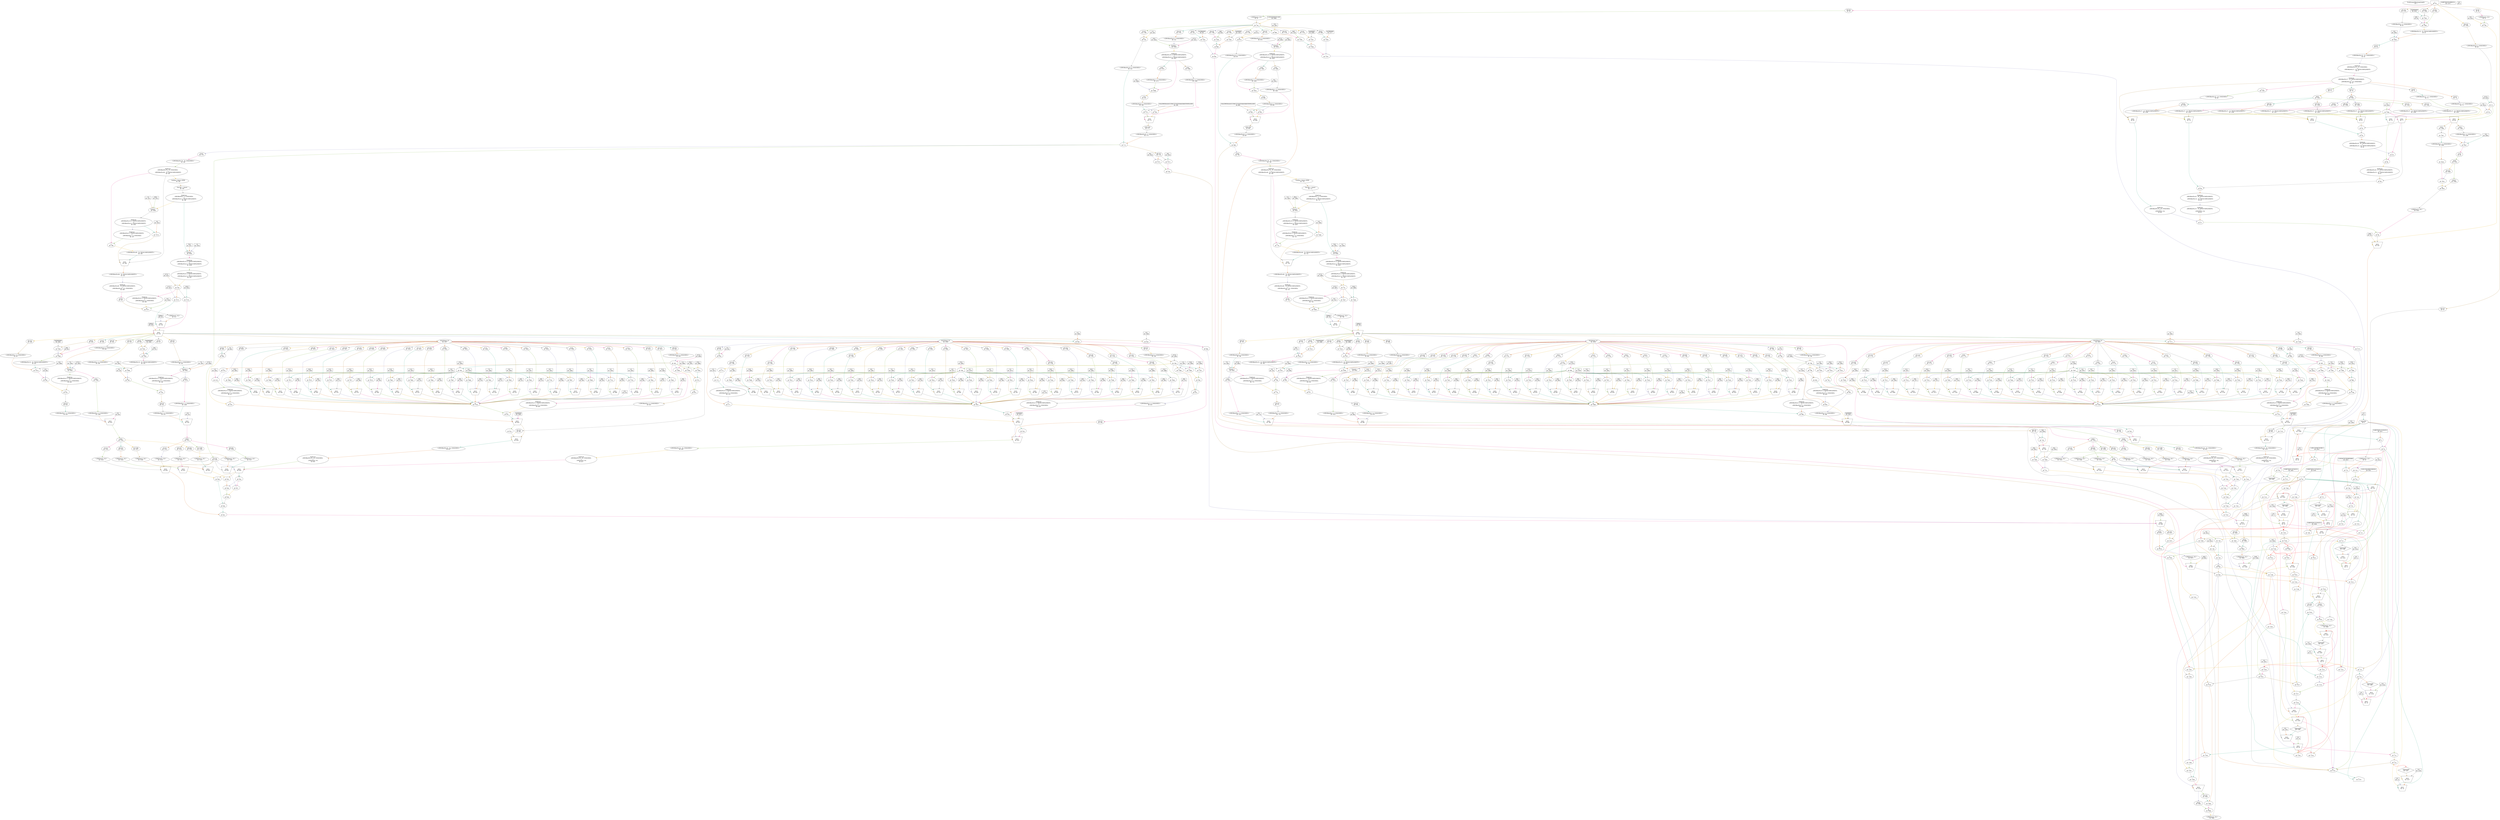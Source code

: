 digraph loopKernel_optimised{
	NodeEvalStreamOffset1 [label="EvalStreamOffset(loopLength)\nID: 1"];
	NodeConstantRawBits3 [shape=box, label="1.0\nID: 3"];
	NodePulse4 [label="pulse(90)\nID: 4"];
	NodeConstantRawBits25 [shape=box, label="0.0\nID: 25"];
	NodeMux26 [shape=invtrapezium, height=0.5, label="MUX\nID: 26"];
	NodeConstantRawBits2023 [shape=box, label="-2.89217678073328E-5\nID: 2023"];
	NodeInput29 [shape=invhouse, label="y\nID: 29"];
	NodeSlice30 [label="[31:0]\nID: 30"];
	NodeReinterpret31 [label="<{HWFloat:8, 24}>\nID: 31"];
	NodeConstantRawBits2022 [shape=box, label="0.0\nID: 2022"];
	NodeGte100 [label=">=\nID: 100"];
	NodeConstantRawBits101 [shape=box, label="NaN\nID: 101"];
	NodeConstantRawBits2093 [shape=box, label="0.0\nID: 2093"];
	NodeConstantRawBits2092 [shape=box, label="0.0\nID: 2092"];
	NodeConstantRawBits40 [shape=box, label="0x0\nID: 40"];
	NodeSlice1380 [label="[30:0]\nID: 1380"];
	NodeConstantRawBits2021 [shape=box, label="0x00000000\nID: 2021"];
	NodeNeqInlined1381 [label="!=\nID: 1381"];
	NodeSlice1382 [label="[22:0]\nID: 1382"];
	NodeCat1383 [label="@\nID: 1383"];
	NodeReinterpret43 [label="<{HWOffsetFix:25, -23, TWOSCOMPLEMENT}>\nID: 43"];
	NodeSlice1379 [label="[31:31]\nID: 1379"];
	NodeReinterpret45 [label="<{HWOffsetFix:1, 0, UNSIGNED}>\nID: 45"];
	NodeCondAddSub2045 [label="+/-\nID: 2045"];
	NodeConstantRawBits2020 [shape=box, label="1.5\nID: 2020"];
	NodeGtInlined1384 [label=">\nID: 1384"];
	NodeSlice1385 [label="[30:23]\nID: 1385"];
	NodeReinterpret49 [label="<{HWOffsetFix:8, 0, UNSIGNED}>\nID: 49"];
	NodeConstantRawBits2019 [shape=box, label="127.0\nID: 2019"];
	NodeSub51 [label="-\nID: 51"];
	NodeConstantRawBits2018 [shape=box, label="1.0\nID: 2018"];
	NodeAdd59 [label="+\nID: 59"];
	NodeMux60 [shape=invtrapezium, height=0.5, label="MUX\nID: 60"];
	NodeSlice1389 [label="[8:8]\nID: 1389"];
	NodeReinterpret1390 [label="<{HWOffsetFix:1, 0, UNSIGNED}>\nID: 1390"];
	NodeCondAddSub2047 [label="+/-\nID: 2047"];
	NodeSlice65 [label="[7:0]\nID: 65"];
	NodeROM1310 [label="ROM\nID: 1310"];
	NodeSlice2049 [label="[31:31]\nID: 2049"];
	NodeSlice1386 [label="[8:8]\nID: 1386"];
	NodeNot1387 [label="~\nID: 1387"];
	NodeReinterpret1388 [label="<{HWOffsetFix:1, 0, UNSIGNED}>\nID: 1388"];
	NodeNot2050 [label="~\nID: 2050"];
	NodeXor2051 [label="^\nID: 2051"];
	NodeSlice2048 [label="[30:0]\nID: 2048"];
	NodeCat2052 [label="@\nID: 2052"];
	NodeReinterpret2053 [label="<{HWFloat:8, 24}>\nID: 2053"];
	NodeSlice54 [label="[22:0]\nID: 54"];
	NodeReinterpret56 [label="<{HWOffsetFix:23, -23, UNSIGNED}>\nID: 56"];
	NodeCast57 [label="NodeCast
{HWOffsetFix:23, -23, UNSIGNED} 
->
 {HWOffsetFix:27, -23, TWOSCOMPLEMENT}\nID: 57"];
	NodeCast70 [label="NodeCast
{HWOffsetFix:27, -23, TWOSCOMPLEMENT} 
->
 {HWOffsetFix:25, -24, UNSIGNED}\nID: 70"];
	NodeSlice73 [label="[23:17]\nID: 73"];
	NodeROM1292 [label="ROM\nID: 1292"];
	NodeSlice1299 [label="[107:81]\nID: 1299"];
	NodeReinterpret1300 [label="<{HWOffsetFix:27, -23, TWOSCOMPLEMENT}>\nID: 1300"];
	NodeSlice76 [label="[23:17]\nID: 76"];
	NodeROM1301 [label="ROM\nID: 1301"];
	NodeSlice1308 [label="[107:81]\nID: 1308"];
	NodeReinterpret1309 [label="<{HWOffsetFix:27, -23, TWOSCOMPLEMENT}>\nID: 1309"];
	NodeMux81 [shape=invtrapezium, height=0.5, label="MUX\nID: 81"];
	NodeSlice71 [label="[16:0]\nID: 71"];
	NodeReinterpret72 [label="<{HWOffsetFix:17, -17, UNSIGNED}>\nID: 72"];
	NodeSlice74 [label="[16:0]\nID: 74"];
	NodeReinterpret75 [label="<{HWOffsetFix:17, -17, UNSIGNED}>\nID: 75"];
	NodeMux77 [shape=invtrapezium, height=0.5, label="MUX\nID: 77"];
	NodeMul82 [label="*\nID: 82"];
	NodeSlice1297 [label="[80:54]\nID: 1297"];
	NodeReinterpret1298 [label="<{HWOffsetFix:27, -23, TWOSCOMPLEMENT}>\nID: 1298"];
	NodeSlice1306 [label="[80:54]\nID: 1306"];
	NodeReinterpret1307 [label="<{HWOffsetFix:27, -23, TWOSCOMPLEMENT}>\nID: 1307"];
	NodeMux80 [shape=invtrapezium, height=0.5, label="MUX\nID: 80"];
	NodeAdd83 [label="+\nID: 83"];
	NodeCast84 [label="NodeCast
{HWOffsetFix:45, -40, TWOSCOMPLEMENT} 
->
 {HWOffsetFix:25, -20, TWOSCOMPLEMENT}\nID: 84"];
	NodeMul85 [label="*\nID: 85"];
	NodeSlice1295 [label="[53:27]\nID: 1295"];
	NodeReinterpret1296 [label="<{HWOffsetFix:27, -23, TWOSCOMPLEMENT}>\nID: 1296"];
	NodeSlice1304 [label="[53:27]\nID: 1304"];
	NodeReinterpret1305 [label="<{HWOffsetFix:27, -23, TWOSCOMPLEMENT}>\nID: 1305"];
	NodeMux79 [shape=invtrapezium, height=0.5, label="MUX\nID: 79"];
	NodeAdd86 [label="+\nID: 86"];
	NodeCast87 [label="NodeCast
{HWOffsetFix:43, -37, TWOSCOMPLEMENT} 
->
 {HWOffsetFix:25, -19, TWOSCOMPLEMENT}\nID: 87"];
	NodeMul88 [label="*\nID: 88"];
	NodeSlice1293 [label="[26:0]\nID: 1293"];
	NodeReinterpret1294 [label="<{HWOffsetFix:27, -23, TWOSCOMPLEMENT}>\nID: 1294"];
	NodeSlice1302 [label="[26:0]\nID: 1302"];
	NodeReinterpret1303 [label="<{HWOffsetFix:27, -23, TWOSCOMPLEMENT}>\nID: 1303"];
	NodeMux78 [shape=invtrapezium, height=0.5, label="MUX\nID: 78"];
	NodeAdd89 [label="+\nID: 89"];
	NodeCast90 [label="NodeCast
{HWOffsetFix:42, -36, TWOSCOMPLEMENT} 
->
 {HWOffsetFix:25, -19, TWOSCOMPLEMENT}\nID: 90"];
	NodeCast91 [label="NodeCast
{HWOffsetFix:25, -19, TWOSCOMPLEMENT} 
->
 {HWFloat:8, 24}\nID: 91"];
	NodeShift1391 [label=">> 1\nID: 1391"];
	NodeReinterpret94 [label="<{HWOffsetFix:25, -24, UNSIGNED}>\nID: 94"];
	NodeMux95 [shape=invtrapezium, height=0.5, label="MUX\nID: 95"];
	NodeCast96 [label="NodeCast
{HWOffsetFix:25, -24, UNSIGNED} 
->
 {HWFloat:8, 24}\nID: 96"];
	NodeMul97 [label="*\nID: 97"];
	NodeAdd98 [label="+\nID: 98"];
	NodeMux102 [shape=invtrapezium, height=0.5, label="MUX\nID: 102"];
	NodeMul104 [label="*\nID: 104"];
	NodeAdd105 [label="+\nID: 105"];
	NodeStreamOffset1253 [shape=diamond, label="-loopLength\nID: 1253"];
	NodeConstantRawBits1268 [shape=box, label="0.0\nID: 1268"];
	NodeMux1269 [shape=invtrapezium, height=0.5, label="MUX\nID: 1269"];
	NodeConstantRawBits2017 [shape=box, label="9.688792051747441E-4\nID: 2017"];
	NodeGt9 [label=">\nID: 9"];
	NodeOr10 [label="|\nID: 10"];
	NodeConstantRawBits11 [shape=box, label="0.0\nID: 11"];
	NodeMux12 [shape=invtrapezium, height=0.5, label="MUX\nID: 12"];
	NodeConstantRawBits2016 [shape=box, label="9.688792051747441E-4\nID: 2016"];
	NodeGt107 [label=">\nID: 107"];
	NodeNot1240 [label="~\nID: 1240"];
	NodeNot1201 [label="~\nID: 1201"];
	NodeMul1191 [label="*\nID: 1191"];
	NodeNot1242 [label="~\nID: 1242"];
	NodeNot1211 [label="~\nID: 1211"];
	NodeAnd1212 [label="&\nID: 1212"];
	NodeConstantRawBits2015 [shape=box, label="1.0\nID: 2015"];
	NodeConstantRawBits129 [shape=box, label="-1.0\nID: 129"];
	NodeConstantRawBits130 [shape=box, label="1.0\nID: 130"];
	NodeConstantRawBits2014 [shape=box, label="1.0\nID: 2014"];
	NodeConstantRawBits2013 [shape=box, label="0.0026470378506928682\nID: 2013"];
	NodeSlice32 [label="[63:32]\nID: 32"];
	NodeReinterpret33 [label="<{HWFloat:8, 24}>\nID: 33"];
	NodeMul121 [label="*\nID: 121"];
	NodeConstantRawBits2012 [shape=box, label="1.0\nID: 2012"];
	NodeSub123 [label="-\nID: 123"];
	NodeConstantRawBits2011 [shape=box, label="0.0013235189253464341\nID: 2011"];
	NodeAdd125 [label="+\nID: 125"];
	NodeDiv126 [label="/\nID: 126"];
	NodeSub128 [label="-\nID: 128"];
	NodeGt131 [label=">\nID: 131"];
	NodeMux132 [shape=invtrapezium, height=0.5, label="MUX\nID: 132"];
	NodeGt133 [label=">\nID: 133"];
	NodeMux134 [shape=invtrapezium, height=0.5, label="MUX\nID: 134"];
	NodeSub136 [label="-\nID: 136"];
	NodeConstantRawBits2010 [shape=box, label="2.0\nID: 2010"];
	NodeSub138 [label="-\nID: 138"];
	NodeMul139 [label="*\nID: 139"];
	NodeSqrt140 [label="sqrt\nID: 140"];
	NodeConstantRawBits2009 [shape=box, label="6.2831854820251465\nID: 2009"];
	NodeSlice34 [label="[95:64]\nID: 34"];
	NodeReinterpret35 [label="<{HWFloat:8, 24}>\nID: 35"];
	NodeMul143 [label="*\nID: 143"];
	NodeSlice668 [label="[30:0]\nID: 668"];
	NodeConstantRawBits1177 [shape=box, label="0x7f800000\nID: 1177"];
	NodeEqInlined1393 [label="==\nID: 1393"];
	NodeSlice1734 [label="[30:23]\nID: 1734"];
	NodeConstantRawBits1182 [shape=box, label="0xff\nID: 1182"];
	NodeEqInlined1395 [label="==\nID: 1395"];
	NodeSlice1735 [label="[22:0]\nID: 1735"];
	NodeConstantRawBits2008 [shape=box, label="0x000000\nID: 2008"];
	NodeNeqInlined1397 [label="!=\nID: 1397"];
	NodeAnd1186 [label="&\nID: 1186"];
	NodeOr1187 [label="|\nID: 1187"];
	NodeConstantRawBits672 [shape=box, label="1.0\nID: 672"];
	NodeSlice1736 [label="[22:0]\nID: 1736"];
	NodeCat673 [label="@\nID: 673"];
	NodeReinterpret676 [label="<{HWOffsetFix:24, 0, UNSIGNED}>\nID: 676"];
	NodeSlice1737 [label="[30:23]\nID: 1737"];
	NodeReinterpret678 [label="<{HWOffsetFix:8, 0, UNSIGNED}>\nID: 678"];
	NodeConstantRawBits2006 [shape=box, label="127.0\nID: 2006"];
	NodeConstantRawBits2005 [shape=box, label="24.0\nID: 2005"];
	NodeTriArith2028 [label="TriArith --\nID: 2028"];
	NodeCast2029 [label="NodeCast
{HWOffsetFix:10, 0, TWOSCOMPLEMENT} 
->
 {HWOffsetFix:9, 0, TWOSCOMPLEMENT}\nID: 2029"];
	NodeSlice1400 [label="[8:8]\nID: 1400"];
	NodeReinterpret1401 [label="<{HWOffsetFix:1, 0, UNSIGNED}>\nID: 1401"];
	NodeConstantRawBits683 [shape=box, label="0x0a2f9836e4e441529fc2757d1f534ddc0db6295993c4390\nID: 683"];
	NodeConstantRawBits2091 [shape=box, label="0.0\nID: 2091"];
	NodeSlice1402 [label="[8:8]\nID: 1402"];
	NodeReinterpret1403 [label="<{HWOffsetFix:1, 0, UNSIGNED}>\nID: 1403"];
	NodeCondAddSub2055 [label="+/-\nID: 2055"];
	NodeSlice690 [label="[7:0]\nID: 690"];
	NodeReinterpret691 [label="<{HWOffsetFix:8, 0, UNSIGNED}>\nID: 691"];
	NodeShift693 [label="<<\nID: 693"];
	NodeShift692 [label=">>\nID: 692"];
	NodeMux694 [shape=invtrapezium, height=0.5, label="MUX\nID: 694"];
	NodeSlice695 [label="[184:104]\nID: 695"];
	NodeReinterpret697 [label="<{HWOffsetFix:81, 0, UNSIGNED}>\nID: 697"];
	NodeMul698 [label="*\nID: 698"];
	NodeSlice705 [label="[78:0]\nID: 705"];
	NodeReinterpret706 [label="<{HWOffsetFix:79, -79, UNSIGNED}>\nID: 706"];
	NodeCast709 [label="NodeCast
{HWOffsetFix:79, -79, UNSIGNED} 
->
 {HWOffsetFix:80, -79, TWOSCOMPLEMENT}\nID: 709"];
	NodeLeading1Detect710 [label="Leading 1 Detect (MSB)\nID: 710"];
	NodeOneHotDecode711 [label="One-Hot -> binary\nID: 711"];
	NodeCast712 [label="NodeCast
{HWOffsetFix:7, 0, UNSIGNED} 
->
 {HWOffsetFix:8, 0, TWOSCOMPLEMENT}\nID: 712"];
	NodeConstantRawBits2001 [shape=box, label="79.0\nID: 2001"];
	NodeConstantRawBits2000 [shape=box, label="1.0\nID: 2000"];
	NodeTriArith2030 [label="TriArith --\nID: 2030"];
	NodeCast2031 [label="NodeCast
{HWOffsetFix:10, 0, TWOSCOMPLEMENT} 
->
 {HWOffsetFix:8, 0, TWOSCOMPLEMENT}\nID: 2031"];
	NodeCast729 [label="NodeCast
{HWOffsetFix:8, 0, TWOSCOMPLEMENT} 
->
 {HWOffsetFix:9, 0, TWOSCOMPLEMENT}\nID: 729"];
	NodeConstantRawBits1999 [shape=box, label="127.0\nID: 1999"];
	NodeAdd731 [label="+\nID: 731"];
	NodeConstantRawBits1998 [shape=box, label="-126.0\nID: 1998"];
	NodeLtInlined1406 [label="<\nID: 1406"];
	NodeConstantRawBits1997 [shape=box, label="127.0\nID: 1997"];
	NodeGtInlined1407 [label=">\nID: 1407"];
	NodeConstantRawBits1357 [shape=box, label="0.0\nID: 1357"];
	NodeCast734 [label="NodeCast
{HWOffsetFix:9, 0, TWOSCOMPLEMENT} 
->
 {HWOffsetFix:8, 0, UNSIGNED}\nID: 734"];
	NodeConstantRawBits1996 [shape=box, label="80.0\nID: 1996"];
	NodeConstantRawBits1995 [shape=box, label="1.0\nID: 1995"];
	NodeTriArith2032 [label="TriArith --\nID: 2032"];
	NodeCast2033 [label="NodeCast
{HWOffsetFix:10, 0, TWOSCOMPLEMENT} 
->
 {HWOffsetFix:8, 0, TWOSCOMPLEMENT}\nID: 2033"];
	NodeConstantRawBits1994 [shape=box, label="0.0\nID: 1994"];
	NodeGtInlined1408 [label=">\nID: 1408"];
	NodeCast723 [label="NodeCast
{HWOffsetFix:8, 0, TWOSCOMPLEMENT} 
->
 {HWOffsetFix:7, 0, UNSIGNED}\nID: 723"];
	NodeShift724 [label="<<\nID: 724"];
	NodeReinterpret725 [label="<{HWOffsetFix:80, -79, TWOSCOMPLEMENT}>\nID: 725"];
	NodeMux726 [shape=invtrapezium, height=0.5, label="MUX\nID: 726"];
	NodeReinterpret728 [label="<{HWOffsetFix:80, -78, TWOSCOMPLEMENT}>\nID: 728"];
	NodeCast732 [label="NodeCast
{HWOffsetFix:80, -78, TWOSCOMPLEMENT} 
->
 {HWOffsetFix:24, -23, UNSIGNED}\nID: 732"];
	NodeSlice733 [label="[22:0]\nID: 733"];
	NodeCat1409 [label="@\nID: 1409"];
	NodeReinterpret738 [label="<{HWFloat:8, 24}>\nID: 738"];
	NodeConstantRawBits741 [shape=box, label="Infinity\nID: 741"];
	NodeMux742 [shape=invtrapezium, height=0.5, label="MUX\nID: 742"];
	NodeConstantRawBits745 [shape=box, label="-Infinity\nID: 745"];
	NodeMux746 [shape=invtrapezium, height=0.5, label="MUX\nID: 746"];
	NodeConstantRawBits1993 [shape=box, label="0.0\nID: 1993"];
	NodeLt1169 [label="<\nID: 1169"];
	NodeConstantRawBits1992 [shape=box, label="1.0\nID: 1992"];
	NodeGte1171 [label=">=\nID: 1171"];
	NodeOr1172 [label="|\nID: 1172"];
	NodeConstantRawBits2007 [shape=box, label="0.0\nID: 2007"];
	NodeLt666 [label="<\nID: 666"];
	NodeSlice701 [label="[80:79]\nID: 701"];
	NodeConstantRawBits2004 [shape=box, label="0x2\nID: 2004"];
	NodeXor703 [label="^\nID: 703"];
	NodeMux704 [shape=invtrapezium, height=0.5, label="MUX\nID: 704"];
	NodeSlice747 [label="[0:0]\nID: 747"];
	NodeConstantRawBits1991 [shape=box, label="7.0\nID: 1991"];
	NodeSlice767 [label="[30:23]\nID: 767"];
	NodeReinterpret768 [label="<{HWOffsetFix:8, 0, UNSIGNED}>\nID: 768"];
	NodeConstantRawBits1990 [shape=box, label="127.0\nID: 1990"];
	NodeTriArith2034 [label="TriArith +-\nID: 2034"];
	NodeSlice1410 [label="[8:8]\nID: 1410"];
	NodeReinterpret1411 [label="<{HWOffsetFix:1, 0, UNSIGNED}>\nID: 1411"];
	NodeConstantRawBits765 [shape=box, label="0.0\nID: 765"];
	NodeConstantRawBits2090 [shape=box, label="0.0\nID: 2090"];
	NodeConstantRawBits757 [shape=box, label="0x0\nID: 757"];
	NodeSlice754 [label="[30:0]\nID: 754"];
	NodeConstantRawBits1989 [shape=box, label="0x00000000\nID: 1989"];
	NodeNeqInlined1412 [label="!=\nID: 1412"];
	NodeSlice753 [label="[22:0]\nID: 753"];
	NodeCat1413 [label="@\nID: 1413"];
	NodeReinterpret760 [label="<{HWOffsetFix:25, -23, TWOSCOMPLEMENT}>\nID: 760"];
	NodeSlice761 [label="[31:31]\nID: 761"];
	NodeReinterpret762 [label="<{HWOffsetFix:1, 0, UNSIGNED}>\nID: 762"];
	NodeCondAddSub2057 [label="+/-\nID: 2057"];
	NodeCat766 [label="@\nID: 766"];
	NodeCast775 [label="NodeCast
{HWOffsetFix:9, 0, TWOSCOMPLEMENT} 
->
 {HWOffsetFix:5, 0, UNSIGNED}\nID: 775"];
	NodeShift776 [label="<<\nID: 776"];
	NodeSlice777 [label="[29:23]\nID: 777"];
	NodeReinterpret778 [label="<{HWOffsetFix:7, 0, UNSIGNED}>\nID: 778"];
	NodeConstantRawBits779 [shape=box, label="0.0\nID: 779"];
	NodeMux780 [shape=invtrapezium, height=0.5, label="MUX\nID: 780"];
	NodeROM1329 [label="ROM\nID: 1329"];
	NodeSlice1336 [label="[127:96]\nID: 1336"];
	NodeReinterpret1337 [label="<{HWFloat:8, 24}>\nID: 1337"];
	NodeConstantRawBits1988 [shape=box, label="7.0\nID: 1988"];
	NodeSlice968 [label="[30:23]\nID: 968"];
	NodeReinterpret969 [label="<{HWOffsetFix:8, 0, UNSIGNED}>\nID: 969"];
	NodeConstantRawBits1987 [shape=box, label="127.0\nID: 1987"];
	NodeTriArith2035 [label="TriArith +-\nID: 2035"];
	NodeSlice1414 [label="[8:8]\nID: 1414"];
	NodeReinterpret1415 [label="<{HWOffsetFix:1, 0, UNSIGNED}>\nID: 1415"];
	NodeConstantRawBits966 [shape=box, label="0.0\nID: 966"];
	NodeConstantRawBits2089 [shape=box, label="0.0\nID: 2089"];
	NodeConstantRawBits958 [shape=box, label="0x0\nID: 958"];
	NodeSlice955 [label="[30:0]\nID: 955"];
	NodeConstantRawBits1986 [shape=box, label="0x00000000\nID: 1986"];
	NodeNeqInlined1416 [label="!=\nID: 1416"];
	NodeSlice954 [label="[22:0]\nID: 954"];
	NodeCat1417 [label="@\nID: 1417"];
	NodeReinterpret961 [label="<{HWOffsetFix:25, -23, TWOSCOMPLEMENT}>\nID: 961"];
	NodeSlice962 [label="[31:31]\nID: 962"];
	NodeReinterpret963 [label="<{HWOffsetFix:1, 0, UNSIGNED}>\nID: 963"];
	NodeCondAddSub2059 [label="+/-\nID: 2059"];
	NodeCat967 [label="@\nID: 967"];
	NodeCast976 [label="NodeCast
{HWOffsetFix:9, 0, TWOSCOMPLEMENT} 
->
 {HWOffsetFix:5, 0, UNSIGNED}\nID: 976"];
	NodeShift977 [label="<<\nID: 977"];
	NodeSlice978 [label="[29:23]\nID: 978"];
	NodeReinterpret979 [label="<{HWOffsetFix:7, 0, UNSIGNED}>\nID: 979"];
	NodeConstantRawBits980 [shape=box, label="0.0\nID: 980"];
	NodeMux981 [shape=invtrapezium, height=0.5, label="MUX\nID: 981"];
	NodeROM1338 [label="ROM\nID: 1338"];
	NodeSlice1345 [label="[127:96]\nID: 1345"];
	NodeReinterpret1346 [label="<{HWFloat:8, 24}>\nID: 1346"];
	NodeMux1159 [shape=invtrapezium, height=0.5, label="MUX\nID: 1159"];
	NodePO2FPMult2024 [label="PO2FPMult_N7\nID: 2024"];
	NodeSlice790 [label="[31:31]\nID: 790"];
	NodeSlice783 [label="[30:23]\nID: 783"];
	NodeReinterpret784 [label="<{HWOffsetFix:8, 0, UNSIGNED}>\nID: 784"];
	NodeConstantRawBits1984 [shape=box, label="127.0\nID: 1984"];
	NodeSub786 [label="-\nID: 786"];
	NodeConstantRawBits1983 [shape=box, label="23.0\nID: 1983"];
	NodeGteInlined1418 [label=">=\nID: 1418"];
	NodeConstantRawBits1982 [shape=box, label="-24.0\nID: 1982"];
	NodeLteInlined1419 [label="<=\nID: 1419"];
	NodeOr795 [label="|\nID: 795"];
	NodeConstantRawBits1981 [shape=box, label="-1.0\nID: 1981"];
	NodeLteInlined1420 [label="<=\nID: 1420"];
	NodeCat947 [label="@\nID: 947"];
	NodeReinterpret948 [label="<{HWOffsetFix:2, 0, UNSIGNED}>\nID: 948"];
	NodeConstantRawBits1980 [shape=box, label="22.0\nID: 1980"];
	NodeConstantRawBits1979 [shape=box, label="23.0\nID: 1979"];
	NodeSub806 [label="-\nID: 806"];
	NodeLtInlined1421 [label="<\nID: 1421"];
	NodeConstantRawBits942 [shape=box, label="0x0\nID: 942"];
	NodeSlice1738 [label="[22:22]\nID: 1738"];
	NodeMux943 [shape=invtrapezium, height=0.5, label="MUX\nID: 943"];
	NodeConstantRawBits1978 [shape=box, label="21.0\nID: 1978"];
	NodeLtInlined1423 [label="<\nID: 1423"];
	NodeConstantRawBits936 [shape=box, label="0x0\nID: 936"];
	NodeSlice1739 [label="[21:21]\nID: 1739"];
	NodeMux937 [shape=invtrapezium, height=0.5, label="MUX\nID: 937"];
	NodeConstantRawBits1977 [shape=box, label="20.0\nID: 1977"];
	NodeLtInlined1425 [label="<\nID: 1425"];
	NodeConstantRawBits930 [shape=box, label="0x0\nID: 930"];
	NodeSlice1740 [label="[20:20]\nID: 1740"];
	NodeMux931 [shape=invtrapezium, height=0.5, label="MUX\nID: 931"];
	NodeConstantRawBits1976 [shape=box, label="19.0\nID: 1976"];
	NodeLtInlined1427 [label="<\nID: 1427"];
	NodeConstantRawBits924 [shape=box, label="0x0\nID: 924"];
	NodeSlice1741 [label="[19:19]\nID: 1741"];
	NodeMux925 [shape=invtrapezium, height=0.5, label="MUX\nID: 925"];
	NodeConstantRawBits1975 [shape=box, label="18.0\nID: 1975"];
	NodeLtInlined1429 [label="<\nID: 1429"];
	NodeConstantRawBits918 [shape=box, label="0x0\nID: 918"];
	NodeSlice1742 [label="[18:18]\nID: 1742"];
	NodeMux919 [shape=invtrapezium, height=0.5, label="MUX\nID: 919"];
	NodeConstantRawBits1974 [shape=box, label="17.0\nID: 1974"];
	NodeLtInlined1431 [label="<\nID: 1431"];
	NodeConstantRawBits912 [shape=box, label="0x0\nID: 912"];
	NodeSlice1743 [label="[17:17]\nID: 1743"];
	NodeMux913 [shape=invtrapezium, height=0.5, label="MUX\nID: 913"];
	NodeConstantRawBits1973 [shape=box, label="16.0\nID: 1973"];
	NodeLtInlined1433 [label="<\nID: 1433"];
	NodeConstantRawBits906 [shape=box, label="0x0\nID: 906"];
	NodeSlice1744 [label="[16:16]\nID: 1744"];
	NodeMux907 [shape=invtrapezium, height=0.5, label="MUX\nID: 907"];
	NodeConstantRawBits1972 [shape=box, label="15.0\nID: 1972"];
	NodeLtInlined1435 [label="<\nID: 1435"];
	NodeConstantRawBits900 [shape=box, label="0x0\nID: 900"];
	NodeSlice1745 [label="[15:15]\nID: 1745"];
	NodeMux901 [shape=invtrapezium, height=0.5, label="MUX\nID: 901"];
	NodeConstantRawBits1971 [shape=box, label="14.0\nID: 1971"];
	NodeLtInlined1437 [label="<\nID: 1437"];
	NodeConstantRawBits894 [shape=box, label="0x0\nID: 894"];
	NodeSlice1746 [label="[14:14]\nID: 1746"];
	NodeMux895 [shape=invtrapezium, height=0.5, label="MUX\nID: 895"];
	NodeConstantRawBits1970 [shape=box, label="13.0\nID: 1970"];
	NodeLtInlined1439 [label="<\nID: 1439"];
	NodeConstantRawBits888 [shape=box, label="0x0\nID: 888"];
	NodeSlice1747 [label="[13:13]\nID: 1747"];
	NodeMux889 [shape=invtrapezium, height=0.5, label="MUX\nID: 889"];
	NodeConstantRawBits1969 [shape=box, label="12.0\nID: 1969"];
	NodeLtInlined1441 [label="<\nID: 1441"];
	NodeConstantRawBits882 [shape=box, label="0x0\nID: 882"];
	NodeSlice1748 [label="[12:12]\nID: 1748"];
	NodeMux883 [shape=invtrapezium, height=0.5, label="MUX\nID: 883"];
	NodeConstantRawBits1968 [shape=box, label="11.0\nID: 1968"];
	NodeLtInlined1443 [label="<\nID: 1443"];
	NodeConstantRawBits876 [shape=box, label="0x0\nID: 876"];
	NodeSlice1749 [label="[11:11]\nID: 1749"];
	NodeMux877 [shape=invtrapezium, height=0.5, label="MUX\nID: 877"];
	NodeConstantRawBits1967 [shape=box, label="10.0\nID: 1967"];
	NodeLtInlined1445 [label="<\nID: 1445"];
	NodeConstantRawBits870 [shape=box, label="0x0\nID: 870"];
	NodeSlice1750 [label="[10:10]\nID: 1750"];
	NodeMux871 [shape=invtrapezium, height=0.5, label="MUX\nID: 871"];
	NodeConstantRawBits1966 [shape=box, label="9.0\nID: 1966"];
	NodeLtInlined1447 [label="<\nID: 1447"];
	NodeConstantRawBits864 [shape=box, label="0x0\nID: 864"];
	NodeSlice1751 [label="[9:9]\nID: 1751"];
	NodeMux865 [shape=invtrapezium, height=0.5, label="MUX\nID: 865"];
	NodeConstantRawBits1965 [shape=box, label="8.0\nID: 1965"];
	NodeLtInlined1449 [label="<\nID: 1449"];
	NodeConstantRawBits858 [shape=box, label="0x0\nID: 858"];
	NodeSlice1752 [label="[8:8]\nID: 1752"];
	NodeMux859 [shape=invtrapezium, height=0.5, label="MUX\nID: 859"];
	NodeConstantRawBits1964 [shape=box, label="7.0\nID: 1964"];
	NodeLtInlined1451 [label="<\nID: 1451"];
	NodeConstantRawBits852 [shape=box, label="0x0\nID: 852"];
	NodeSlice1753 [label="[7:7]\nID: 1753"];
	NodeMux853 [shape=invtrapezium, height=0.5, label="MUX\nID: 853"];
	NodeConstantRawBits1963 [shape=box, label="6.0\nID: 1963"];
	NodeLtInlined1453 [label="<\nID: 1453"];
	NodeConstantRawBits846 [shape=box, label="0x0\nID: 846"];
	NodeSlice1754 [label="[6:6]\nID: 1754"];
	NodeMux847 [shape=invtrapezium, height=0.5, label="MUX\nID: 847"];
	NodeConstantRawBits1962 [shape=box, label="5.0\nID: 1962"];
	NodeLtInlined1455 [label="<\nID: 1455"];
	NodeConstantRawBits840 [shape=box, label="0x0\nID: 840"];
	NodeSlice1755 [label="[5:5]\nID: 1755"];
	NodeMux841 [shape=invtrapezium, height=0.5, label="MUX\nID: 841"];
	NodeConstantRawBits1961 [shape=box, label="4.0\nID: 1961"];
	NodeLtInlined1457 [label="<\nID: 1457"];
	NodeConstantRawBits834 [shape=box, label="0x0\nID: 834"];
	NodeSlice1756 [label="[4:4]\nID: 1756"];
	NodeMux835 [shape=invtrapezium, height=0.5, label="MUX\nID: 835"];
	NodeConstantRawBits1960 [shape=box, label="3.0\nID: 1960"];
	NodeLtInlined1459 [label="<\nID: 1459"];
	NodeConstantRawBits828 [shape=box, label="0x0\nID: 828"];
	NodeSlice1757 [label="[3:3]\nID: 1757"];
	NodeMux829 [shape=invtrapezium, height=0.5, label="MUX\nID: 829"];
	NodeConstantRawBits1959 [shape=box, label="2.0\nID: 1959"];
	NodeLtInlined1461 [label="<\nID: 1461"];
	NodeConstantRawBits822 [shape=box, label="0x0\nID: 822"];
	NodeSlice1758 [label="[2:2]\nID: 1758"];
	NodeMux823 [shape=invtrapezium, height=0.5, label="MUX\nID: 823"];
	NodeConstantRawBits1958 [shape=box, label="1.0\nID: 1958"];
	NodeLtInlined1463 [label="<\nID: 1463"];
	NodeConstantRawBits816 [shape=box, label="0x0\nID: 816"];
	NodeSlice1759 [label="[1:1]\nID: 1759"];
	NodeMux817 [shape=invtrapezium, height=0.5, label="MUX\nID: 817"];
	NodeConstantRawBits1957 [shape=box, label="0.0\nID: 1957"];
	NodeLtInlined1465 [label="<\nID: 1465"];
	NodeConstantRawBits810 [shape=box, label="0x0\nID: 810"];
	NodeSlice1760 [label="[0:0]\nID: 1760"];
	NodeMux811 [shape=invtrapezium, height=0.5, label="MUX\nID: 811"];
	NodeConstantRawBits804 [shape=box, label="0.0\nID: 804"];
	NodeCat1488 [label="@\nID: 1488"];
	NodeCast945 [label="NodeCast
{HWOffsetFix:9, 0, TWOSCOMPLEMENT} 
->
 {HWOffsetFix:5, 0, UNSIGNED}\nID: 945"];
	NodeShift946 [label="<<\nID: 946"];
	NodeConstantRawBits787 [shape=box, label="1.0\nID: 787"];
	NodeSlice788 [label="[22:0]\nID: 788"];
	NodeCat789 [label="@\nID: 789"];
	NodeNeg799 [label="(-)\nID: 799"];
	NodeConstantRawBits1956 [shape=box, label="1.0\nID: 1956"];
	NodeSub801 [label="-\nID: 801"];
	NodeCast802 [label="NodeCast
{HWOffsetFix:9, 0, TWOSCOMPLEMENT} 
->
 {HWOffsetFix:5, 0, UNSIGNED}\nID: 802"];
	NodeShift803 [label=">>\nID: 803"];
	NodeConstantRawBits1955 [shape=box, label="0x000000\nID: 1955"];
	NodeMux949 [shape=invtrapezium, height=0.5, label="MUX\nID: 949"];
	NodeNot950 [label="~\nID: 950"];
	NodeMux951 [shape=invtrapezium, height=0.5, label="MUX\nID: 951"];
	NodeReinterpret952 [label="<{HWOffsetFix:24, -24, UNSIGNED}>\nID: 952"];
	NodeCast953 [label="NodeCast
{HWOffsetFix:24, -24, UNSIGNED} 
->
 {HWFloat:8, 24}\nID: 953"];
	NodePO2FPMult2025 [label="PO2FPMult_N7\nID: 2025"];
	NodeSlice991 [label="[31:31]\nID: 991"];
	NodeSlice984 [label="[30:23]\nID: 984"];
	NodeReinterpret985 [label="<{HWOffsetFix:8, 0, UNSIGNED}>\nID: 985"];
	NodeConstantRawBits1953 [shape=box, label="127.0\nID: 1953"];
	NodeSub987 [label="-\nID: 987"];
	NodeConstantRawBits1952 [shape=box, label="23.0\nID: 1952"];
	NodeGteInlined1489 [label=">=\nID: 1489"];
	NodeConstantRawBits1951 [shape=box, label="-24.0\nID: 1951"];
	NodeLteInlined1490 [label="<=\nID: 1490"];
	NodeOr996 [label="|\nID: 996"];
	NodeConstantRawBits1950 [shape=box, label="-1.0\nID: 1950"];
	NodeLteInlined1491 [label="<=\nID: 1491"];
	NodeCat1148 [label="@\nID: 1148"];
	NodeReinterpret1149 [label="<{HWOffsetFix:2, 0, UNSIGNED}>\nID: 1149"];
	NodeConstantRawBits1949 [shape=box, label="22.0\nID: 1949"];
	NodeConstantRawBits1948 [shape=box, label="23.0\nID: 1948"];
	NodeSub1007 [label="-\nID: 1007"];
	NodeLtInlined1492 [label="<\nID: 1492"];
	NodeConstantRawBits1143 [shape=box, label="0x0\nID: 1143"];
	NodeSlice1761 [label="[22:22]\nID: 1761"];
	NodeMux1144 [shape=invtrapezium, height=0.5, label="MUX\nID: 1144"];
	NodeConstantRawBits1947 [shape=box, label="21.0\nID: 1947"];
	NodeLtInlined1494 [label="<\nID: 1494"];
	NodeConstantRawBits1137 [shape=box, label="0x0\nID: 1137"];
	NodeSlice1762 [label="[21:21]\nID: 1762"];
	NodeMux1138 [shape=invtrapezium, height=0.5, label="MUX\nID: 1138"];
	NodeConstantRawBits1946 [shape=box, label="20.0\nID: 1946"];
	NodeLtInlined1496 [label="<\nID: 1496"];
	NodeConstantRawBits1131 [shape=box, label="0x0\nID: 1131"];
	NodeSlice1763 [label="[20:20]\nID: 1763"];
	NodeMux1132 [shape=invtrapezium, height=0.5, label="MUX\nID: 1132"];
	NodeConstantRawBits1945 [shape=box, label="19.0\nID: 1945"];
	NodeLtInlined1498 [label="<\nID: 1498"];
	NodeConstantRawBits1125 [shape=box, label="0x0\nID: 1125"];
	NodeSlice1764 [label="[19:19]\nID: 1764"];
	NodeMux1126 [shape=invtrapezium, height=0.5, label="MUX\nID: 1126"];
	NodeConstantRawBits1944 [shape=box, label="18.0\nID: 1944"];
	NodeLtInlined1500 [label="<\nID: 1500"];
	NodeConstantRawBits1119 [shape=box, label="0x0\nID: 1119"];
	NodeSlice1765 [label="[18:18]\nID: 1765"];
	NodeMux1120 [shape=invtrapezium, height=0.5, label="MUX\nID: 1120"];
	NodeConstantRawBits1943 [shape=box, label="17.0\nID: 1943"];
	NodeLtInlined1502 [label="<\nID: 1502"];
	NodeConstantRawBits1113 [shape=box, label="0x0\nID: 1113"];
	NodeSlice1766 [label="[17:17]\nID: 1766"];
	NodeMux1114 [shape=invtrapezium, height=0.5, label="MUX\nID: 1114"];
	NodeConstantRawBits1942 [shape=box, label="16.0\nID: 1942"];
	NodeLtInlined1504 [label="<\nID: 1504"];
	NodeConstantRawBits1107 [shape=box, label="0x0\nID: 1107"];
	NodeSlice1767 [label="[16:16]\nID: 1767"];
	NodeMux1108 [shape=invtrapezium, height=0.5, label="MUX\nID: 1108"];
	NodeConstantRawBits1941 [shape=box, label="15.0\nID: 1941"];
	NodeLtInlined1506 [label="<\nID: 1506"];
	NodeConstantRawBits1101 [shape=box, label="0x0\nID: 1101"];
	NodeSlice1768 [label="[15:15]\nID: 1768"];
	NodeMux1102 [shape=invtrapezium, height=0.5, label="MUX\nID: 1102"];
	NodeConstantRawBits1940 [shape=box, label="14.0\nID: 1940"];
	NodeLtInlined1508 [label="<\nID: 1508"];
	NodeConstantRawBits1095 [shape=box, label="0x0\nID: 1095"];
	NodeSlice1769 [label="[14:14]\nID: 1769"];
	NodeMux1096 [shape=invtrapezium, height=0.5, label="MUX\nID: 1096"];
	NodeConstantRawBits1939 [shape=box, label="13.0\nID: 1939"];
	NodeLtInlined1510 [label="<\nID: 1510"];
	NodeConstantRawBits1089 [shape=box, label="0x0\nID: 1089"];
	NodeSlice1770 [label="[13:13]\nID: 1770"];
	NodeMux1090 [shape=invtrapezium, height=0.5, label="MUX\nID: 1090"];
	NodeConstantRawBits1938 [shape=box, label="12.0\nID: 1938"];
	NodeLtInlined1512 [label="<\nID: 1512"];
	NodeConstantRawBits1083 [shape=box, label="0x0\nID: 1083"];
	NodeSlice1771 [label="[12:12]\nID: 1771"];
	NodeMux1084 [shape=invtrapezium, height=0.5, label="MUX\nID: 1084"];
	NodeConstantRawBits1937 [shape=box, label="11.0\nID: 1937"];
	NodeLtInlined1514 [label="<\nID: 1514"];
	NodeConstantRawBits1077 [shape=box, label="0x0\nID: 1077"];
	NodeSlice1772 [label="[11:11]\nID: 1772"];
	NodeMux1078 [shape=invtrapezium, height=0.5, label="MUX\nID: 1078"];
	NodeConstantRawBits1936 [shape=box, label="10.0\nID: 1936"];
	NodeLtInlined1516 [label="<\nID: 1516"];
	NodeConstantRawBits1071 [shape=box, label="0x0\nID: 1071"];
	NodeSlice1773 [label="[10:10]\nID: 1773"];
	NodeMux1072 [shape=invtrapezium, height=0.5, label="MUX\nID: 1072"];
	NodeConstantRawBits1935 [shape=box, label="9.0\nID: 1935"];
	NodeLtInlined1518 [label="<\nID: 1518"];
	NodeConstantRawBits1065 [shape=box, label="0x0\nID: 1065"];
	NodeSlice1774 [label="[9:9]\nID: 1774"];
	NodeMux1066 [shape=invtrapezium, height=0.5, label="MUX\nID: 1066"];
	NodeConstantRawBits1934 [shape=box, label="8.0\nID: 1934"];
	NodeLtInlined1520 [label="<\nID: 1520"];
	NodeConstantRawBits1059 [shape=box, label="0x0\nID: 1059"];
	NodeSlice1775 [label="[8:8]\nID: 1775"];
	NodeMux1060 [shape=invtrapezium, height=0.5, label="MUX\nID: 1060"];
	NodeConstantRawBits1933 [shape=box, label="7.0\nID: 1933"];
	NodeLtInlined1522 [label="<\nID: 1522"];
	NodeConstantRawBits1053 [shape=box, label="0x0\nID: 1053"];
	NodeSlice1776 [label="[7:7]\nID: 1776"];
	NodeMux1054 [shape=invtrapezium, height=0.5, label="MUX\nID: 1054"];
	NodeConstantRawBits1932 [shape=box, label="6.0\nID: 1932"];
	NodeLtInlined1524 [label="<\nID: 1524"];
	NodeConstantRawBits1047 [shape=box, label="0x0\nID: 1047"];
	NodeSlice1777 [label="[6:6]\nID: 1777"];
	NodeMux1048 [shape=invtrapezium, height=0.5, label="MUX\nID: 1048"];
	NodeConstantRawBits1931 [shape=box, label="5.0\nID: 1931"];
	NodeLtInlined1526 [label="<\nID: 1526"];
	NodeConstantRawBits1041 [shape=box, label="0x0\nID: 1041"];
	NodeSlice1778 [label="[5:5]\nID: 1778"];
	NodeMux1042 [shape=invtrapezium, height=0.5, label="MUX\nID: 1042"];
	NodeConstantRawBits1930 [shape=box, label="4.0\nID: 1930"];
	NodeLtInlined1528 [label="<\nID: 1528"];
	NodeConstantRawBits1035 [shape=box, label="0x0\nID: 1035"];
	NodeSlice1779 [label="[4:4]\nID: 1779"];
	NodeMux1036 [shape=invtrapezium, height=0.5, label="MUX\nID: 1036"];
	NodeConstantRawBits1929 [shape=box, label="3.0\nID: 1929"];
	NodeLtInlined1530 [label="<\nID: 1530"];
	NodeConstantRawBits1029 [shape=box, label="0x0\nID: 1029"];
	NodeSlice1780 [label="[3:3]\nID: 1780"];
	NodeMux1030 [shape=invtrapezium, height=0.5, label="MUX\nID: 1030"];
	NodeConstantRawBits1928 [shape=box, label="2.0\nID: 1928"];
	NodeLtInlined1532 [label="<\nID: 1532"];
	NodeConstantRawBits1023 [shape=box, label="0x0\nID: 1023"];
	NodeSlice1781 [label="[2:2]\nID: 1781"];
	NodeMux1024 [shape=invtrapezium, height=0.5, label="MUX\nID: 1024"];
	NodeConstantRawBits1927 [shape=box, label="1.0\nID: 1927"];
	NodeLtInlined1534 [label="<\nID: 1534"];
	NodeConstantRawBits1017 [shape=box, label="0x0\nID: 1017"];
	NodeSlice1782 [label="[1:1]\nID: 1782"];
	NodeMux1018 [shape=invtrapezium, height=0.5, label="MUX\nID: 1018"];
	NodeConstantRawBits1926 [shape=box, label="0.0\nID: 1926"];
	NodeLtInlined1536 [label="<\nID: 1536"];
	NodeConstantRawBits1011 [shape=box, label="0x0\nID: 1011"];
	NodeSlice1783 [label="[0:0]\nID: 1783"];
	NodeMux1012 [shape=invtrapezium, height=0.5, label="MUX\nID: 1012"];
	NodeConstantRawBits1005 [shape=box, label="0.0\nID: 1005"];
	NodeCat1559 [label="@\nID: 1559"];
	NodeCast1146 [label="NodeCast
{HWOffsetFix:9, 0, TWOSCOMPLEMENT} 
->
 {HWOffsetFix:5, 0, UNSIGNED}\nID: 1146"];
	NodeShift1147 [label="<<\nID: 1147"];
	NodeConstantRawBits988 [shape=box, label="1.0\nID: 988"];
	NodeSlice989 [label="[22:0]\nID: 989"];
	NodeCat990 [label="@\nID: 990"];
	NodeNeg1000 [label="(-)\nID: 1000"];
	NodeConstantRawBits1925 [shape=box, label="1.0\nID: 1925"];
	NodeSub1002 [label="-\nID: 1002"];
	NodeCast1003 [label="NodeCast
{HWOffsetFix:9, 0, TWOSCOMPLEMENT} 
->
 {HWOffsetFix:5, 0, UNSIGNED}\nID: 1003"];
	NodeShift1004 [label=">>\nID: 1004"];
	NodeConstantRawBits1924 [shape=box, label="0x000000\nID: 1924"];
	NodeMux1150 [shape=invtrapezium, height=0.5, label="MUX\nID: 1150"];
	NodeNot1151 [label="~\nID: 1151"];
	NodeMux1152 [shape=invtrapezium, height=0.5, label="MUX\nID: 1152"];
	NodeReinterpret1153 [label="<{HWOffsetFix:24, -24, UNSIGNED}>\nID: 1153"];
	NodeCast1154 [label="NodeCast
{HWOffsetFix:24, -24, UNSIGNED} 
->
 {HWFloat:8, 24}\nID: 1154"];
	NodeMux1155 [shape=invtrapezium, height=0.5, label="MUX\nID: 1155"];
	NodeMul1161 [label="*\nID: 1161"];
	NodeMul1160 [label="*\nID: 1160"];
	NodeMul1162 [label="*\nID: 1162"];
	NodeSlice1334 [label="[95:64]\nID: 1334"];
	NodeReinterpret1335 [label="<{HWFloat:8, 24}>\nID: 1335"];
	NodeSlice1343 [label="[95:64]\nID: 1343"];
	NodeReinterpret1344 [label="<{HWFloat:8, 24}>\nID: 1344"];
	NodeMux1158 [shape=invtrapezium, height=0.5, label="MUX\nID: 1158"];
	NodeMul1163 [label="*\nID: 1163"];
	NodeAdd1164 [label="+\nID: 1164"];
	NodeSlice1332 [label="[63:32]\nID: 1332"];
	NodeReinterpret1333 [label="<{HWFloat:8, 24}>\nID: 1333"];
	NodeSlice1341 [label="[63:32]\nID: 1341"];
	NodeReinterpret1342 [label="<{HWFloat:8, 24}>\nID: 1342"];
	NodeMux1157 [shape=invtrapezium, height=0.5, label="MUX\nID: 1157"];
	NodeMul1165 [label="*\nID: 1165"];
	NodeAdd1166 [label="+\nID: 1166"];
	NodeSlice1330 [label="[31:0]\nID: 1330"];
	NodeReinterpret1331 [label="<{HWFloat:8, 24}>\nID: 1331"];
	NodeSlice1339 [label="[31:0]\nID: 1339"];
	NodeReinterpret1340 [label="<{HWFloat:8, 24}>\nID: 1340"];
	NodeMux1156 [shape=invtrapezium, height=0.5, label="MUX\nID: 1156"];
	NodeAdd1167 [label="+\nID: 1167"];
	NodeConstantRawBits1923 [shape=box, label="NaN\nID: 1923"];
	NodeMux1174 [shape=invtrapezium, height=0.5, label="MUX\nID: 1174"];
	NodeSlice2061 [label="[31:31]\nID: 2061"];
	NodeConstantRawBits2003 [shape=box, label="0x2\nID: 2003"];
	NodeEqInlined1404 [label="==\nID: 1404"];
	NodeConstantRawBits2002 [shape=box, label="0x3\nID: 2002"];
	NodeEqInlined1405 [label="==\nID: 1405"];
	NodeOr752 [label="|\nID: 752"];
	NodeXor2062 [label="^\nID: 2062"];
	NodeSlice2060 [label="[30:0]\nID: 2060"];
	NodeCat2063 [label="@\nID: 2063"];
	NodeReinterpret2064 [label="<{HWFloat:8, 24}>\nID: 2064"];
	NodeConstantRawBits1188 [shape=box, label="NaN\nID: 1188"];
	NodeMux1189 [shape=invtrapezium, height=0.5, label="MUX\nID: 1189"];
	NodeMul1190 [label="*\nID: 1190"];
	NodeNot1244 [label="~\nID: 1244"];
	NodeNot1221 [label="~\nID: 1221"];
	NodeAnd1222 [label="&\nID: 1222"];
	NodeNot1196 [label="~\nID: 1196"];
	NodeAnd1197 [label="&\nID: 1197"];
	NodeSqrt1198 [label="sqrt\nID: 1198"];
	NodeMux1200 [shape=invtrapezium, height=0.5, label="MUX\nID: 1200"];
	NodeNeg1223 [label="(-)\nID: 1223"];
	NodeSlice145 [label="[30:0]\nID: 145"];
	NodeConstantRawBits651 [shape=box, label="0x7f800000\nID: 651"];
	NodeEqInlined1561 [label="==\nID: 1561"];
	NodeSlice1784 [label="[30:23]\nID: 1784"];
	NodeConstantRawBits656 [shape=box, label="0xff\nID: 656"];
	NodeEqInlined1563 [label="==\nID: 1563"];
	NodeSlice1785 [label="[22:0]\nID: 1785"];
	NodeConstantRawBits1922 [shape=box, label="0x000000\nID: 1922"];
	NodeNeqInlined1565 [label="!=\nID: 1565"];
	NodeAnd660 [label="&\nID: 660"];
	NodeOr661 [label="|\nID: 661"];
	NodeConstantRawBits149 [shape=box, label="1.0\nID: 149"];
	NodeSlice1786 [label="[22:0]\nID: 1786"];
	NodeCat150 [label="@\nID: 150"];
	NodeReinterpret153 [label="<{HWOffsetFix:24, 0, UNSIGNED}>\nID: 153"];
	NodeSlice1787 [label="[30:23]\nID: 1787"];
	NodeReinterpret155 [label="<{HWOffsetFix:8, 0, UNSIGNED}>\nID: 155"];
	NodeConstantRawBits1921 [shape=box, label="127.0\nID: 1921"];
	NodeConstantRawBits1920 [shape=box, label="24.0\nID: 1920"];
	NodeTriArith2036 [label="TriArith --\nID: 2036"];
	NodeCast2037 [label="NodeCast
{HWOffsetFix:10, 0, TWOSCOMPLEMENT} 
->
 {HWOffsetFix:9, 0, TWOSCOMPLEMENT}\nID: 2037"];
	NodeSlice1568 [label="[8:8]\nID: 1568"];
	NodeReinterpret1569 [label="<{HWOffsetFix:1, 0, UNSIGNED}>\nID: 1569"];
	NodeConstantRawBits160 [shape=box, label="0x0a2f9836e4e441529fc2757d1f534ddc0db6295993c4390\nID: 160"];
	NodeConstantRawBits2088 [shape=box, label="0.0\nID: 2088"];
	NodeSlice1570 [label="[8:8]\nID: 1570"];
	NodeReinterpret1571 [label="<{HWOffsetFix:1, 0, UNSIGNED}>\nID: 1571"];
	NodeCondAddSub2066 [label="+/-\nID: 2066"];
	NodeSlice167 [label="[7:0]\nID: 167"];
	NodeReinterpret168 [label="<{HWOffsetFix:8, 0, UNSIGNED}>\nID: 168"];
	NodeShift170 [label="<<\nID: 170"];
	NodeShift169 [label=">>\nID: 169"];
	NodeMux171 [shape=invtrapezium, height=0.5, label="MUX\nID: 171"];
	NodeSlice172 [label="[184:104]\nID: 172"];
	NodeReinterpret174 [label="<{HWOffsetFix:81, 0, UNSIGNED}>\nID: 174"];
	NodeMul175 [label="*\nID: 175"];
	NodeSlice179 [label="[78:0]\nID: 179"];
	NodeReinterpret180 [label="<{HWOffsetFix:79, -79, UNSIGNED}>\nID: 180"];
	NodeCast183 [label="NodeCast
{HWOffsetFix:79, -79, UNSIGNED} 
->
 {HWOffsetFix:80, -79, TWOSCOMPLEMENT}\nID: 183"];
	NodeLeading1Detect184 [label="Leading 1 Detect (MSB)\nID: 184"];
	NodeOneHotDecode185 [label="One-Hot -> binary\nID: 185"];
	NodeCast186 [label="NodeCast
{HWOffsetFix:7, 0, UNSIGNED} 
->
 {HWOffsetFix:8, 0, TWOSCOMPLEMENT}\nID: 186"];
	NodeConstantRawBits1917 [shape=box, label="79.0\nID: 1917"];
	NodeConstantRawBits1916 [shape=box, label="1.0\nID: 1916"];
	NodeTriArith2038 [label="TriArith --\nID: 2038"];
	NodeCast2039 [label="NodeCast
{HWOffsetFix:10, 0, TWOSCOMPLEMENT} 
->
 {HWOffsetFix:8, 0, TWOSCOMPLEMENT}\nID: 2039"];
	NodeCast203 [label="NodeCast
{HWOffsetFix:8, 0, TWOSCOMPLEMENT} 
->
 {HWOffsetFix:9, 0, TWOSCOMPLEMENT}\nID: 203"];
	NodeConstantRawBits1915 [shape=box, label="127.0\nID: 1915"];
	NodeAdd205 [label="+\nID: 205"];
	NodeConstantRawBits1914 [shape=box, label="-126.0\nID: 1914"];
	NodeLtInlined1574 [label="<\nID: 1574"];
	NodeConstantRawBits1913 [shape=box, label="127.0\nID: 1913"];
	NodeGtInlined1575 [label=">\nID: 1575"];
	NodeConstantRawBits1358 [shape=box, label="0.0\nID: 1358"];
	NodeCast208 [label="NodeCast
{HWOffsetFix:9, 0, TWOSCOMPLEMENT} 
->
 {HWOffsetFix:8, 0, UNSIGNED}\nID: 208"];
	NodeConstantRawBits1912 [shape=box, label="80.0\nID: 1912"];
	NodeConstantRawBits1911 [shape=box, label="1.0\nID: 1911"];
	NodeTriArith2040 [label="TriArith --\nID: 2040"];
	NodeCast2041 [label="NodeCast
{HWOffsetFix:10, 0, TWOSCOMPLEMENT} 
->
 {HWOffsetFix:8, 0, TWOSCOMPLEMENT}\nID: 2041"];
	NodeConstantRawBits1910 [shape=box, label="0.0\nID: 1910"];
	NodeGtInlined1576 [label=">\nID: 1576"];
	NodeCast197 [label="NodeCast
{HWOffsetFix:8, 0, TWOSCOMPLEMENT} 
->
 {HWOffsetFix:7, 0, UNSIGNED}\nID: 197"];
	NodeShift198 [label="<<\nID: 198"];
	NodeReinterpret199 [label="<{HWOffsetFix:80, -79, TWOSCOMPLEMENT}>\nID: 199"];
	NodeMux200 [shape=invtrapezium, height=0.5, label="MUX\nID: 200"];
	NodeReinterpret202 [label="<{HWOffsetFix:80, -78, TWOSCOMPLEMENT}>\nID: 202"];
	NodeCast206 [label="NodeCast
{HWOffsetFix:80, -78, TWOSCOMPLEMENT} 
->
 {HWOffsetFix:24, -23, UNSIGNED}\nID: 206"];
	NodeSlice207 [label="[22:0]\nID: 207"];
	NodeCat1577 [label="@\nID: 1577"];
	NodeReinterpret212 [label="<{HWFloat:8, 24}>\nID: 212"];
	NodeConstantRawBits215 [shape=box, label="Infinity\nID: 215"];
	NodeMux216 [shape=invtrapezium, height=0.5, label="MUX\nID: 216"];
	NodeConstantRawBits219 [shape=box, label="-Infinity\nID: 219"];
	NodeMux220 [shape=invtrapezium, height=0.5, label="MUX\nID: 220"];
	NodeConstantRawBits1909 [shape=box, label="0.0\nID: 1909"];
	NodeLt643 [label="<\nID: 643"];
	NodeConstantRawBits1908 [shape=box, label="1.0\nID: 1908"];
	NodeGte645 [label=">=\nID: 645"];
	NodeOr646 [label="|\nID: 646"];
	NodeSlice1578 [label="[79:79]\nID: 1578"];
	NodeConstantRawBits1907 [shape=box, label="7.0\nID: 1907"];
	NodeSlice241 [label="[30:23]\nID: 241"];
	NodeReinterpret242 [label="<{HWOffsetFix:8, 0, UNSIGNED}>\nID: 242"];
	NodeConstantRawBits1906 [shape=box, label="127.0\nID: 1906"];
	NodeTriArith2042 [label="TriArith +-\nID: 2042"];
	NodeSlice1579 [label="[8:8]\nID: 1579"];
	NodeReinterpret1580 [label="<{HWOffsetFix:1, 0, UNSIGNED}>\nID: 1580"];
	NodeConstantRawBits239 [shape=box, label="0.0\nID: 239"];
	NodeConstantRawBits2087 [shape=box, label="0.0\nID: 2087"];
	NodeConstantRawBits231 [shape=box, label="0x0\nID: 231"];
	NodeSlice228 [label="[30:0]\nID: 228"];
	NodeConstantRawBits1905 [shape=box, label="0x00000000\nID: 1905"];
	NodeNeqInlined1581 [label="!=\nID: 1581"];
	NodeSlice227 [label="[22:0]\nID: 227"];
	NodeCat1582 [label="@\nID: 1582"];
	NodeReinterpret234 [label="<{HWOffsetFix:25, -23, TWOSCOMPLEMENT}>\nID: 234"];
	NodeSlice235 [label="[31:31]\nID: 235"];
	NodeReinterpret236 [label="<{HWOffsetFix:1, 0, UNSIGNED}>\nID: 236"];
	NodeCondAddSub2068 [label="+/-\nID: 2068"];
	NodeCat240 [label="@\nID: 240"];
	NodeCast249 [label="NodeCast
{HWOffsetFix:9, 0, TWOSCOMPLEMENT} 
->
 {HWOffsetFix:5, 0, UNSIGNED}\nID: 249"];
	NodeShift250 [label="<<\nID: 250"];
	NodeSlice251 [label="[29:23]\nID: 251"];
	NodeReinterpret252 [label="<{HWOffsetFix:7, 0, UNSIGNED}>\nID: 252"];
	NodeConstantRawBits253 [shape=box, label="0.0\nID: 253"];
	NodeMux254 [shape=invtrapezium, height=0.5, label="MUX\nID: 254"];
	NodeROM1311 [label="ROM\nID: 1311"];
	NodeSlice1318 [label="[127:96]\nID: 1318"];
	NodeReinterpret1319 [label="<{HWFloat:8, 24}>\nID: 1319"];
	NodeConstantRawBits1904 [shape=box, label="7.0\nID: 1904"];
	NodeSlice442 [label="[30:23]\nID: 442"];
	NodeReinterpret443 [label="<{HWOffsetFix:8, 0, UNSIGNED}>\nID: 443"];
	NodeConstantRawBits1903 [shape=box, label="127.0\nID: 1903"];
	NodeTriArith2043 [label="TriArith +-\nID: 2043"];
	NodeSlice1583 [label="[8:8]\nID: 1583"];
	NodeReinterpret1584 [label="<{HWOffsetFix:1, 0, UNSIGNED}>\nID: 1584"];
	NodeConstantRawBits440 [shape=box, label="0.0\nID: 440"];
	NodeConstantRawBits2086 [shape=box, label="0.0\nID: 2086"];
	NodeConstantRawBits432 [shape=box, label="0x0\nID: 432"];
	NodeSlice429 [label="[30:0]\nID: 429"];
	NodeConstantRawBits1902 [shape=box, label="0x00000000\nID: 1902"];
	NodeNeqInlined1585 [label="!=\nID: 1585"];
	NodeSlice428 [label="[22:0]\nID: 428"];
	NodeCat1586 [label="@\nID: 1586"];
	NodeReinterpret435 [label="<{HWOffsetFix:25, -23, TWOSCOMPLEMENT}>\nID: 435"];
	NodeSlice436 [label="[31:31]\nID: 436"];
	NodeReinterpret437 [label="<{HWOffsetFix:1, 0, UNSIGNED}>\nID: 437"];
	NodeCondAddSub2070 [label="+/-\nID: 2070"];
	NodeCat441 [label="@\nID: 441"];
	NodeCast450 [label="NodeCast
{HWOffsetFix:9, 0, TWOSCOMPLEMENT} 
->
 {HWOffsetFix:5, 0, UNSIGNED}\nID: 450"];
	NodeShift451 [label="<<\nID: 451"];
	NodeSlice452 [label="[29:23]\nID: 452"];
	NodeReinterpret453 [label="<{HWOffsetFix:7, 0, UNSIGNED}>\nID: 453"];
	NodeConstantRawBits454 [shape=box, label="0.0\nID: 454"];
	NodeMux455 [shape=invtrapezium, height=0.5, label="MUX\nID: 455"];
	NodeROM1320 [label="ROM\nID: 1320"];
	NodeSlice1327 [label="[127:96]\nID: 1327"];
	NodeReinterpret1328 [label="<{HWFloat:8, 24}>\nID: 1328"];
	NodeMux633 [shape=invtrapezium, height=0.5, label="MUX\nID: 633"];
	NodePO2FPMult2026 [label="PO2FPMult_N7\nID: 2026"];
	NodeSlice264 [label="[31:31]\nID: 264"];
	NodeSlice257 [label="[30:23]\nID: 257"];
	NodeReinterpret258 [label="<{HWOffsetFix:8, 0, UNSIGNED}>\nID: 258"];
	NodeConstantRawBits1900 [shape=box, label="127.0\nID: 1900"];
	NodeSub260 [label="-\nID: 260"];
	NodeConstantRawBits1899 [shape=box, label="23.0\nID: 1899"];
	NodeGteInlined1587 [label=">=\nID: 1587"];
	NodeConstantRawBits1898 [shape=box, label="-24.0\nID: 1898"];
	NodeLteInlined1588 [label="<=\nID: 1588"];
	NodeOr269 [label="|\nID: 269"];
	NodeConstantRawBits1897 [shape=box, label="-1.0\nID: 1897"];
	NodeLteInlined1589 [label="<=\nID: 1589"];
	NodeCat421 [label="@\nID: 421"];
	NodeReinterpret422 [label="<{HWOffsetFix:2, 0, UNSIGNED}>\nID: 422"];
	NodeConstantRawBits1896 [shape=box, label="22.0\nID: 1896"];
	NodeConstantRawBits1895 [shape=box, label="23.0\nID: 1895"];
	NodeSub280 [label="-\nID: 280"];
	NodeLtInlined1590 [label="<\nID: 1590"];
	NodeConstantRawBits416 [shape=box, label="0x0\nID: 416"];
	NodeSlice1788 [label="[22:22]\nID: 1788"];
	NodeMux417 [shape=invtrapezium, height=0.5, label="MUX\nID: 417"];
	NodeConstantRawBits1894 [shape=box, label="21.0\nID: 1894"];
	NodeLtInlined1592 [label="<\nID: 1592"];
	NodeConstantRawBits410 [shape=box, label="0x0\nID: 410"];
	NodeSlice1789 [label="[21:21]\nID: 1789"];
	NodeMux411 [shape=invtrapezium, height=0.5, label="MUX\nID: 411"];
	NodeConstantRawBits1893 [shape=box, label="20.0\nID: 1893"];
	NodeLtInlined1594 [label="<\nID: 1594"];
	NodeConstantRawBits404 [shape=box, label="0x0\nID: 404"];
	NodeSlice1790 [label="[20:20]\nID: 1790"];
	NodeMux405 [shape=invtrapezium, height=0.5, label="MUX\nID: 405"];
	NodeConstantRawBits1892 [shape=box, label="19.0\nID: 1892"];
	NodeLtInlined1596 [label="<\nID: 1596"];
	NodeConstantRawBits398 [shape=box, label="0x0\nID: 398"];
	NodeSlice1791 [label="[19:19]\nID: 1791"];
	NodeMux399 [shape=invtrapezium, height=0.5, label="MUX\nID: 399"];
	NodeConstantRawBits1891 [shape=box, label="18.0\nID: 1891"];
	NodeLtInlined1598 [label="<\nID: 1598"];
	NodeConstantRawBits392 [shape=box, label="0x0\nID: 392"];
	NodeSlice1792 [label="[18:18]\nID: 1792"];
	NodeMux393 [shape=invtrapezium, height=0.5, label="MUX\nID: 393"];
	NodeConstantRawBits1890 [shape=box, label="17.0\nID: 1890"];
	NodeLtInlined1600 [label="<\nID: 1600"];
	NodeConstantRawBits386 [shape=box, label="0x0\nID: 386"];
	NodeSlice1793 [label="[17:17]\nID: 1793"];
	NodeMux387 [shape=invtrapezium, height=0.5, label="MUX\nID: 387"];
	NodeConstantRawBits1889 [shape=box, label="16.0\nID: 1889"];
	NodeLtInlined1602 [label="<\nID: 1602"];
	NodeConstantRawBits380 [shape=box, label="0x0\nID: 380"];
	NodeSlice1794 [label="[16:16]\nID: 1794"];
	NodeMux381 [shape=invtrapezium, height=0.5, label="MUX\nID: 381"];
	NodeConstantRawBits1888 [shape=box, label="15.0\nID: 1888"];
	NodeLtInlined1604 [label="<\nID: 1604"];
	NodeConstantRawBits374 [shape=box, label="0x0\nID: 374"];
	NodeSlice1795 [label="[15:15]\nID: 1795"];
	NodeMux375 [shape=invtrapezium, height=0.5, label="MUX\nID: 375"];
	NodeConstantRawBits1887 [shape=box, label="14.0\nID: 1887"];
	NodeLtInlined1606 [label="<\nID: 1606"];
	NodeConstantRawBits368 [shape=box, label="0x0\nID: 368"];
	NodeSlice1796 [label="[14:14]\nID: 1796"];
	NodeMux369 [shape=invtrapezium, height=0.5, label="MUX\nID: 369"];
	NodeConstantRawBits1886 [shape=box, label="13.0\nID: 1886"];
	NodeLtInlined1608 [label="<\nID: 1608"];
	NodeConstantRawBits362 [shape=box, label="0x0\nID: 362"];
	NodeSlice1797 [label="[13:13]\nID: 1797"];
	NodeMux363 [shape=invtrapezium, height=0.5, label="MUX\nID: 363"];
	NodeConstantRawBits1885 [shape=box, label="12.0\nID: 1885"];
	NodeLtInlined1610 [label="<\nID: 1610"];
	NodeConstantRawBits356 [shape=box, label="0x0\nID: 356"];
	NodeSlice1798 [label="[12:12]\nID: 1798"];
	NodeMux357 [shape=invtrapezium, height=0.5, label="MUX\nID: 357"];
	NodeConstantRawBits1884 [shape=box, label="11.0\nID: 1884"];
	NodeLtInlined1612 [label="<\nID: 1612"];
	NodeConstantRawBits350 [shape=box, label="0x0\nID: 350"];
	NodeSlice1799 [label="[11:11]\nID: 1799"];
	NodeMux351 [shape=invtrapezium, height=0.5, label="MUX\nID: 351"];
	NodeConstantRawBits1883 [shape=box, label="10.0\nID: 1883"];
	NodeLtInlined1614 [label="<\nID: 1614"];
	NodeConstantRawBits344 [shape=box, label="0x0\nID: 344"];
	NodeSlice1800 [label="[10:10]\nID: 1800"];
	NodeMux345 [shape=invtrapezium, height=0.5, label="MUX\nID: 345"];
	NodeConstantRawBits1882 [shape=box, label="9.0\nID: 1882"];
	NodeLtInlined1616 [label="<\nID: 1616"];
	NodeConstantRawBits338 [shape=box, label="0x0\nID: 338"];
	NodeSlice1801 [label="[9:9]\nID: 1801"];
	NodeMux339 [shape=invtrapezium, height=0.5, label="MUX\nID: 339"];
	NodeConstantRawBits1881 [shape=box, label="8.0\nID: 1881"];
	NodeLtInlined1618 [label="<\nID: 1618"];
	NodeConstantRawBits332 [shape=box, label="0x0\nID: 332"];
	NodeSlice1802 [label="[8:8]\nID: 1802"];
	NodeMux333 [shape=invtrapezium, height=0.5, label="MUX\nID: 333"];
	NodeConstantRawBits1880 [shape=box, label="7.0\nID: 1880"];
	NodeLtInlined1620 [label="<\nID: 1620"];
	NodeConstantRawBits326 [shape=box, label="0x0\nID: 326"];
	NodeSlice1803 [label="[7:7]\nID: 1803"];
	NodeMux327 [shape=invtrapezium, height=0.5, label="MUX\nID: 327"];
	NodeConstantRawBits1879 [shape=box, label="6.0\nID: 1879"];
	NodeLtInlined1622 [label="<\nID: 1622"];
	NodeConstantRawBits320 [shape=box, label="0x0\nID: 320"];
	NodeSlice1804 [label="[6:6]\nID: 1804"];
	NodeMux321 [shape=invtrapezium, height=0.5, label="MUX\nID: 321"];
	NodeConstantRawBits1878 [shape=box, label="5.0\nID: 1878"];
	NodeLtInlined1624 [label="<\nID: 1624"];
	NodeConstantRawBits314 [shape=box, label="0x0\nID: 314"];
	NodeSlice1805 [label="[5:5]\nID: 1805"];
	NodeMux315 [shape=invtrapezium, height=0.5, label="MUX\nID: 315"];
	NodeConstantRawBits1877 [shape=box, label="4.0\nID: 1877"];
	NodeLtInlined1626 [label="<\nID: 1626"];
	NodeConstantRawBits308 [shape=box, label="0x0\nID: 308"];
	NodeSlice1806 [label="[4:4]\nID: 1806"];
	NodeMux309 [shape=invtrapezium, height=0.5, label="MUX\nID: 309"];
	NodeConstantRawBits1876 [shape=box, label="3.0\nID: 1876"];
	NodeLtInlined1628 [label="<\nID: 1628"];
	NodeConstantRawBits302 [shape=box, label="0x0\nID: 302"];
	NodeSlice1807 [label="[3:3]\nID: 1807"];
	NodeMux303 [shape=invtrapezium, height=0.5, label="MUX\nID: 303"];
	NodeConstantRawBits1875 [shape=box, label="2.0\nID: 1875"];
	NodeLtInlined1630 [label="<\nID: 1630"];
	NodeConstantRawBits296 [shape=box, label="0x0\nID: 296"];
	NodeSlice1808 [label="[2:2]\nID: 1808"];
	NodeMux297 [shape=invtrapezium, height=0.5, label="MUX\nID: 297"];
	NodeConstantRawBits1874 [shape=box, label="1.0\nID: 1874"];
	NodeLtInlined1632 [label="<\nID: 1632"];
	NodeConstantRawBits290 [shape=box, label="0x0\nID: 290"];
	NodeSlice1809 [label="[1:1]\nID: 1809"];
	NodeMux291 [shape=invtrapezium, height=0.5, label="MUX\nID: 291"];
	NodeConstantRawBits1873 [shape=box, label="0.0\nID: 1873"];
	NodeLtInlined1634 [label="<\nID: 1634"];
	NodeConstantRawBits284 [shape=box, label="0x0\nID: 284"];
	NodeSlice1810 [label="[0:0]\nID: 1810"];
	NodeMux285 [shape=invtrapezium, height=0.5, label="MUX\nID: 285"];
	NodeConstantRawBits278 [shape=box, label="0.0\nID: 278"];
	NodeCat1657 [label="@\nID: 1657"];
	NodeCast419 [label="NodeCast
{HWOffsetFix:9, 0, TWOSCOMPLEMENT} 
->
 {HWOffsetFix:5, 0, UNSIGNED}\nID: 419"];
	NodeShift420 [label="<<\nID: 420"];
	NodeConstantRawBits261 [shape=box, label="1.0\nID: 261"];
	NodeSlice262 [label="[22:0]\nID: 262"];
	NodeCat263 [label="@\nID: 263"];
	NodeNeg273 [label="(-)\nID: 273"];
	NodeConstantRawBits1872 [shape=box, label="1.0\nID: 1872"];
	NodeSub275 [label="-\nID: 275"];
	NodeCast276 [label="NodeCast
{HWOffsetFix:9, 0, TWOSCOMPLEMENT} 
->
 {HWOffsetFix:5, 0, UNSIGNED}\nID: 276"];
	NodeShift277 [label=">>\nID: 277"];
	NodeConstantRawBits1871 [shape=box, label="0x000000\nID: 1871"];
	NodeMux423 [shape=invtrapezium, height=0.5, label="MUX\nID: 423"];
	NodeNot424 [label="~\nID: 424"];
	NodeMux425 [shape=invtrapezium, height=0.5, label="MUX\nID: 425"];
	NodeReinterpret426 [label="<{HWOffsetFix:24, -24, UNSIGNED}>\nID: 426"];
	NodeCast427 [label="NodeCast
{HWOffsetFix:24, -24, UNSIGNED} 
->
 {HWFloat:8, 24}\nID: 427"];
	NodePO2FPMult2027 [label="PO2FPMult_N7\nID: 2027"];
	NodeSlice465 [label="[31:31]\nID: 465"];
	NodeSlice458 [label="[30:23]\nID: 458"];
	NodeReinterpret459 [label="<{HWOffsetFix:8, 0, UNSIGNED}>\nID: 459"];
	NodeConstantRawBits1869 [shape=box, label="127.0\nID: 1869"];
	NodeSub461 [label="-\nID: 461"];
	NodeConstantRawBits1868 [shape=box, label="23.0\nID: 1868"];
	NodeGteInlined1658 [label=">=\nID: 1658"];
	NodeConstantRawBits1867 [shape=box, label="-24.0\nID: 1867"];
	NodeLteInlined1659 [label="<=\nID: 1659"];
	NodeOr470 [label="|\nID: 470"];
	NodeConstantRawBits1866 [shape=box, label="-1.0\nID: 1866"];
	NodeLteInlined1660 [label="<=\nID: 1660"];
	NodeCat622 [label="@\nID: 622"];
	NodeReinterpret623 [label="<{HWOffsetFix:2, 0, UNSIGNED}>\nID: 623"];
	NodeConstantRawBits1865 [shape=box, label="22.0\nID: 1865"];
	NodeConstantRawBits1864 [shape=box, label="23.0\nID: 1864"];
	NodeSub481 [label="-\nID: 481"];
	NodeLtInlined1661 [label="<\nID: 1661"];
	NodeConstantRawBits617 [shape=box, label="0x0\nID: 617"];
	NodeSlice1811 [label="[22:22]\nID: 1811"];
	NodeMux618 [shape=invtrapezium, height=0.5, label="MUX\nID: 618"];
	NodeConstantRawBits1863 [shape=box, label="21.0\nID: 1863"];
	NodeLtInlined1663 [label="<\nID: 1663"];
	NodeConstantRawBits611 [shape=box, label="0x0\nID: 611"];
	NodeSlice1812 [label="[21:21]\nID: 1812"];
	NodeMux612 [shape=invtrapezium, height=0.5, label="MUX\nID: 612"];
	NodeConstantRawBits1862 [shape=box, label="20.0\nID: 1862"];
	NodeLtInlined1665 [label="<\nID: 1665"];
	NodeConstantRawBits605 [shape=box, label="0x0\nID: 605"];
	NodeSlice1813 [label="[20:20]\nID: 1813"];
	NodeMux606 [shape=invtrapezium, height=0.5, label="MUX\nID: 606"];
	NodeConstantRawBits1861 [shape=box, label="19.0\nID: 1861"];
	NodeLtInlined1667 [label="<\nID: 1667"];
	NodeConstantRawBits599 [shape=box, label="0x0\nID: 599"];
	NodeSlice1814 [label="[19:19]\nID: 1814"];
	NodeMux600 [shape=invtrapezium, height=0.5, label="MUX\nID: 600"];
	NodeConstantRawBits1860 [shape=box, label="18.0\nID: 1860"];
	NodeLtInlined1669 [label="<\nID: 1669"];
	NodeConstantRawBits593 [shape=box, label="0x0\nID: 593"];
	NodeSlice1815 [label="[18:18]\nID: 1815"];
	NodeMux594 [shape=invtrapezium, height=0.5, label="MUX\nID: 594"];
	NodeConstantRawBits1859 [shape=box, label="17.0\nID: 1859"];
	NodeLtInlined1671 [label="<\nID: 1671"];
	NodeConstantRawBits587 [shape=box, label="0x0\nID: 587"];
	NodeSlice1816 [label="[17:17]\nID: 1816"];
	NodeMux588 [shape=invtrapezium, height=0.5, label="MUX\nID: 588"];
	NodeConstantRawBits1858 [shape=box, label="16.0\nID: 1858"];
	NodeLtInlined1673 [label="<\nID: 1673"];
	NodeConstantRawBits581 [shape=box, label="0x0\nID: 581"];
	NodeSlice1817 [label="[16:16]\nID: 1817"];
	NodeMux582 [shape=invtrapezium, height=0.5, label="MUX\nID: 582"];
	NodeConstantRawBits1857 [shape=box, label="15.0\nID: 1857"];
	NodeLtInlined1675 [label="<\nID: 1675"];
	NodeConstantRawBits575 [shape=box, label="0x0\nID: 575"];
	NodeSlice1818 [label="[15:15]\nID: 1818"];
	NodeMux576 [shape=invtrapezium, height=0.5, label="MUX\nID: 576"];
	NodeConstantRawBits1856 [shape=box, label="14.0\nID: 1856"];
	NodeLtInlined1677 [label="<\nID: 1677"];
	NodeConstantRawBits569 [shape=box, label="0x0\nID: 569"];
	NodeSlice1819 [label="[14:14]\nID: 1819"];
	NodeMux570 [shape=invtrapezium, height=0.5, label="MUX\nID: 570"];
	NodeConstantRawBits1855 [shape=box, label="13.0\nID: 1855"];
	NodeLtInlined1679 [label="<\nID: 1679"];
	NodeConstantRawBits563 [shape=box, label="0x0\nID: 563"];
	NodeSlice1820 [label="[13:13]\nID: 1820"];
	NodeMux564 [shape=invtrapezium, height=0.5, label="MUX\nID: 564"];
	NodeConstantRawBits1854 [shape=box, label="12.0\nID: 1854"];
	NodeLtInlined1681 [label="<\nID: 1681"];
	NodeConstantRawBits557 [shape=box, label="0x0\nID: 557"];
	NodeSlice1821 [label="[12:12]\nID: 1821"];
	NodeMux558 [shape=invtrapezium, height=0.5, label="MUX\nID: 558"];
	NodeConstantRawBits1853 [shape=box, label="11.0\nID: 1853"];
	NodeLtInlined1683 [label="<\nID: 1683"];
	NodeConstantRawBits551 [shape=box, label="0x0\nID: 551"];
	NodeSlice1822 [label="[11:11]\nID: 1822"];
	NodeMux552 [shape=invtrapezium, height=0.5, label="MUX\nID: 552"];
	NodeConstantRawBits1852 [shape=box, label="10.0\nID: 1852"];
	NodeLtInlined1685 [label="<\nID: 1685"];
	NodeConstantRawBits545 [shape=box, label="0x0\nID: 545"];
	NodeSlice1823 [label="[10:10]\nID: 1823"];
	NodeMux546 [shape=invtrapezium, height=0.5, label="MUX\nID: 546"];
	NodeConstantRawBits1851 [shape=box, label="9.0\nID: 1851"];
	NodeLtInlined1687 [label="<\nID: 1687"];
	NodeConstantRawBits539 [shape=box, label="0x0\nID: 539"];
	NodeSlice1824 [label="[9:9]\nID: 1824"];
	NodeMux540 [shape=invtrapezium, height=0.5, label="MUX\nID: 540"];
	NodeConstantRawBits1850 [shape=box, label="8.0\nID: 1850"];
	NodeLtInlined1689 [label="<\nID: 1689"];
	NodeConstantRawBits533 [shape=box, label="0x0\nID: 533"];
	NodeSlice1825 [label="[8:8]\nID: 1825"];
	NodeMux534 [shape=invtrapezium, height=0.5, label="MUX\nID: 534"];
	NodeConstantRawBits1849 [shape=box, label="7.0\nID: 1849"];
	NodeLtInlined1691 [label="<\nID: 1691"];
	NodeConstantRawBits527 [shape=box, label="0x0\nID: 527"];
	NodeSlice1826 [label="[7:7]\nID: 1826"];
	NodeMux528 [shape=invtrapezium, height=0.5, label="MUX\nID: 528"];
	NodeConstantRawBits1848 [shape=box, label="6.0\nID: 1848"];
	NodeLtInlined1693 [label="<\nID: 1693"];
	NodeConstantRawBits521 [shape=box, label="0x0\nID: 521"];
	NodeSlice1827 [label="[6:6]\nID: 1827"];
	NodeMux522 [shape=invtrapezium, height=0.5, label="MUX\nID: 522"];
	NodeConstantRawBits1847 [shape=box, label="5.0\nID: 1847"];
	NodeLtInlined1695 [label="<\nID: 1695"];
	NodeConstantRawBits515 [shape=box, label="0x0\nID: 515"];
	NodeSlice1828 [label="[5:5]\nID: 1828"];
	NodeMux516 [shape=invtrapezium, height=0.5, label="MUX\nID: 516"];
	NodeConstantRawBits1846 [shape=box, label="4.0\nID: 1846"];
	NodeLtInlined1697 [label="<\nID: 1697"];
	NodeConstantRawBits509 [shape=box, label="0x0\nID: 509"];
	NodeSlice1829 [label="[4:4]\nID: 1829"];
	NodeMux510 [shape=invtrapezium, height=0.5, label="MUX\nID: 510"];
	NodeConstantRawBits1845 [shape=box, label="3.0\nID: 1845"];
	NodeLtInlined1699 [label="<\nID: 1699"];
	NodeConstantRawBits503 [shape=box, label="0x0\nID: 503"];
	NodeSlice1830 [label="[3:3]\nID: 1830"];
	NodeMux504 [shape=invtrapezium, height=0.5, label="MUX\nID: 504"];
	NodeConstantRawBits1844 [shape=box, label="2.0\nID: 1844"];
	NodeLtInlined1701 [label="<\nID: 1701"];
	NodeConstantRawBits497 [shape=box, label="0x0\nID: 497"];
	NodeSlice1831 [label="[2:2]\nID: 1831"];
	NodeMux498 [shape=invtrapezium, height=0.5, label="MUX\nID: 498"];
	NodeConstantRawBits1843 [shape=box, label="1.0\nID: 1843"];
	NodeLtInlined1703 [label="<\nID: 1703"];
	NodeConstantRawBits491 [shape=box, label="0x0\nID: 491"];
	NodeSlice1832 [label="[1:1]\nID: 1832"];
	NodeMux492 [shape=invtrapezium, height=0.5, label="MUX\nID: 492"];
	NodeConstantRawBits1842 [shape=box, label="0.0\nID: 1842"];
	NodeLtInlined1705 [label="<\nID: 1705"];
	NodeConstantRawBits485 [shape=box, label="0x0\nID: 485"];
	NodeSlice1833 [label="[0:0]\nID: 1833"];
	NodeMux486 [shape=invtrapezium, height=0.5, label="MUX\nID: 486"];
	NodeConstantRawBits479 [shape=box, label="0.0\nID: 479"];
	NodeCat1728 [label="@\nID: 1728"];
	NodeCast620 [label="NodeCast
{HWOffsetFix:9, 0, TWOSCOMPLEMENT} 
->
 {HWOffsetFix:5, 0, UNSIGNED}\nID: 620"];
	NodeShift621 [label="<<\nID: 621"];
	NodeConstantRawBits462 [shape=box, label="1.0\nID: 462"];
	NodeSlice463 [label="[22:0]\nID: 463"];
	NodeCat464 [label="@\nID: 464"];
	NodeNeg474 [label="(-)\nID: 474"];
	NodeConstantRawBits1841 [shape=box, label="1.0\nID: 1841"];
	NodeSub476 [label="-\nID: 476"];
	NodeCast477 [label="NodeCast
{HWOffsetFix:9, 0, TWOSCOMPLEMENT} 
->
 {HWOffsetFix:5, 0, UNSIGNED}\nID: 477"];
	NodeShift478 [label=">>\nID: 478"];
	NodeConstantRawBits1840 [shape=box, label="0x000000\nID: 1840"];
	NodeMux624 [shape=invtrapezium, height=0.5, label="MUX\nID: 624"];
	NodeNot625 [label="~\nID: 625"];
	NodeMux626 [shape=invtrapezium, height=0.5, label="MUX\nID: 626"];
	NodeReinterpret627 [label="<{HWOffsetFix:24, -24, UNSIGNED}>\nID: 627"];
	NodeCast628 [label="NodeCast
{HWOffsetFix:24, -24, UNSIGNED} 
->
 {HWFloat:8, 24}\nID: 628"];
	NodeMux629 [shape=invtrapezium, height=0.5, label="MUX\nID: 629"];
	NodeMul635 [label="*\nID: 635"];
	NodeMul634 [label="*\nID: 634"];
	NodeMul636 [label="*\nID: 636"];
	NodeSlice1316 [label="[95:64]\nID: 1316"];
	NodeReinterpret1317 [label="<{HWFloat:8, 24}>\nID: 1317"];
	NodeSlice1325 [label="[95:64]\nID: 1325"];
	NodeReinterpret1326 [label="<{HWFloat:8, 24}>\nID: 1326"];
	NodeMux632 [shape=invtrapezium, height=0.5, label="MUX\nID: 632"];
	NodeMul637 [label="*\nID: 637"];
	NodeAdd638 [label="+\nID: 638"];
	NodeSlice1314 [label="[63:32]\nID: 1314"];
	NodeReinterpret1315 [label="<{HWFloat:8, 24}>\nID: 1315"];
	NodeSlice1323 [label="[63:32]\nID: 1323"];
	NodeReinterpret1324 [label="<{HWFloat:8, 24}>\nID: 1324"];
	NodeMux631 [shape=invtrapezium, height=0.5, label="MUX\nID: 631"];
	NodeMul639 [label="*\nID: 639"];
	NodeAdd640 [label="+\nID: 640"];
	NodeSlice1312 [label="[31:0]\nID: 1312"];
	NodeReinterpret1313 [label="<{HWFloat:8, 24}>\nID: 1313"];
	NodeSlice1321 [label="[31:0]\nID: 1321"];
	NodeReinterpret1322 [label="<{HWFloat:8, 24}>\nID: 1322"];
	NodeMux630 [shape=invtrapezium, height=0.5, label="MUX\nID: 630"];
	NodeAdd641 [label="+\nID: 641"];
	NodeConstantRawBits1839 [shape=box, label="NaN\nID: 1839"];
	NodeMux648 [shape=invtrapezium, height=0.5, label="MUX\nID: 648"];
	NodeSlice2072 [label="[31:31]\nID: 2072"];
	NodeSlice178 [label="[80:79]\nID: 178"];
	NodeConstantRawBits1919 [shape=box, label="0x1\nID: 1919"];
	NodeEqInlined1572 [label="==\nID: 1572"];
	NodeConstantRawBits1918 [shape=box, label="0x2\nID: 1918"];
	NodeEqInlined1573 [label="==\nID: 1573"];
	NodeOr226 [label="|\nID: 226"];
	NodeXor2073 [label="^\nID: 2073"];
	NodeSlice2071 [label="[30:0]\nID: 2071"];
	NodeCat2074 [label="@\nID: 2074"];
	NodeReinterpret2075 [label="<{HWFloat:8, 24}>\nID: 2075"];
	NodeConstantRawBits662 [shape=box, label="NaN\nID: 662"];
	NodeMux663 [shape=invtrapezium, height=0.5, label="MUX\nID: 663"];
	NodeMul664 [label="*\nID: 664"];
	NodeMul1224 [label="*\nID: 1224"];
	NodeMul1225 [label="*\nID: 1225"];
	NodeAdd1226 [label="+\nID: 1226"];
	NodeMux1227 [shape=invtrapezium, height=0.5, label="MUX\nID: 1227"];
	NodeSlice2077 [label="[31:31]\nID: 2077"];
	NodeNot1236 [label="~\nID: 1236"];
	NodeConstantRawBits1837 [shape=box, label="0.0\nID: 1837"];
	NodeLt1229 [label="<\nID: 1229"];
	NodeNot1230 [label="~\nID: 1230"];
	NodeAnd1231 [label="&\nID: 1231"];
	NodeAnd1237 [label="&\nID: 1237"];
	NodeXor2078 [label="^\nID: 2078"];
	NodeSlice2076 [label="[30:0]\nID: 2076"];
	NodeCat2079 [label="@\nID: 2079"];
	NodeReinterpret2080 [label="<{HWFloat:8, 24}>\nID: 2080"];
	NodeMux1245 [shape=invtrapezium, height=0.5, label="MUX\nID: 1245"];
	NodeStreamOffset1251 [shape=diamond, label="-loopLength\nID: 1251"];
	NodeConstantRawBits1264 [shape=box, label="1.0\nID: 1264"];
	NodeMux1265 [shape=invtrapezium, height=0.5, label="MUX\nID: 1265"];
	NodeConstantRawBits21 [shape=box, label="1.0\nID: 21"];
	NodeMux22 [shape=invtrapezium, height=0.5, label="MUX\nID: 22"];
	NodeMul1213 [label="*\nID: 1213"];
	NodeMul1214 [label="*\nID: 1214"];
	NodeMul1215 [label="*\nID: 1215"];
	NodeSub1216 [label="-\nID: 1216"];
	NodeDiv1217 [label="/\nID: 1217"];
	NodeMul1218 [label="*\nID: 1218"];
	NodeAdd1219 [label="+\nID: 1219"];
	NodeMux1220 [shape=invtrapezium, height=0.5, label="MUX\nID: 1220"];
	NodeMux1243 [shape=invtrapezium, height=0.5, label="MUX\nID: 1243"];
	NodeStreamOffset1250 [shape=diamond, label="-loopLength\nID: 1250"];
	NodeConstantRawBits1262 [shape=box, label="0.0\nID: 1262"];
	NodeMux1263 [shape=invtrapezium, height=0.5, label="MUX\nID: 1263"];
	NodeConstantRawBits19 [shape=box, label="0.0\nID: 19"];
	NodeMux20 [shape=invtrapezium, height=0.5, label="MUX\nID: 20"];
	NodeMul1192 [label="*\nID: 1192"];
	NodeAdd1193 [label="+\nID: 1193"];
	NodeConstantRawBits1838 [shape=box, label="0.0\nID: 1838"];
	NodeGt1195 [label=">\nID: 1195"];
	NodeAnd1202 [label="&\nID: 1202"];
	NodeMul1203 [label="*\nID: 1203"];
	NodeMul1204 [label="*\nID: 1204"];
	NodeMul1205 [label="*\nID: 1205"];
	NodeSub1206 [label="-\nID: 1206"];
	NodeDiv1207 [label="/\nID: 1207"];
	NodeMul1208 [label="*\nID: 1208"];
	NodeAdd1209 [label="+\nID: 1209"];
	NodeMux1210 [shape=invtrapezium, height=0.5, label="MUX\nID: 1210"];
	NodeSlice2082 [label="[31:31]\nID: 2082"];
	NodeNot1232 [label="~\nID: 1232"];
	NodeAnd1233 [label="&\nID: 1233"];
	NodeXor2083 [label="^\nID: 2083"];
	NodeSlice2081 [label="[30:0]\nID: 2081"];
	NodeCat2084 [label="@\nID: 2084"];
	NodeReinterpret2085 [label="<{HWFloat:8, 24}>\nID: 2085"];
	NodeMux1241 [shape=invtrapezium, height=0.5, label="MUX\nID: 1241"];
	NodeStreamOffset1249 [shape=diamond, label="-loopLength\nID: 1249"];
	NodeConstantRawBits1260 [shape=box, label="0.0\nID: 1260"];
	NodeMux1261 [shape=invtrapezium, height=0.5, label="MUX\nID: 1261"];
	NodeConstantRawBits17 [shape=box, label="0.0\nID: 17"];
	NodeMux18 [shape=invtrapezium, height=0.5, label="MUX\nID: 18"];
	NodeConstantRawBits1836 [shape=box, label="9.688792051747441E-4\nID: 1836"];
	NodeAdd117 [label="+\nID: 117"];
	NodeStreamOffset1252 [shape=diamond, label="-loopLength\nID: 1252"];
	NodeConstantRawBits1266 [shape=box, label="0.0\nID: 1266"];
	NodeMux1267 [shape=invtrapezium, height=0.5, label="MUX\nID: 1267"];
	NodeConstantRawBits23 [shape=box, label="0.0\nID: 23"];
	NodeMux24 [shape=invtrapezium, height=0.5, label="MUX\nID: 24"];
	NodeSub109 [label="-\nID: 109"];
	NodeMux110 [shape=invtrapezium, height=0.5, label="MUX\nID: 110"];
	NodeMul111 [label="*\nID: 111"];
	NodeAdd112 [label="+\nID: 112"];
	NodeStreamOffset1246 [shape=diamond, label="-loopLength\nID: 1246"];
	NodeConstantRawBits1254 [shape=box, label="0.0\nID: 1254"];
	NodeMux1255 [shape=invtrapezium, height=0.5, label="MUX\nID: 1255"];
	NodeConstantRawBits15 [shape=box, label="0.0\nID: 15"];
	NodeMux16 [shape=invtrapezium, height=0.5, label="MUX\nID: 16"];
	NodeMul115 [label="*\nID: 115"];
	NodeAdd116 [label="+\nID: 116"];
	NodeStreamOffset1248 [shape=diamond, label="-loopLength\nID: 1248"];
	NodeConstantRawBits1258 [shape=box, label="0.0\nID: 1258"];
	NodeMux1259 [shape=invtrapezium, height=0.5, label="MUX\nID: 1259"];
	NodeStreamOffset1247 [shape=diamond, label="-loopLength\nID: 1247"];
	NodeConstantRawBits1256 [shape=box, label="0.0\nID: 1256"];
	NodeMux1257 [shape=invtrapezium, height=0.5, label="MUX\nID: 1257"];
	NodeConstantRawBits13 [shape=box, label="0.0\nID: 13"];
	NodeMux14 [shape=invtrapezium, height=0.5, label="MUX\nID: 14"];
	NodeMul113 [label="*\nID: 113"];
	NodeAdd114 [label="+\nID: 114"];
	NodeConstantRawBits1273 [shape=box, label="9.688792023218961E-4\nID: 1273"];
	NodeConstantRawBits1835 [shape=box, label="9.688792051747441E-4\nID: 1835"];
	NodeGt1271 [label=">\nID: 1271"];
	NodeCat1733 [label="@\nID: 1733"];
	NodeOutput1278 [shape=house, label="z\nID: 1278"];
	NodeConstantRawBits0 [shape=box, label="0.0\nID: 0"];
	NodeConstantRawBits3 -> NodePulse4[color="/dark28/1" photon_data="EDGE,SrcNode:3,SrcNodePort:value"];
	NodeOr10 -> NodeMux26[headport="w" headport="n" tailport="s" color=red photon_data="EDGE,SrcNode:10,SrcNodePort:result"];
	NodeMux1269 -> NodeMux26[headport="n" tailport="s" color=red photon_data="EDGE,SrcNode:1269,SrcNodePort:result"];
	NodeConstantRawBits25 -> NodeMux26[color="/dark28/2" photon_data="EDGE,SrcNode:25,SrcNodePort:value"];
	NodeInput29 -> NodeSlice30[color="/dark28/3" photon_data="EDGE,SrcNode:29,SrcNodePort:data"];
	NodeSlice30 -> NodeReinterpret31[color="/dark28/4" photon_data="EDGE,SrcNode:30,SrcNodePort:result"];
	NodeReinterpret31 -> NodeGte100[color="/dark28/5" photon_data="EDGE,SrcNode:31,SrcNodePort:output"];
	NodeConstantRawBits2022 -> NodeGte100[color="/dark28/6" photon_data="EDGE,SrcNode:2022,SrcNodePort:value"];
	NodeInput29 -> NodeSlice1380[color="/dark28/7" photon_data="EDGE,SrcNode:29,SrcNodePort:data"];
	NodeSlice1380 -> NodeNeqInlined1381[color="/dark28/8" photon_data="EDGE,SrcNode:1380,SrcNodePort:result"];
	NodeConstantRawBits2021 -> NodeNeqInlined1381[color="/dark28/1" photon_data="EDGE,SrcNode:2021,SrcNodePort:value"];
	NodeInput29 -> NodeSlice1382[color="/dark28/2" photon_data="EDGE,SrcNode:29,SrcNodePort:data"];
	NodeConstantRawBits40 -> NodeCat1383[color="/dark28/3" photon_data="EDGE,SrcNode:40,SrcNodePort:value"];
	NodeNeqInlined1381 -> NodeCat1383[color="/dark28/4" photon_data="EDGE,SrcNode:1381,SrcNodePort:result"];
	NodeSlice1382 -> NodeCat1383[color="/dark28/5" photon_data="EDGE,SrcNode:1382,SrcNodePort:result"];
	NodeCat1383 -> NodeReinterpret43[color="/dark28/6" photon_data="EDGE,SrcNode:1383,SrcNodePort:result"];
	NodeInput29 -> NodeSlice1379[color="/dark28/7" photon_data="EDGE,SrcNode:29,SrcNodePort:data"];
	NodeSlice1379 -> NodeReinterpret45[color="/dark28/8" photon_data="EDGE,SrcNode:1379,SrcNodePort:result"];
	NodeConstantRawBits2092 -> NodeCondAddSub2045[color="/dark28/1" photon_data="EDGE,SrcNode:2092,SrcNodePort:value"];
	NodeReinterpret43 -> NodeCondAddSub2045[color="/dark28/2" photon_data="EDGE,SrcNode:43,SrcNodePort:output"];
	NodeReinterpret45 -> NodeCondAddSub2045[color="/dark28/3" photon_data="EDGE,SrcNode:45,SrcNodePort:output"];
	NodeCondAddSub2045 -> NodeGtInlined1384[color="/dark28/4" photon_data="EDGE,SrcNode:2045,SrcNodePort:result"];
	NodeConstantRawBits2020 -> NodeGtInlined1384[color="/dark28/5" photon_data="EDGE,SrcNode:2020,SrcNodePort:value"];
	NodeInput29 -> NodeSlice1385[color="/dark28/6" photon_data="EDGE,SrcNode:29,SrcNodePort:data"];
	NodeSlice1385 -> NodeReinterpret49[color="/dark28/7" photon_data="EDGE,SrcNode:1385,SrcNodePort:result"];
	NodeReinterpret49 -> NodeSub51[color="/dark28/8" photon_data="EDGE,SrcNode:49,SrcNodePort:output"];
	NodeConstantRawBits2019 -> NodeSub51[color="/dark28/1" photon_data="EDGE,SrcNode:2019,SrcNodePort:value"];
	NodeSub51 -> NodeAdd59[color="/dark28/2" photon_data="EDGE,SrcNode:51,SrcNodePort:result"];
	NodeConstantRawBits2018 -> NodeAdd59[color="/dark28/3" photon_data="EDGE,SrcNode:2018,SrcNodePort:value"];
	NodeGtInlined1384 -> NodeMux60[headport="w" color="/dark28/4" photon_data="EDGE,SrcNode:1384,SrcNodePort:result"];
	NodeSub51 -> NodeMux60[color="/dark28/5" photon_data="EDGE,SrcNode:51,SrcNodePort:result"];
	NodeAdd59 -> NodeMux60[color="/dark28/6" photon_data="EDGE,SrcNode:59,SrcNodePort:result"];
	NodeMux60 -> NodeSlice1389[color="/dark28/7" photon_data="EDGE,SrcNode:60,SrcNodePort:result"];
	NodeSlice1389 -> NodeReinterpret1390[color="/dark28/8" photon_data="EDGE,SrcNode:1389,SrcNodePort:result"];
	NodeConstantRawBits2093 -> NodeCondAddSub2047[color="/dark28/1" photon_data="EDGE,SrcNode:2093,SrcNodePort:value"];
	NodeMux60 -> NodeCondAddSub2047[color="/dark28/2" photon_data="EDGE,SrcNode:60,SrcNodePort:result"];
	NodeReinterpret1390 -> NodeCondAddSub2047[color="/dark28/3" photon_data="EDGE,SrcNode:1390,SrcNodePort:output"];
	NodeCondAddSub2047 -> NodeSlice65[color="/dark28/4" photon_data="EDGE,SrcNode:2047,SrcNodePort:result"];
	NodeSlice65 -> NodeROM1310[color="/dark28/5" photon_data="EDGE,SrcNode:65,SrcNodePort:result"];
	NodeROM1310 -> NodeSlice2049[color="/dark28/6" photon_data="EDGE,SrcNode:1310,SrcNodePort:dout"];
	NodeMux60 -> NodeSlice1386[color="/dark28/7" photon_data="EDGE,SrcNode:60,SrcNodePort:result"];
	NodeSlice1386 -> NodeNot1387[color="/dark28/8" photon_data="EDGE,SrcNode:1386,SrcNodePort:result"];
	NodeNot1387 -> NodeReinterpret1388[color="/dark28/1" photon_data="EDGE,SrcNode:1387,SrcNodePort:result"];
	NodeReinterpret1388 -> NodeNot2050[color="/dark28/2" photon_data="EDGE,SrcNode:1388,SrcNodePort:output"];
	NodeSlice2049 -> NodeXor2051[color="/dark28/3" photon_data="EDGE,SrcNode:2049,SrcNodePort:result"];
	NodeNot2050 -> NodeXor2051[color="/dark28/4" photon_data="EDGE,SrcNode:2050,SrcNodePort:result"];
	NodeROM1310 -> NodeSlice2048[color="/dark28/5" photon_data="EDGE,SrcNode:1310,SrcNodePort:dout"];
	NodeXor2051 -> NodeCat2052[color="/dark28/6" photon_data="EDGE,SrcNode:2051,SrcNodePort:result"];
	NodeSlice2048 -> NodeCat2052[color="/dark28/7" photon_data="EDGE,SrcNode:2048,SrcNodePort:result"];
	NodeCat2052 -> NodeReinterpret2053[color="/dark28/8" photon_data="EDGE,SrcNode:2052,SrcNodePort:result"];
	NodeCondAddSub2045 -> NodeSlice54[color="/dark28/1" photon_data="EDGE,SrcNode:2045,SrcNodePort:result"];
	NodeSlice54 -> NodeReinterpret56[color="/dark28/2" photon_data="EDGE,SrcNode:54,SrcNodePort:result"];
	NodeReinterpret56 -> NodeCast57[color="/dark28/3" photon_data="EDGE,SrcNode:56,SrcNodePort:output"];
	NodeCast57 -> NodeCast70[color="/dark28/4" photon_data="EDGE,SrcNode:57,SrcNodePort:o"];
	NodeCast70 -> NodeSlice73[color="/dark28/5" photon_data="EDGE,SrcNode:70,SrcNodePort:o"];
	NodeSlice73 -> NodeROM1292[color="/dark28/6" photon_data="EDGE,SrcNode:73,SrcNodePort:result"];
	NodeROM1292 -> NodeSlice1299[color="/dark28/7" photon_data="EDGE,SrcNode:1292,SrcNodePort:dout"];
	NodeSlice1299 -> NodeReinterpret1300[color="/dark28/8" photon_data="EDGE,SrcNode:1299,SrcNodePort:result"];
	NodeCast70 -> NodeSlice76[color="/dark28/1" photon_data="EDGE,SrcNode:70,SrcNodePort:o"];
	NodeSlice76 -> NodeROM1301[color="/dark28/2" photon_data="EDGE,SrcNode:76,SrcNodePort:result"];
	NodeROM1301 -> NodeSlice1308[color="/dark28/3" photon_data="EDGE,SrcNode:1301,SrcNodePort:dout"];
	NodeSlice1308 -> NodeReinterpret1309[color="/dark28/4" photon_data="EDGE,SrcNode:1308,SrcNodePort:result"];
	NodeGtInlined1384 -> NodeMux81[headport="w" color="/dark28/5" photon_data="EDGE,SrcNode:1384,SrcNodePort:result"];
	NodeReinterpret1300 -> NodeMux81[color="/dark28/6" photon_data="EDGE,SrcNode:1300,SrcNodePort:output"];
	NodeReinterpret1309 -> NodeMux81[color="/dark28/7" photon_data="EDGE,SrcNode:1309,SrcNodePort:output"];
	NodeCast70 -> NodeSlice71[color="/dark28/8" photon_data="EDGE,SrcNode:70,SrcNodePort:o"];
	NodeSlice71 -> NodeReinterpret72[color="/dark28/1" photon_data="EDGE,SrcNode:71,SrcNodePort:result"];
	NodeCast70 -> NodeSlice74[color="/dark28/2" photon_data="EDGE,SrcNode:70,SrcNodePort:o"];
	NodeSlice74 -> NodeReinterpret75[color="/dark28/3" photon_data="EDGE,SrcNode:74,SrcNodePort:result"];
	NodeGtInlined1384 -> NodeMux77[headport="w" color="/dark28/4" photon_data="EDGE,SrcNode:1384,SrcNodePort:result"];
	NodeReinterpret72 -> NodeMux77[color="/dark28/5" photon_data="EDGE,SrcNode:72,SrcNodePort:output"];
	NodeReinterpret75 -> NodeMux77[color="/dark28/6" photon_data="EDGE,SrcNode:75,SrcNodePort:output"];
	NodeMux81 -> NodeMul82[color="/dark28/7" photon_data="EDGE,SrcNode:81,SrcNodePort:result"];
	NodeMux77 -> NodeMul82[color="/dark28/8" photon_data="EDGE,SrcNode:77,SrcNodePort:result"];
	NodeROM1292 -> NodeSlice1297[color="/dark28/1" photon_data="EDGE,SrcNode:1292,SrcNodePort:dout"];
	NodeSlice1297 -> NodeReinterpret1298[color="/dark28/2" photon_data="EDGE,SrcNode:1297,SrcNodePort:result"];
	NodeROM1301 -> NodeSlice1306[color="/dark28/3" photon_data="EDGE,SrcNode:1301,SrcNodePort:dout"];
	NodeSlice1306 -> NodeReinterpret1307[color="/dark28/4" photon_data="EDGE,SrcNode:1306,SrcNodePort:result"];
	NodeGtInlined1384 -> NodeMux80[headport="w" color="/dark28/5" photon_data="EDGE,SrcNode:1384,SrcNodePort:result"];
	NodeReinterpret1298 -> NodeMux80[color="/dark28/6" photon_data="EDGE,SrcNode:1298,SrcNodePort:output"];
	NodeReinterpret1307 -> NodeMux80[color="/dark28/7" photon_data="EDGE,SrcNode:1307,SrcNodePort:output"];
	NodeMul82 -> NodeAdd83[color="/dark28/8" photon_data="EDGE,SrcNode:82,SrcNodePort:result"];
	NodeMux80 -> NodeAdd83[color="/dark28/1" photon_data="EDGE,SrcNode:80,SrcNodePort:result"];
	NodeAdd83 -> NodeCast84[color="/dark28/2" photon_data="EDGE,SrcNode:83,SrcNodePort:result"];
	NodeCast84 -> NodeMul85[color="/dark28/3" photon_data="EDGE,SrcNode:84,SrcNodePort:o"];
	NodeMux77 -> NodeMul85[color="/dark28/4" photon_data="EDGE,SrcNode:77,SrcNodePort:result"];
	NodeROM1292 -> NodeSlice1295[color="/dark28/5" photon_data="EDGE,SrcNode:1292,SrcNodePort:dout"];
	NodeSlice1295 -> NodeReinterpret1296[color="/dark28/6" photon_data="EDGE,SrcNode:1295,SrcNodePort:result"];
	NodeROM1301 -> NodeSlice1304[color="/dark28/7" photon_data="EDGE,SrcNode:1301,SrcNodePort:dout"];
	NodeSlice1304 -> NodeReinterpret1305[color="/dark28/8" photon_data="EDGE,SrcNode:1304,SrcNodePort:result"];
	NodeGtInlined1384 -> NodeMux79[headport="w" color="/dark28/1" photon_data="EDGE,SrcNode:1384,SrcNodePort:result"];
	NodeReinterpret1296 -> NodeMux79[color="/dark28/2" photon_data="EDGE,SrcNode:1296,SrcNodePort:output"];
	NodeReinterpret1305 -> NodeMux79[color="/dark28/3" photon_data="EDGE,SrcNode:1305,SrcNodePort:output"];
	NodeMul85 -> NodeAdd86[color="/dark28/4" photon_data="EDGE,SrcNode:85,SrcNodePort:result"];
	NodeMux79 -> NodeAdd86[color="/dark28/5" photon_data="EDGE,SrcNode:79,SrcNodePort:result"];
	NodeAdd86 -> NodeCast87[color="/dark28/6" photon_data="EDGE,SrcNode:86,SrcNodePort:result"];
	NodeCast87 -> NodeMul88[color="/dark28/7" photon_data="EDGE,SrcNode:87,SrcNodePort:o"];
	NodeMux77 -> NodeMul88[color="/dark28/8" photon_data="EDGE,SrcNode:77,SrcNodePort:result"];
	NodeROM1292 -> NodeSlice1293[color="/dark28/1" photon_data="EDGE,SrcNode:1292,SrcNodePort:dout"];
	NodeSlice1293 -> NodeReinterpret1294[color="/dark28/2" photon_data="EDGE,SrcNode:1293,SrcNodePort:result"];
	NodeROM1301 -> NodeSlice1302[color="/dark28/3" photon_data="EDGE,SrcNode:1301,SrcNodePort:dout"];
	NodeSlice1302 -> NodeReinterpret1303[color="/dark28/4" photon_data="EDGE,SrcNode:1302,SrcNodePort:result"];
	NodeGtInlined1384 -> NodeMux78[headport="w" color="/dark28/5" photon_data="EDGE,SrcNode:1384,SrcNodePort:result"];
	NodeReinterpret1294 -> NodeMux78[color="/dark28/6" photon_data="EDGE,SrcNode:1294,SrcNodePort:output"];
	NodeReinterpret1303 -> NodeMux78[color="/dark28/7" photon_data="EDGE,SrcNode:1303,SrcNodePort:output"];
	NodeMul88 -> NodeAdd89[color="/dark28/8" photon_data="EDGE,SrcNode:88,SrcNodePort:result"];
	NodeMux78 -> NodeAdd89[color="/dark28/1" photon_data="EDGE,SrcNode:78,SrcNodePort:result"];
	NodeAdd89 -> NodeCast90[color="/dark28/2" photon_data="EDGE,SrcNode:89,SrcNodePort:result"];
	NodeCast90 -> NodeCast91[color="/dark28/3" photon_data="EDGE,SrcNode:90,SrcNodePort:o"];
	NodeCast70 -> NodeShift1391[color="/dark28/4" photon_data="EDGE,SrcNode:70,SrcNodePort:o"];
	NodeShift1391 -> NodeReinterpret94[color="/dark28/5" photon_data="EDGE,SrcNode:1391,SrcNodePort:dataout"];
	NodeGtInlined1384 -> NodeMux95[headport="w" color="/dark28/6" photon_data="EDGE,SrcNode:1384,SrcNodePort:result"];
	NodeCast70 -> NodeMux95[color="/dark28/7" photon_data="EDGE,SrcNode:70,SrcNodePort:o"];
	NodeReinterpret94 -> NodeMux95[color="/dark28/8" photon_data="EDGE,SrcNode:94,SrcNodePort:output"];
	NodeMux95 -> NodeCast96[color="/dark28/1" photon_data="EDGE,SrcNode:95,SrcNodePort:result"];
	NodeCast91 -> NodeMul97[color="/dark28/2" photon_data="EDGE,SrcNode:91,SrcNodePort:o"];
	NodeCast96 -> NodeMul97[color="/dark28/3" photon_data="EDGE,SrcNode:96,SrcNodePort:o"];
	NodeReinterpret2053 -> NodeAdd98[color="/dark28/4" photon_data="EDGE,SrcNode:2053,SrcNodePort:output"];
	NodeMul97 -> NodeAdd98[color="/dark28/5" photon_data="EDGE,SrcNode:97,SrcNodePort:result"];
	NodeGte100 -> NodeMux102[headport="w" color="/dark28/6" photon_data="EDGE,SrcNode:100,SrcNodePort:result"];
	NodeConstantRawBits101 -> NodeMux102[color="/dark28/7" photon_data="EDGE,SrcNode:101,SrcNodePort:value"];
	NodeAdd98 -> NodeMux102[color="/dark28/8" photon_data="EDGE,SrcNode:98,SrcNodePort:result"];
	NodeConstantRawBits2023 -> NodeMul104[color="/dark28/1" photon_data="EDGE,SrcNode:2023,SrcNodePort:value"];
	NodeMux102 -> NodeMul104[color="/dark28/2" photon_data="EDGE,SrcNode:102,SrcNodePort:result"];
	NodeMux26 -> NodeAdd105[color="/dark28/3" photon_data="EDGE,SrcNode:26,SrcNodePort:result"];
	NodeMul104 -> NodeAdd105[color="/dark28/4" photon_data="EDGE,SrcNode:104,SrcNodePort:result"];
	NodeAdd105 -> NodeStreamOffset1253[color="/dark28/5" photon_data="EDGE,SrcNode:105,SrcNodePort:result"];
	NodePulse4 -> NodeMux1269[headport="w" color="/dark28/6" photon_data="EDGE,SrcNode:4,SrcNodePort:output"];
	NodeStreamOffset1253 -> NodeMux1269[color="/dark28/7" photon_data="EDGE,SrcNode:1253,SrcNodePort:output"];
	NodeConstantRawBits1268 -> NodeMux1269[color="/dark28/8" photon_data="EDGE,SrcNode:1268,SrcNodePort:value"];
	NodeMux1269 -> NodeGt9[color="/dark28/1" photon_data="EDGE,SrcNode:1269,SrcNodePort:result"];
	NodeConstantRawBits2017 -> NodeGt9[color="/dark28/2" photon_data="EDGE,SrcNode:2017,SrcNodePort:value"];
	NodeGt9 -> NodeOr10[color="/dark28/3" photon_data="EDGE,SrcNode:9,SrcNodePort:result"];
	NodePulse4 -> NodeOr10[color="/dark28/4" photon_data="EDGE,SrcNode:4,SrcNodePort:output"];
	NodeOr10 -> NodeMux12[headport="w" color="/dark28/5" photon_data="EDGE,SrcNode:10,SrcNodePort:result"];
	NodeMux1255 -> NodeMux12[headport="n" tailport="s" color=red photon_data="EDGE,SrcNode:1255,SrcNodePort:result"];
	NodeConstantRawBits11 -> NodeMux12[color="/dark28/6" photon_data="EDGE,SrcNode:11,SrcNodePort:value"];
	NodeAdd105 -> NodeGt107[color="/dark28/7" photon_data="EDGE,SrcNode:105,SrcNodePort:result"];
	NodeConstantRawBits2016 -> NodeGt107[color="/dark28/8" photon_data="EDGE,SrcNode:2016,SrcNodePort:value"];
	NodeGt107 -> NodeOutput1278[headport="w" color="/dark28/1" ];
	NodeGt107 -> NodeNot1240[color="/dark28/2" photon_data="EDGE,SrcNode:107,SrcNodePort:result"];
	NodeGt107 -> NodeNot1201[color="/dark28/3" photon_data="EDGE,SrcNode:107,SrcNodePort:result"];
	NodeMux18 -> NodeMul1191[headport="n" tailport="s" color=red photon_data="EDGE,SrcNode:18,SrcNodePort:result"];
	NodeMux18 -> NodeMul1191[headport="n" tailport="s" color=red photon_data="EDGE,SrcNode:18,SrcNodePort:result"];
	NodeGt107 -> NodeNot1242[color="/dark28/4" photon_data="EDGE,SrcNode:107,SrcNodePort:result"];
	NodeGt107 -> NodeNot1211[color="/dark28/5" photon_data="EDGE,SrcNode:107,SrcNodePort:result"];
	NodeNot1211 -> NodeAnd1212[color="/dark28/6" photon_data="EDGE,SrcNode:1211,SrcNodePort:result"];
	NodeGt1195 -> NodeAnd1212[headport="n" tailport="s" color=red photon_data="EDGE,SrcNode:1195,SrcNodePort:result"];
	NodeInput29 -> NodeSlice32[color="/dark28/7" photon_data="EDGE,SrcNode:29,SrcNodePort:data"];
	NodeSlice32 -> NodeReinterpret33[color="/dark28/8" photon_data="EDGE,SrcNode:32,SrcNodePort:result"];
	NodeConstantRawBits2013 -> NodeMul121[color="/dark28/1" photon_data="EDGE,SrcNode:2013,SrcNodePort:value"];
	NodeReinterpret33 -> NodeMul121[color="/dark28/2" photon_data="EDGE,SrcNode:33,SrcNodePort:output"];
	NodeConstantRawBits2012 -> NodeSub123[color="/dark28/3" photon_data="EDGE,SrcNode:2012,SrcNodePort:value"];
	NodeReinterpret33 -> NodeSub123[color="/dark28/4" photon_data="EDGE,SrcNode:33,SrcNodePort:output"];
	NodeSub123 -> NodeAdd125[color="/dark28/5" photon_data="EDGE,SrcNode:123,SrcNodePort:result"];
	NodeConstantRawBits2011 -> NodeAdd125[color="/dark28/6" photon_data="EDGE,SrcNode:2011,SrcNodePort:value"];
	NodeMul121 -> NodeDiv126[color="/dark28/7" photon_data="EDGE,SrcNode:121,SrcNodePort:result"];
	NodeAdd125 -> NodeDiv126[color="/dark28/8" photon_data="EDGE,SrcNode:125,SrcNodePort:result"];
	NodeConstantRawBits2014 -> NodeSub128[color="/dark28/1" photon_data="EDGE,SrcNode:2014,SrcNodePort:value"];
	NodeDiv126 -> NodeSub128[color="/dark28/2" photon_data="EDGE,SrcNode:126,SrcNodePort:result"];
	NodeConstantRawBits130 -> NodeGt131[color="/dark28/3" photon_data="EDGE,SrcNode:130,SrcNodePort:value"];
	NodeSub128 -> NodeGt131[color="/dark28/4" photon_data="EDGE,SrcNode:128,SrcNodePort:result"];
	NodeGt131 -> NodeMux132[headport="w" color="/dark28/5" photon_data="EDGE,SrcNode:131,SrcNodePort:result"];
	NodeConstantRawBits130 -> NodeMux132[color="/dark28/6" photon_data="EDGE,SrcNode:130,SrcNodePort:value"];
	NodeSub128 -> NodeMux132[color="/dark28/7" photon_data="EDGE,SrcNode:128,SrcNodePort:result"];
	NodeConstantRawBits129 -> NodeGt133[color="/dark28/8" photon_data="EDGE,SrcNode:129,SrcNodePort:value"];
	NodeMux132 -> NodeGt133[color="/dark28/1" photon_data="EDGE,SrcNode:132,SrcNodePort:result"];
	NodeGt133 -> NodeMux134[headport="w" color="/dark28/2" photon_data="EDGE,SrcNode:133,SrcNodePort:result"];
	NodeMux132 -> NodeMux134[color="/dark28/3" photon_data="EDGE,SrcNode:132,SrcNodePort:result"];
	NodeConstantRawBits129 -> NodeMux134[color="/dark28/4" photon_data="EDGE,SrcNode:129,SrcNodePort:value"];
	NodeConstantRawBits2015 -> NodeSub136[color="/dark28/5" photon_data="EDGE,SrcNode:2015,SrcNodePort:value"];
	NodeMux134 -> NodeSub136[color="/dark28/6" photon_data="EDGE,SrcNode:134,SrcNodePort:result"];
	NodeConstantRawBits2010 -> NodeSub138[color="/dark28/7" photon_data="EDGE,SrcNode:2010,SrcNodePort:value"];
	NodeSub136 -> NodeSub138[color="/dark28/8" photon_data="EDGE,SrcNode:136,SrcNodePort:result"];
	NodeSub136 -> NodeMul139[color="/dark28/1" photon_data="EDGE,SrcNode:136,SrcNodePort:result"];
	NodeSub138 -> NodeMul139[color="/dark28/2" photon_data="EDGE,SrcNode:138,SrcNodePort:result"];
	NodeMul139 -> NodeSqrt140[color="/dark28/3" photon_data="EDGE,SrcNode:139,SrcNodePort:result"];
	NodeInput29 -> NodeSlice34[color="/dark28/4" photon_data="EDGE,SrcNode:29,SrcNodePort:data"];
	NodeSlice34 -> NodeReinterpret35[color="/dark28/5" photon_data="EDGE,SrcNode:34,SrcNodePort:result"];
	NodeConstantRawBits2009 -> NodeMul143[color="/dark28/6" photon_data="EDGE,SrcNode:2009,SrcNodePort:value"];
	NodeReinterpret35 -> NodeMul143[color="/dark28/7" photon_data="EDGE,SrcNode:35,SrcNodePort:output"];
	NodeMul143 -> NodeSlice668[color="/dark28/8" photon_data="EDGE,SrcNode:143,SrcNodePort:result"];
	NodeSlice668 -> NodeEqInlined1393[color="/dark28/1" photon_data="EDGE,SrcNode:668,SrcNodePort:result"];
	NodeConstantRawBits1177 -> NodeEqInlined1393[color="/dark28/2" photon_data="EDGE,SrcNode:1177,SrcNodePort:value"];
	NodeMul143 -> NodeSlice1734[color="/dark28/3" photon_data="EDGE,SrcNode:143,SrcNodePort:result"];
	NodeSlice1734 -> NodeEqInlined1395[color="/dark28/4" photon_data="EDGE,SrcNode:1734,SrcNodePort:result"];
	NodeConstantRawBits1182 -> NodeEqInlined1395[color="/dark28/5" photon_data="EDGE,SrcNode:1182,SrcNodePort:value"];
	NodeMul143 -> NodeSlice1735[color="/dark28/6" photon_data="EDGE,SrcNode:143,SrcNodePort:result"];
	NodeSlice1735 -> NodeNeqInlined1397[color="/dark28/7" photon_data="EDGE,SrcNode:1735,SrcNodePort:result"];
	NodeConstantRawBits2008 -> NodeNeqInlined1397[color="/dark28/8" photon_data="EDGE,SrcNode:2008,SrcNodePort:value"];
	NodeEqInlined1395 -> NodeAnd1186[color="/dark28/1" photon_data="EDGE,SrcNode:1395,SrcNodePort:result"];
	NodeNeqInlined1397 -> NodeAnd1186[color="/dark28/2" photon_data="EDGE,SrcNode:1397,SrcNodePort:result"];
	NodeEqInlined1393 -> NodeOr1187[color="/dark28/3" photon_data="EDGE,SrcNode:1393,SrcNodePort:result"];
	NodeAnd1186 -> NodeOr1187[color="/dark28/4" photon_data="EDGE,SrcNode:1186,SrcNodePort:result"];
	NodeMul143 -> NodeSlice1736[color="/dark28/5" photon_data="EDGE,SrcNode:143,SrcNodePort:result"];
	NodeConstantRawBits672 -> NodeCat673[color="/dark28/6" photon_data="EDGE,SrcNode:672,SrcNodePort:value"];
	NodeSlice1736 -> NodeCat673[color="/dark28/7" photon_data="EDGE,SrcNode:1736,SrcNodePort:result"];
	NodeCat673 -> NodeReinterpret676[color="/dark28/8" photon_data="EDGE,SrcNode:673,SrcNodePort:result"];
	NodeMul143 -> NodeSlice1737[color="/dark28/1" photon_data="EDGE,SrcNode:143,SrcNodePort:result"];
	NodeSlice1737 -> NodeReinterpret678[color="/dark28/2" photon_data="EDGE,SrcNode:1737,SrcNodePort:result"];
	NodeReinterpret678 -> NodeTriArith2028[color="/dark28/3" photon_data="EDGE,SrcNode:678,SrcNodePort:output"];
	NodeConstantRawBits2006 -> NodeTriArith2028[color="/dark28/4" photon_data="EDGE,SrcNode:2006,SrcNodePort:value"];
	NodeConstantRawBits2005 -> NodeTriArith2028[color="/dark28/5" photon_data="EDGE,SrcNode:2005,SrcNodePort:value"];
	NodeTriArith2028 -> NodeCast2029[color="/dark28/6" photon_data="EDGE,SrcNode:2028,SrcNodePort:result"];
	NodeCast2029 -> NodeSlice1400[color="/dark28/7" photon_data="EDGE,SrcNode:2029,SrcNodePort:o"];
	NodeSlice1400 -> NodeReinterpret1401[color="/dark28/8" photon_data="EDGE,SrcNode:1400,SrcNodePort:result"];
	NodeCast2029 -> NodeSlice1402[color="/dark28/1" photon_data="EDGE,SrcNode:2029,SrcNodePort:o"];
	NodeSlice1402 -> NodeReinterpret1403[color="/dark28/2" photon_data="EDGE,SrcNode:1402,SrcNodePort:result"];
	NodeConstantRawBits2091 -> NodeCondAddSub2055[color="/dark28/3" photon_data="EDGE,SrcNode:2091,SrcNodePort:value"];
	NodeCast2029 -> NodeCondAddSub2055[color="/dark28/4" photon_data="EDGE,SrcNode:2029,SrcNodePort:o"];
	NodeReinterpret1403 -> NodeCondAddSub2055[color="/dark28/5" photon_data="EDGE,SrcNode:1403,SrcNodePort:output"];
	NodeCondAddSub2055 -> NodeSlice690[color="/dark28/6" photon_data="EDGE,SrcNode:2055,SrcNodePort:result"];
	NodeSlice690 -> NodeReinterpret691[color="/dark28/7" photon_data="EDGE,SrcNode:690,SrcNodePort:result"];
	NodeConstantRawBits683 -> NodeShift693[color="/dark28/8" photon_data="EDGE,SrcNode:683,SrcNodePort:value"];
	NodeReinterpret691 -> NodeShift693[color="/dark28/1" photon_data="EDGE,SrcNode:691,SrcNodePort:output"];
	NodeConstantRawBits683 -> NodeShift692[color="/dark28/2" photon_data="EDGE,SrcNode:683,SrcNodePort:value"];
	NodeReinterpret691 -> NodeShift692[color="/dark28/3" photon_data="EDGE,SrcNode:691,SrcNodePort:output"];
	NodeReinterpret1401 -> NodeMux694[headport="w" color="/dark28/4" photon_data="EDGE,SrcNode:1401,SrcNodePort:output"];
	NodeShift693 -> NodeMux694[color="/dark28/5" photon_data="EDGE,SrcNode:693,SrcNodePort:dataout"];
	NodeShift692 -> NodeMux694[color="/dark28/6" photon_data="EDGE,SrcNode:692,SrcNodePort:dataout"];
	NodeMux694 -> NodeSlice695[color="/dark28/7" photon_data="EDGE,SrcNode:694,SrcNodePort:result"];
	NodeSlice695 -> NodeReinterpret697[color="/dark28/8" photon_data="EDGE,SrcNode:695,SrcNodePort:result"];
	NodeReinterpret676 -> NodeMul698[color="/dark28/1" photon_data="EDGE,SrcNode:676,SrcNodePort:output"];
	NodeReinterpret697 -> NodeMul698[color="/dark28/2" photon_data="EDGE,SrcNode:697,SrcNodePort:output"];
	NodeMul698 -> NodeSlice705[color="/dark28/3" photon_data="EDGE,SrcNode:698,SrcNodePort:result"];
	NodeSlice705 -> NodeReinterpret706[color="/dark28/4" photon_data="EDGE,SrcNode:705,SrcNodePort:result"];
	NodeReinterpret706 -> NodeCast709[color="/dark28/5" photon_data="EDGE,SrcNode:706,SrcNodePort:output"];
	NodeCast709 -> NodeLeading1Detect710[color="/dark28/6" photon_data="EDGE,SrcNode:709,SrcNodePort:o"];
	NodeLeading1Detect710 -> NodeOneHotDecode711[color="/dark28/7" photon_data="EDGE,SrcNode:710,SrcNodePort:output"];
	NodeOneHotDecode711 -> NodeCast712[color="/dark28/8" photon_data="EDGE,SrcNode:711,SrcNodePort:output"];
	NodeCast712 -> NodeTriArith2030[color="/dark28/1" photon_data="EDGE,SrcNode:712,SrcNodePort:o"];
	NodeConstantRawBits2001 -> NodeTriArith2030[color="/dark28/2" photon_data="EDGE,SrcNode:2001,SrcNodePort:value"];
	NodeConstantRawBits2000 -> NodeTriArith2030[color="/dark28/3" photon_data="EDGE,SrcNode:2000,SrcNodePort:value"];
	NodeTriArith2030 -> NodeCast2031[color="/dark28/4" photon_data="EDGE,SrcNode:2030,SrcNodePort:result"];
	NodeCast2031 -> NodeCast729[color="/dark28/5" photon_data="EDGE,SrcNode:2031,SrcNodePort:o"];
	NodeCast729 -> NodeAdd731[color="/dark28/6" photon_data="EDGE,SrcNode:729,SrcNodePort:o"];
	NodeConstantRawBits1999 -> NodeAdd731[color="/dark28/7" photon_data="EDGE,SrcNode:1999,SrcNodePort:value"];
	NodeAdd731 -> NodeLtInlined1406[color="/dark28/8" photon_data="EDGE,SrcNode:731,SrcNodePort:result"];
	NodeConstantRawBits1998 -> NodeLtInlined1406[color="/dark28/1" photon_data="EDGE,SrcNode:1998,SrcNodePort:value"];
	NodeAdd731 -> NodeGtInlined1407[color="/dark28/2" photon_data="EDGE,SrcNode:731,SrcNodePort:result"];
	NodeConstantRawBits1997 -> NodeGtInlined1407[color="/dark28/3" photon_data="EDGE,SrcNode:1997,SrcNodePort:value"];
	NodeAdd731 -> NodeCast734[color="/dark28/4" photon_data="EDGE,SrcNode:731,SrcNodePort:result"];
	NodeConstantRawBits1996 -> NodeTriArith2032[color="/dark28/5" photon_data="EDGE,SrcNode:1996,SrcNodePort:value"];
	NodeCast712 -> NodeTriArith2032[color="/dark28/6" photon_data="EDGE,SrcNode:712,SrcNodePort:o"];
	NodeConstantRawBits1995 -> NodeTriArith2032[color="/dark28/7" photon_data="EDGE,SrcNode:1995,SrcNodePort:value"];
	NodeTriArith2032 -> NodeCast2033[color="/dark28/8" photon_data="EDGE,SrcNode:2032,SrcNodePort:result"];
	NodeCast2033 -> NodeGtInlined1408[color="/dark28/1" photon_data="EDGE,SrcNode:2033,SrcNodePort:o"];
	NodeConstantRawBits1994 -> NodeGtInlined1408[color="/dark28/2" photon_data="EDGE,SrcNode:1994,SrcNodePort:value"];
	NodeCast2033 -> NodeCast723[color="/dark28/3" photon_data="EDGE,SrcNode:2033,SrcNodePort:o"];
	NodeCast709 -> NodeShift724[color="/dark28/4" photon_data="EDGE,SrcNode:709,SrcNodePort:o"];
	NodeCast723 -> NodeShift724[color="/dark28/5" photon_data="EDGE,SrcNode:723,SrcNodePort:o"];
	NodeShift724 -> NodeReinterpret725[color="/dark28/6" photon_data="EDGE,SrcNode:724,SrcNodePort:dataout"];
	NodeGtInlined1408 -> NodeMux726[headport="w" color="/dark28/7" photon_data="EDGE,SrcNode:1408,SrcNodePort:result"];
	NodeCast709 -> NodeMux726[color="/dark28/8" photon_data="EDGE,SrcNode:709,SrcNodePort:o"];
	NodeReinterpret725 -> NodeMux726[color="/dark28/1" photon_data="EDGE,SrcNode:725,SrcNodePort:output"];
	NodeMux726 -> NodeReinterpret728[color="/dark28/2" photon_data="EDGE,SrcNode:726,SrcNodePort:result"];
	NodeReinterpret728 -> NodeCast732[color="/dark28/3" photon_data="EDGE,SrcNode:728,SrcNodePort:output"];
	NodeCast732 -> NodeSlice733[color="/dark28/4" photon_data="EDGE,SrcNode:732,SrcNodePort:o"];
	NodeConstantRawBits1357 -> NodeCat1409[color="/dark28/5" photon_data="EDGE,SrcNode:1357,SrcNodePort:value"];
	NodeCast734 -> NodeCat1409[color="/dark28/6" photon_data="EDGE,SrcNode:734,SrcNodePort:o"];
	NodeSlice733 -> NodeCat1409[color="/dark28/7" photon_data="EDGE,SrcNode:733,SrcNodePort:result"];
	NodeCat1409 -> NodeReinterpret738[color="/dark28/8" photon_data="EDGE,SrcNode:1409,SrcNodePort:result"];
	NodeGtInlined1407 -> NodeMux742[headport="w" color="/dark28/1" photon_data="EDGE,SrcNode:1407,SrcNodePort:result"];
	NodeReinterpret738 -> NodeMux742[color="/dark28/2" photon_data="EDGE,SrcNode:738,SrcNodePort:output"];
	NodeConstantRawBits741 -> NodeMux742[color="/dark28/3" photon_data="EDGE,SrcNode:741,SrcNodePort:value"];
	NodeLtInlined1406 -> NodeMux746[headport="w" color="/dark28/4" photon_data="EDGE,SrcNode:1406,SrcNodePort:result"];
	NodeMux742 -> NodeMux746[color="/dark28/5" photon_data="EDGE,SrcNode:742,SrcNodePort:result"];
	NodeConstantRawBits745 -> NodeMux746[color="/dark28/6" photon_data="EDGE,SrcNode:745,SrcNodePort:value"];
	NodeMux746 -> NodeLt1169[color="/dark28/7" photon_data="EDGE,SrcNode:746,SrcNodePort:result"];
	NodeConstantRawBits1993 -> NodeLt1169[color="/dark28/8" photon_data="EDGE,SrcNode:1993,SrcNodePort:value"];
	NodeMux746 -> NodeGte1171[color="/dark28/1" photon_data="EDGE,SrcNode:746,SrcNodePort:result"];
	NodeConstantRawBits1992 -> NodeGte1171[color="/dark28/2" photon_data="EDGE,SrcNode:1992,SrcNodePort:value"];
	NodeLt1169 -> NodeOr1172[color="/dark28/3" photon_data="EDGE,SrcNode:1169,SrcNodePort:result"];
	NodeGte1171 -> NodeOr1172[color="/dark28/4" photon_data="EDGE,SrcNode:1171,SrcNodePort:result"];
	NodeMul143 -> NodeLt666[color="/dark28/5" photon_data="EDGE,SrcNode:143,SrcNodePort:result"];
	NodeConstantRawBits2007 -> NodeLt666[color="/dark28/6" photon_data="EDGE,SrcNode:2007,SrcNodePort:value"];
	NodeMul698 -> NodeSlice701[color="/dark28/7" photon_data="EDGE,SrcNode:698,SrcNodePort:result"];
	NodeSlice701 -> NodeXor703[color="/dark28/8" photon_data="EDGE,SrcNode:701,SrcNodePort:result"];
	NodeConstantRawBits2004 -> NodeXor703[color="/dark28/1" photon_data="EDGE,SrcNode:2004,SrcNodePort:value"];
	NodeLt666 -> NodeMux704[headport="w" color="/dark28/2" photon_data="EDGE,SrcNode:666,SrcNodePort:result"];
	NodeSlice701 -> NodeMux704[color="/dark28/3" photon_data="EDGE,SrcNode:701,SrcNodePort:result"];
	NodeXor703 -> NodeMux704[color="/dark28/4" photon_data="EDGE,SrcNode:703,SrcNodePort:result"];
	NodeMux704 -> NodeSlice747[color="/dark28/5" photon_data="EDGE,SrcNode:704,SrcNodePort:result"];
	NodeMux746 -> NodeSlice767[color="/dark28/6" photon_data="EDGE,SrcNode:746,SrcNodePort:result"];
	NodeSlice767 -> NodeReinterpret768[color="/dark28/7" photon_data="EDGE,SrcNode:767,SrcNodePort:result"];
	NodeConstantRawBits1991 -> NodeTriArith2034[color="/dark28/8" photon_data="EDGE,SrcNode:1991,SrcNodePort:value"];
	NodeReinterpret768 -> NodeTriArith2034[color="/dark28/1" photon_data="EDGE,SrcNode:768,SrcNodePort:output"];
	NodeConstantRawBits1990 -> NodeTriArith2034[color="/dark28/2" photon_data="EDGE,SrcNode:1990,SrcNodePort:value"];
	NodeTriArith2034 -> NodeSlice1410[color="/dark28/3" photon_data="EDGE,SrcNode:2034,SrcNodePort:result"];
	NodeSlice1410 -> NodeReinterpret1411[color="/dark28/4" photon_data="EDGE,SrcNode:1410,SrcNodePort:result"];
	NodeMux746 -> NodeSlice754[color="/dark28/5" photon_data="EDGE,SrcNode:746,SrcNodePort:result"];
	NodeSlice754 -> NodeNeqInlined1412[color="/dark28/6" photon_data="EDGE,SrcNode:754,SrcNodePort:result"];
	NodeConstantRawBits1989 -> NodeNeqInlined1412[color="/dark28/7" photon_data="EDGE,SrcNode:1989,SrcNodePort:value"];
	NodeMux746 -> NodeSlice753[color="/dark28/8" photon_data="EDGE,SrcNode:746,SrcNodePort:result"];
	NodeConstantRawBits757 -> NodeCat1413[color="/dark28/1" photon_data="EDGE,SrcNode:757,SrcNodePort:value"];
	NodeNeqInlined1412 -> NodeCat1413[color="/dark28/2" photon_data="EDGE,SrcNode:1412,SrcNodePort:result"];
	NodeSlice753 -> NodeCat1413[color="/dark28/3" photon_data="EDGE,SrcNode:753,SrcNodePort:result"];
	NodeCat1413 -> NodeReinterpret760[color="/dark28/4" photon_data="EDGE,SrcNode:1413,SrcNodePort:result"];
	NodeMux746 -> NodeSlice761[color="/dark28/5" photon_data="EDGE,SrcNode:746,SrcNodePort:result"];
	NodeSlice761 -> NodeReinterpret762[color="/dark28/6" photon_data="EDGE,SrcNode:761,SrcNodePort:result"];
	NodeConstantRawBits2090 -> NodeCondAddSub2057[color="/dark28/7" photon_data="EDGE,SrcNode:2090,SrcNodePort:value"];
	NodeReinterpret760 -> NodeCondAddSub2057[color="/dark28/8" photon_data="EDGE,SrcNode:760,SrcNodePort:output"];
	NodeReinterpret762 -> NodeCondAddSub2057[color="/dark28/1" photon_data="EDGE,SrcNode:762,SrcNodePort:output"];
	NodeConstantRawBits765 -> NodeCat766[color="/dark28/2" photon_data="EDGE,SrcNode:765,SrcNodePort:value"];
	NodeCondAddSub2057 -> NodeCat766[color="/dark28/3" photon_data="EDGE,SrcNode:2057,SrcNodePort:result"];
	NodeTriArith2034 -> NodeCast775[color="/dark28/4" photon_data="EDGE,SrcNode:2034,SrcNodePort:result"];
	NodeCat766 -> NodeShift776[color="/dark28/5" photon_data="EDGE,SrcNode:766,SrcNodePort:result"];
	NodeCast775 -> NodeShift776[color="/dark28/6" photon_data="EDGE,SrcNode:775,SrcNodePort:o"];
	NodeShift776 -> NodeSlice777[color="/dark28/7" photon_data="EDGE,SrcNode:776,SrcNodePort:dataout"];
	NodeSlice777 -> NodeReinterpret778[color="/dark28/8" photon_data="EDGE,SrcNode:777,SrcNodePort:result"];
	NodeReinterpret1411 -> NodeMux780[headport="w" color="/dark28/1" photon_data="EDGE,SrcNode:1411,SrcNodePort:output"];
	NodeReinterpret778 -> NodeMux780[color="/dark28/2" photon_data="EDGE,SrcNode:778,SrcNodePort:output"];
	NodeConstantRawBits779 -> NodeMux780[color="/dark28/3" photon_data="EDGE,SrcNode:779,SrcNodePort:value"];
	NodeMux780 -> NodeROM1329[color="/dark28/4" photon_data="EDGE,SrcNode:780,SrcNodePort:result"];
	NodeROM1329 -> NodeSlice1336[color="/dark28/5" photon_data="EDGE,SrcNode:1329,SrcNodePort:dout"];
	NodeSlice1336 -> NodeReinterpret1337[color="/dark28/6" photon_data="EDGE,SrcNode:1336,SrcNodePort:result"];
	NodeMux746 -> NodeSlice968[color="/dark28/7" photon_data="EDGE,SrcNode:746,SrcNodePort:result"];
	NodeSlice968 -> NodeReinterpret969[color="/dark28/8" photon_data="EDGE,SrcNode:968,SrcNodePort:result"];
	NodeConstantRawBits1988 -> NodeTriArith2035[color="/dark28/1" photon_data="EDGE,SrcNode:1988,SrcNodePort:value"];
	NodeReinterpret969 -> NodeTriArith2035[color="/dark28/2" photon_data="EDGE,SrcNode:969,SrcNodePort:output"];
	NodeConstantRawBits1987 -> NodeTriArith2035[color="/dark28/3" photon_data="EDGE,SrcNode:1987,SrcNodePort:value"];
	NodeTriArith2035 -> NodeSlice1414[color="/dark28/4" photon_data="EDGE,SrcNode:2035,SrcNodePort:result"];
	NodeSlice1414 -> NodeReinterpret1415[color="/dark28/5" photon_data="EDGE,SrcNode:1414,SrcNodePort:result"];
	NodeMux746 -> NodeSlice955[color="/dark28/6" photon_data="EDGE,SrcNode:746,SrcNodePort:result"];
	NodeSlice955 -> NodeNeqInlined1416[color="/dark28/7" photon_data="EDGE,SrcNode:955,SrcNodePort:result"];
	NodeConstantRawBits1986 -> NodeNeqInlined1416[color="/dark28/8" photon_data="EDGE,SrcNode:1986,SrcNodePort:value"];
	NodeMux746 -> NodeSlice954[color="/dark28/1" photon_data="EDGE,SrcNode:746,SrcNodePort:result"];
	NodeConstantRawBits958 -> NodeCat1417[color="/dark28/2" photon_data="EDGE,SrcNode:958,SrcNodePort:value"];
	NodeNeqInlined1416 -> NodeCat1417[color="/dark28/3" photon_data="EDGE,SrcNode:1416,SrcNodePort:result"];
	NodeSlice954 -> NodeCat1417[color="/dark28/4" photon_data="EDGE,SrcNode:954,SrcNodePort:result"];
	NodeCat1417 -> NodeReinterpret961[color="/dark28/5" photon_data="EDGE,SrcNode:1417,SrcNodePort:result"];
	NodeMux746 -> NodeSlice962[color="/dark28/6" photon_data="EDGE,SrcNode:746,SrcNodePort:result"];
	NodeSlice962 -> NodeReinterpret963[color="/dark28/7" photon_data="EDGE,SrcNode:962,SrcNodePort:result"];
	NodeConstantRawBits2089 -> NodeCondAddSub2059[color="/dark28/8" photon_data="EDGE,SrcNode:2089,SrcNodePort:value"];
	NodeReinterpret961 -> NodeCondAddSub2059[color="/dark28/1" photon_data="EDGE,SrcNode:961,SrcNodePort:output"];
	NodeReinterpret963 -> NodeCondAddSub2059[color="/dark28/2" photon_data="EDGE,SrcNode:963,SrcNodePort:output"];
	NodeConstantRawBits966 -> NodeCat967[color="/dark28/3" photon_data="EDGE,SrcNode:966,SrcNodePort:value"];
	NodeCondAddSub2059 -> NodeCat967[color="/dark28/4" photon_data="EDGE,SrcNode:2059,SrcNodePort:result"];
	NodeTriArith2035 -> NodeCast976[color="/dark28/5" photon_data="EDGE,SrcNode:2035,SrcNodePort:result"];
	NodeCat967 -> NodeShift977[color="/dark28/6" photon_data="EDGE,SrcNode:967,SrcNodePort:result"];
	NodeCast976 -> NodeShift977[color="/dark28/7" photon_data="EDGE,SrcNode:976,SrcNodePort:o"];
	NodeShift977 -> NodeSlice978[color="/dark28/8" photon_data="EDGE,SrcNode:977,SrcNodePort:dataout"];
	NodeSlice978 -> NodeReinterpret979[color="/dark28/1" photon_data="EDGE,SrcNode:978,SrcNodePort:result"];
	NodeReinterpret1415 -> NodeMux981[headport="w" color="/dark28/2" photon_data="EDGE,SrcNode:1415,SrcNodePort:output"];
	NodeReinterpret979 -> NodeMux981[color="/dark28/3" photon_data="EDGE,SrcNode:979,SrcNodePort:output"];
	NodeConstantRawBits980 -> NodeMux981[color="/dark28/4" photon_data="EDGE,SrcNode:980,SrcNodePort:value"];
	NodeMux981 -> NodeROM1338[color="/dark28/5" photon_data="EDGE,SrcNode:981,SrcNodePort:result"];
	NodeROM1338 -> NodeSlice1345[color="/dark28/6" photon_data="EDGE,SrcNode:1338,SrcNodePort:dout"];
	NodeSlice1345 -> NodeReinterpret1346[color="/dark28/7" photon_data="EDGE,SrcNode:1345,SrcNodePort:result"];
	NodeSlice747 -> NodeMux1159[headport="w" color="/dark28/8" photon_data="EDGE,SrcNode:747,SrcNodePort:result"];
	NodeReinterpret1337 -> NodeMux1159[color="/dark28/1" photon_data="EDGE,SrcNode:1337,SrcNodePort:output"];
	NodeReinterpret1346 -> NodeMux1159[color="/dark28/2" photon_data="EDGE,SrcNode:1346,SrcNodePort:output"];
	NodeMux746 -> NodePO2FPMult2024[color="/dark28/3" photon_data="EDGE,SrcNode:746,SrcNodePort:result"];
	NodePO2FPMult2024 -> NodeSlice790[color="/dark28/4" photon_data="EDGE,SrcNode:2024,SrcNodePort:floatOut"];
	NodePO2FPMult2024 -> NodeSlice783[color="/dark28/5" photon_data="EDGE,SrcNode:2024,SrcNodePort:floatOut"];
	NodeSlice783 -> NodeReinterpret784[color="/dark28/6" photon_data="EDGE,SrcNode:783,SrcNodePort:result"];
	NodeReinterpret784 -> NodeSub786[color="/dark28/7" photon_data="EDGE,SrcNode:784,SrcNodePort:output"];
	NodeConstantRawBits1984 -> NodeSub786[color="/dark28/8" photon_data="EDGE,SrcNode:1984,SrcNodePort:value"];
	NodeSub786 -> NodeGteInlined1418[color="/dark28/1" photon_data="EDGE,SrcNode:786,SrcNodePort:result"];
	NodeConstantRawBits1983 -> NodeGteInlined1418[color="/dark28/2" photon_data="EDGE,SrcNode:1983,SrcNodePort:value"];
	NodeSub786 -> NodeLteInlined1419[color="/dark28/3" photon_data="EDGE,SrcNode:786,SrcNodePort:result"];
	NodeConstantRawBits1982 -> NodeLteInlined1419[color="/dark28/4" photon_data="EDGE,SrcNode:1982,SrcNodePort:value"];
	NodeGteInlined1418 -> NodeOr795[color="/dark28/5" photon_data="EDGE,SrcNode:1418,SrcNodePort:result"];
	NodeLteInlined1419 -> NodeOr795[color="/dark28/6" photon_data="EDGE,SrcNode:1419,SrcNodePort:result"];
	NodeSub786 -> NodeLteInlined1420[color="/dark28/7" photon_data="EDGE,SrcNode:786,SrcNodePort:result"];
	NodeConstantRawBits1981 -> NodeLteInlined1420[color="/dark28/8" photon_data="EDGE,SrcNode:1981,SrcNodePort:value"];
	NodeOr795 -> NodeCat947[color="/dark28/1" photon_data="EDGE,SrcNode:795,SrcNodePort:result"];
	NodeLteInlined1420 -> NodeCat947[color="/dark28/2" photon_data="EDGE,SrcNode:1420,SrcNodePort:result"];
	NodeCat947 -> NodeReinterpret948[color="/dark28/3" photon_data="EDGE,SrcNode:947,SrcNodePort:result"];
	NodeConstantRawBits1979 -> NodeSub806[color="/dark28/4" photon_data="EDGE,SrcNode:1979,SrcNodePort:value"];
	NodeSub786 -> NodeSub806[color="/dark28/5" photon_data="EDGE,SrcNode:786,SrcNodePort:result"];
	NodeConstantRawBits1980 -> NodeLtInlined1421[color="/dark28/6" photon_data="EDGE,SrcNode:1980,SrcNodePort:value"];
	NodeSub806 -> NodeLtInlined1421[color="/dark28/7" photon_data="EDGE,SrcNode:806,SrcNodePort:result"];
	NodePO2FPMult2024 -> NodeSlice1738[color="/dark28/8" photon_data="EDGE,SrcNode:2024,SrcNodePort:floatOut"];
	NodeLtInlined1421 -> NodeMux943[headport="w" color="/dark28/1" photon_data="EDGE,SrcNode:1421,SrcNodePort:result"];
	NodeConstantRawBits942 -> NodeMux943[color="/dark28/2" photon_data="EDGE,SrcNode:942,SrcNodePort:value"];
	NodeSlice1738 -> NodeMux943[color="/dark28/3" photon_data="EDGE,SrcNode:1738,SrcNodePort:result"];
	NodeConstantRawBits1978 -> NodeLtInlined1423[color="/dark28/4" photon_data="EDGE,SrcNode:1978,SrcNodePort:value"];
	NodeSub806 -> NodeLtInlined1423[color="/dark28/5" photon_data="EDGE,SrcNode:806,SrcNodePort:result"];
	NodePO2FPMult2024 -> NodeSlice1739[color="/dark28/6" photon_data="EDGE,SrcNode:2024,SrcNodePort:floatOut"];
	NodeLtInlined1423 -> NodeMux937[headport="w" color="/dark28/7" photon_data="EDGE,SrcNode:1423,SrcNodePort:result"];
	NodeConstantRawBits936 -> NodeMux937[color="/dark28/8" photon_data="EDGE,SrcNode:936,SrcNodePort:value"];
	NodeSlice1739 -> NodeMux937[color="/dark28/1" photon_data="EDGE,SrcNode:1739,SrcNodePort:result"];
	NodeConstantRawBits1977 -> NodeLtInlined1425[color="/dark28/2" photon_data="EDGE,SrcNode:1977,SrcNodePort:value"];
	NodeSub806 -> NodeLtInlined1425[color="/dark28/3" photon_data="EDGE,SrcNode:806,SrcNodePort:result"];
	NodePO2FPMult2024 -> NodeSlice1740[color="/dark28/4" photon_data="EDGE,SrcNode:2024,SrcNodePort:floatOut"];
	NodeLtInlined1425 -> NodeMux931[headport="w" color="/dark28/5" photon_data="EDGE,SrcNode:1425,SrcNodePort:result"];
	NodeConstantRawBits930 -> NodeMux931[color="/dark28/6" photon_data="EDGE,SrcNode:930,SrcNodePort:value"];
	NodeSlice1740 -> NodeMux931[color="/dark28/7" photon_data="EDGE,SrcNode:1740,SrcNodePort:result"];
	NodeConstantRawBits1976 -> NodeLtInlined1427[color="/dark28/8" photon_data="EDGE,SrcNode:1976,SrcNodePort:value"];
	NodeSub806 -> NodeLtInlined1427[color="/dark28/1" photon_data="EDGE,SrcNode:806,SrcNodePort:result"];
	NodePO2FPMult2024 -> NodeSlice1741[color="/dark28/2" photon_data="EDGE,SrcNode:2024,SrcNodePort:floatOut"];
	NodeLtInlined1427 -> NodeMux925[headport="w" color="/dark28/3" photon_data="EDGE,SrcNode:1427,SrcNodePort:result"];
	NodeConstantRawBits924 -> NodeMux925[color="/dark28/4" photon_data="EDGE,SrcNode:924,SrcNodePort:value"];
	NodeSlice1741 -> NodeMux925[color="/dark28/5" photon_data="EDGE,SrcNode:1741,SrcNodePort:result"];
	NodeConstantRawBits1975 -> NodeLtInlined1429[color="/dark28/6" photon_data="EDGE,SrcNode:1975,SrcNodePort:value"];
	NodeSub806 -> NodeLtInlined1429[color="/dark28/7" photon_data="EDGE,SrcNode:806,SrcNodePort:result"];
	NodePO2FPMult2024 -> NodeSlice1742[color="/dark28/8" photon_data="EDGE,SrcNode:2024,SrcNodePort:floatOut"];
	NodeLtInlined1429 -> NodeMux919[headport="w" color="/dark28/1" photon_data="EDGE,SrcNode:1429,SrcNodePort:result"];
	NodeConstantRawBits918 -> NodeMux919[color="/dark28/2" photon_data="EDGE,SrcNode:918,SrcNodePort:value"];
	NodeSlice1742 -> NodeMux919[color="/dark28/3" photon_data="EDGE,SrcNode:1742,SrcNodePort:result"];
	NodeConstantRawBits1974 -> NodeLtInlined1431[color="/dark28/4" photon_data="EDGE,SrcNode:1974,SrcNodePort:value"];
	NodeSub806 -> NodeLtInlined1431[color="/dark28/5" photon_data="EDGE,SrcNode:806,SrcNodePort:result"];
	NodePO2FPMult2024 -> NodeSlice1743[color="/dark28/6" photon_data="EDGE,SrcNode:2024,SrcNodePort:floatOut"];
	NodeLtInlined1431 -> NodeMux913[headport="w" color="/dark28/7" photon_data="EDGE,SrcNode:1431,SrcNodePort:result"];
	NodeConstantRawBits912 -> NodeMux913[color="/dark28/8" photon_data="EDGE,SrcNode:912,SrcNodePort:value"];
	NodeSlice1743 -> NodeMux913[color="/dark28/1" photon_data="EDGE,SrcNode:1743,SrcNodePort:result"];
	NodeConstantRawBits1973 -> NodeLtInlined1433[color="/dark28/2" photon_data="EDGE,SrcNode:1973,SrcNodePort:value"];
	NodeSub806 -> NodeLtInlined1433[color="/dark28/3" photon_data="EDGE,SrcNode:806,SrcNodePort:result"];
	NodePO2FPMult2024 -> NodeSlice1744[color="/dark28/4" photon_data="EDGE,SrcNode:2024,SrcNodePort:floatOut"];
	NodeLtInlined1433 -> NodeMux907[headport="w" color="/dark28/5" photon_data="EDGE,SrcNode:1433,SrcNodePort:result"];
	NodeConstantRawBits906 -> NodeMux907[color="/dark28/6" photon_data="EDGE,SrcNode:906,SrcNodePort:value"];
	NodeSlice1744 -> NodeMux907[color="/dark28/7" photon_data="EDGE,SrcNode:1744,SrcNodePort:result"];
	NodeConstantRawBits1972 -> NodeLtInlined1435[color="/dark28/8" photon_data="EDGE,SrcNode:1972,SrcNodePort:value"];
	NodeSub806 -> NodeLtInlined1435[color="/dark28/1" photon_data="EDGE,SrcNode:806,SrcNodePort:result"];
	NodePO2FPMult2024 -> NodeSlice1745[color="/dark28/2" photon_data="EDGE,SrcNode:2024,SrcNodePort:floatOut"];
	NodeLtInlined1435 -> NodeMux901[headport="w" color="/dark28/3" photon_data="EDGE,SrcNode:1435,SrcNodePort:result"];
	NodeConstantRawBits900 -> NodeMux901[color="/dark28/4" photon_data="EDGE,SrcNode:900,SrcNodePort:value"];
	NodeSlice1745 -> NodeMux901[color="/dark28/5" photon_data="EDGE,SrcNode:1745,SrcNodePort:result"];
	NodeConstantRawBits1971 -> NodeLtInlined1437[color="/dark28/6" photon_data="EDGE,SrcNode:1971,SrcNodePort:value"];
	NodeSub806 -> NodeLtInlined1437[color="/dark28/7" photon_data="EDGE,SrcNode:806,SrcNodePort:result"];
	NodePO2FPMult2024 -> NodeSlice1746[color="/dark28/8" photon_data="EDGE,SrcNode:2024,SrcNodePort:floatOut"];
	NodeLtInlined1437 -> NodeMux895[headport="w" color="/dark28/1" photon_data="EDGE,SrcNode:1437,SrcNodePort:result"];
	NodeConstantRawBits894 -> NodeMux895[color="/dark28/2" photon_data="EDGE,SrcNode:894,SrcNodePort:value"];
	NodeSlice1746 -> NodeMux895[color="/dark28/3" photon_data="EDGE,SrcNode:1746,SrcNodePort:result"];
	NodeConstantRawBits1970 -> NodeLtInlined1439[color="/dark28/4" photon_data="EDGE,SrcNode:1970,SrcNodePort:value"];
	NodeSub806 -> NodeLtInlined1439[color="/dark28/5" photon_data="EDGE,SrcNode:806,SrcNodePort:result"];
	NodePO2FPMult2024 -> NodeSlice1747[color="/dark28/6" photon_data="EDGE,SrcNode:2024,SrcNodePort:floatOut"];
	NodeLtInlined1439 -> NodeMux889[headport="w" color="/dark28/7" photon_data="EDGE,SrcNode:1439,SrcNodePort:result"];
	NodeConstantRawBits888 -> NodeMux889[color="/dark28/8" photon_data="EDGE,SrcNode:888,SrcNodePort:value"];
	NodeSlice1747 -> NodeMux889[color="/dark28/1" photon_data="EDGE,SrcNode:1747,SrcNodePort:result"];
	NodeConstantRawBits1969 -> NodeLtInlined1441[color="/dark28/2" photon_data="EDGE,SrcNode:1969,SrcNodePort:value"];
	NodeSub806 -> NodeLtInlined1441[color="/dark28/3" photon_data="EDGE,SrcNode:806,SrcNodePort:result"];
	NodePO2FPMult2024 -> NodeSlice1748[color="/dark28/4" photon_data="EDGE,SrcNode:2024,SrcNodePort:floatOut"];
	NodeLtInlined1441 -> NodeMux883[headport="w" color="/dark28/5" photon_data="EDGE,SrcNode:1441,SrcNodePort:result"];
	NodeConstantRawBits882 -> NodeMux883[color="/dark28/6" photon_data="EDGE,SrcNode:882,SrcNodePort:value"];
	NodeSlice1748 -> NodeMux883[color="/dark28/7" photon_data="EDGE,SrcNode:1748,SrcNodePort:result"];
	NodeConstantRawBits1968 -> NodeLtInlined1443[color="/dark28/8" photon_data="EDGE,SrcNode:1968,SrcNodePort:value"];
	NodeSub806 -> NodeLtInlined1443[color="/dark28/1" photon_data="EDGE,SrcNode:806,SrcNodePort:result"];
	NodePO2FPMult2024 -> NodeSlice1749[color="/dark28/2" photon_data="EDGE,SrcNode:2024,SrcNodePort:floatOut"];
	NodeLtInlined1443 -> NodeMux877[headport="w" color="/dark28/3" photon_data="EDGE,SrcNode:1443,SrcNodePort:result"];
	NodeConstantRawBits876 -> NodeMux877[color="/dark28/4" photon_data="EDGE,SrcNode:876,SrcNodePort:value"];
	NodeSlice1749 -> NodeMux877[color="/dark28/5" photon_data="EDGE,SrcNode:1749,SrcNodePort:result"];
	NodeConstantRawBits1967 -> NodeLtInlined1445[color="/dark28/6" photon_data="EDGE,SrcNode:1967,SrcNodePort:value"];
	NodeSub806 -> NodeLtInlined1445[color="/dark28/7" photon_data="EDGE,SrcNode:806,SrcNodePort:result"];
	NodePO2FPMult2024 -> NodeSlice1750[color="/dark28/8" photon_data="EDGE,SrcNode:2024,SrcNodePort:floatOut"];
	NodeLtInlined1445 -> NodeMux871[headport="w" color="/dark28/1" photon_data="EDGE,SrcNode:1445,SrcNodePort:result"];
	NodeConstantRawBits870 -> NodeMux871[color="/dark28/2" photon_data="EDGE,SrcNode:870,SrcNodePort:value"];
	NodeSlice1750 -> NodeMux871[color="/dark28/3" photon_data="EDGE,SrcNode:1750,SrcNodePort:result"];
	NodeConstantRawBits1966 -> NodeLtInlined1447[color="/dark28/4" photon_data="EDGE,SrcNode:1966,SrcNodePort:value"];
	NodeSub806 -> NodeLtInlined1447[color="/dark28/5" photon_data="EDGE,SrcNode:806,SrcNodePort:result"];
	NodePO2FPMult2024 -> NodeSlice1751[color="/dark28/6" photon_data="EDGE,SrcNode:2024,SrcNodePort:floatOut"];
	NodeLtInlined1447 -> NodeMux865[headport="w" color="/dark28/7" photon_data="EDGE,SrcNode:1447,SrcNodePort:result"];
	NodeConstantRawBits864 -> NodeMux865[color="/dark28/8" photon_data="EDGE,SrcNode:864,SrcNodePort:value"];
	NodeSlice1751 -> NodeMux865[color="/dark28/1" photon_data="EDGE,SrcNode:1751,SrcNodePort:result"];
	NodeConstantRawBits1965 -> NodeLtInlined1449[color="/dark28/2" photon_data="EDGE,SrcNode:1965,SrcNodePort:value"];
	NodeSub806 -> NodeLtInlined1449[color="/dark28/3" photon_data="EDGE,SrcNode:806,SrcNodePort:result"];
	NodePO2FPMult2024 -> NodeSlice1752[color="/dark28/4" photon_data="EDGE,SrcNode:2024,SrcNodePort:floatOut"];
	NodeLtInlined1449 -> NodeMux859[headport="w" color="/dark28/5" photon_data="EDGE,SrcNode:1449,SrcNodePort:result"];
	NodeConstantRawBits858 -> NodeMux859[color="/dark28/6" photon_data="EDGE,SrcNode:858,SrcNodePort:value"];
	NodeSlice1752 -> NodeMux859[color="/dark28/7" photon_data="EDGE,SrcNode:1752,SrcNodePort:result"];
	NodeConstantRawBits1964 -> NodeLtInlined1451[color="/dark28/8" photon_data="EDGE,SrcNode:1964,SrcNodePort:value"];
	NodeSub806 -> NodeLtInlined1451[color="/dark28/1" photon_data="EDGE,SrcNode:806,SrcNodePort:result"];
	NodePO2FPMult2024 -> NodeSlice1753[color="/dark28/2" photon_data="EDGE,SrcNode:2024,SrcNodePort:floatOut"];
	NodeLtInlined1451 -> NodeMux853[headport="w" color="/dark28/3" photon_data="EDGE,SrcNode:1451,SrcNodePort:result"];
	NodeConstantRawBits852 -> NodeMux853[color="/dark28/4" photon_data="EDGE,SrcNode:852,SrcNodePort:value"];
	NodeSlice1753 -> NodeMux853[color="/dark28/5" photon_data="EDGE,SrcNode:1753,SrcNodePort:result"];
	NodeConstantRawBits1963 -> NodeLtInlined1453[color="/dark28/6" photon_data="EDGE,SrcNode:1963,SrcNodePort:value"];
	NodeSub806 -> NodeLtInlined1453[color="/dark28/7" photon_data="EDGE,SrcNode:806,SrcNodePort:result"];
	NodePO2FPMult2024 -> NodeSlice1754[color="/dark28/8" photon_data="EDGE,SrcNode:2024,SrcNodePort:floatOut"];
	NodeLtInlined1453 -> NodeMux847[headport="w" color="/dark28/1" photon_data="EDGE,SrcNode:1453,SrcNodePort:result"];
	NodeConstantRawBits846 -> NodeMux847[color="/dark28/2" photon_data="EDGE,SrcNode:846,SrcNodePort:value"];
	NodeSlice1754 -> NodeMux847[color="/dark28/3" photon_data="EDGE,SrcNode:1754,SrcNodePort:result"];
	NodeConstantRawBits1962 -> NodeLtInlined1455[color="/dark28/4" photon_data="EDGE,SrcNode:1962,SrcNodePort:value"];
	NodeSub806 -> NodeLtInlined1455[color="/dark28/5" photon_data="EDGE,SrcNode:806,SrcNodePort:result"];
	NodePO2FPMult2024 -> NodeSlice1755[color="/dark28/6" photon_data="EDGE,SrcNode:2024,SrcNodePort:floatOut"];
	NodeLtInlined1455 -> NodeMux841[headport="w" color="/dark28/7" photon_data="EDGE,SrcNode:1455,SrcNodePort:result"];
	NodeConstantRawBits840 -> NodeMux841[color="/dark28/8" photon_data="EDGE,SrcNode:840,SrcNodePort:value"];
	NodeSlice1755 -> NodeMux841[color="/dark28/1" photon_data="EDGE,SrcNode:1755,SrcNodePort:result"];
	NodeConstantRawBits1961 -> NodeLtInlined1457[color="/dark28/2" photon_data="EDGE,SrcNode:1961,SrcNodePort:value"];
	NodeSub806 -> NodeLtInlined1457[color="/dark28/3" photon_data="EDGE,SrcNode:806,SrcNodePort:result"];
	NodePO2FPMult2024 -> NodeSlice1756[color="/dark28/4" photon_data="EDGE,SrcNode:2024,SrcNodePort:floatOut"];
	NodeLtInlined1457 -> NodeMux835[headport="w" color="/dark28/5" photon_data="EDGE,SrcNode:1457,SrcNodePort:result"];
	NodeConstantRawBits834 -> NodeMux835[color="/dark28/6" photon_data="EDGE,SrcNode:834,SrcNodePort:value"];
	NodeSlice1756 -> NodeMux835[color="/dark28/7" photon_data="EDGE,SrcNode:1756,SrcNodePort:result"];
	NodeConstantRawBits1960 -> NodeLtInlined1459[color="/dark28/8" photon_data="EDGE,SrcNode:1960,SrcNodePort:value"];
	NodeSub806 -> NodeLtInlined1459[color="/dark28/1" photon_data="EDGE,SrcNode:806,SrcNodePort:result"];
	NodePO2FPMult2024 -> NodeSlice1757[color="/dark28/2" photon_data="EDGE,SrcNode:2024,SrcNodePort:floatOut"];
	NodeLtInlined1459 -> NodeMux829[headport="w" color="/dark28/3" photon_data="EDGE,SrcNode:1459,SrcNodePort:result"];
	NodeConstantRawBits828 -> NodeMux829[color="/dark28/4" photon_data="EDGE,SrcNode:828,SrcNodePort:value"];
	NodeSlice1757 -> NodeMux829[color="/dark28/5" photon_data="EDGE,SrcNode:1757,SrcNodePort:result"];
	NodeConstantRawBits1959 -> NodeLtInlined1461[color="/dark28/6" photon_data="EDGE,SrcNode:1959,SrcNodePort:value"];
	NodeSub806 -> NodeLtInlined1461[color="/dark28/7" photon_data="EDGE,SrcNode:806,SrcNodePort:result"];
	NodePO2FPMult2024 -> NodeSlice1758[color="/dark28/8" photon_data="EDGE,SrcNode:2024,SrcNodePort:floatOut"];
	NodeLtInlined1461 -> NodeMux823[headport="w" color="/dark28/1" photon_data="EDGE,SrcNode:1461,SrcNodePort:result"];
	NodeConstantRawBits822 -> NodeMux823[color="/dark28/2" photon_data="EDGE,SrcNode:822,SrcNodePort:value"];
	NodeSlice1758 -> NodeMux823[color="/dark28/3" photon_data="EDGE,SrcNode:1758,SrcNodePort:result"];
	NodeConstantRawBits1958 -> NodeLtInlined1463[color="/dark28/4" photon_data="EDGE,SrcNode:1958,SrcNodePort:value"];
	NodeSub806 -> NodeLtInlined1463[color="/dark28/5" photon_data="EDGE,SrcNode:806,SrcNodePort:result"];
	NodePO2FPMult2024 -> NodeSlice1759[color="/dark28/6" photon_data="EDGE,SrcNode:2024,SrcNodePort:floatOut"];
	NodeLtInlined1463 -> NodeMux817[headport="w" color="/dark28/7" photon_data="EDGE,SrcNode:1463,SrcNodePort:result"];
	NodeConstantRawBits816 -> NodeMux817[color="/dark28/8" photon_data="EDGE,SrcNode:816,SrcNodePort:value"];
	NodeSlice1759 -> NodeMux817[color="/dark28/1" photon_data="EDGE,SrcNode:1759,SrcNodePort:result"];
	NodeConstantRawBits1957 -> NodeLtInlined1465[color="/dark28/2" photon_data="EDGE,SrcNode:1957,SrcNodePort:value"];
	NodeSub806 -> NodeLtInlined1465[color="/dark28/3" photon_data="EDGE,SrcNode:806,SrcNodePort:result"];
	NodePO2FPMult2024 -> NodeSlice1760[color="/dark28/4" photon_data="EDGE,SrcNode:2024,SrcNodePort:floatOut"];
	NodeLtInlined1465 -> NodeMux811[headport="w" color="/dark28/5" photon_data="EDGE,SrcNode:1465,SrcNodePort:result"];
	NodeConstantRawBits810 -> NodeMux811[color="/dark28/6" photon_data="EDGE,SrcNode:810,SrcNodePort:value"];
	NodeSlice1760 -> NodeMux811[color="/dark28/7" photon_data="EDGE,SrcNode:1760,SrcNodePort:result"];
	NodeMux943 -> NodeCat1488[color="/dark28/8" photon_data="EDGE,SrcNode:943,SrcNodePort:result"];
	NodeMux937 -> NodeCat1488[color="/dark28/1" photon_data="EDGE,SrcNode:937,SrcNodePort:result"];
	NodeMux931 -> NodeCat1488[color="/dark28/2" photon_data="EDGE,SrcNode:931,SrcNodePort:result"];
	NodeMux925 -> NodeCat1488[color="/dark28/3" photon_data="EDGE,SrcNode:925,SrcNodePort:result"];
	NodeMux919 -> NodeCat1488[color="/dark28/4" photon_data="EDGE,SrcNode:919,SrcNodePort:result"];
	NodeMux913 -> NodeCat1488[color="/dark28/5" photon_data="EDGE,SrcNode:913,SrcNodePort:result"];
	NodeMux907 -> NodeCat1488[color="/dark28/6" photon_data="EDGE,SrcNode:907,SrcNodePort:result"];
	NodeMux901 -> NodeCat1488[color="/dark28/7" photon_data="EDGE,SrcNode:901,SrcNodePort:result"];
	NodeMux895 -> NodeCat1488[color="/dark28/8" photon_data="EDGE,SrcNode:895,SrcNodePort:result"];
	NodeMux889 -> NodeCat1488[color="/dark28/1" photon_data="EDGE,SrcNode:889,SrcNodePort:result"];
	NodeMux883 -> NodeCat1488[color="/dark28/2" photon_data="EDGE,SrcNode:883,SrcNodePort:result"];
	NodeMux877 -> NodeCat1488[color="/dark28/3" photon_data="EDGE,SrcNode:877,SrcNodePort:result"];
	NodeMux871 -> NodeCat1488[color="/dark28/4" photon_data="EDGE,SrcNode:871,SrcNodePort:result"];
	NodeMux865 -> NodeCat1488[color="/dark28/5" photon_data="EDGE,SrcNode:865,SrcNodePort:result"];
	NodeMux859 -> NodeCat1488[color="/dark28/6" photon_data="EDGE,SrcNode:859,SrcNodePort:result"];
	NodeMux853 -> NodeCat1488[color="/dark28/7" photon_data="EDGE,SrcNode:853,SrcNodePort:result"];
	NodeMux847 -> NodeCat1488[color="/dark28/8" photon_data="EDGE,SrcNode:847,SrcNodePort:result"];
	NodeMux841 -> NodeCat1488[color="/dark28/1" photon_data="EDGE,SrcNode:841,SrcNodePort:result"];
	NodeMux835 -> NodeCat1488[color="/dark28/2" photon_data="EDGE,SrcNode:835,SrcNodePort:result"];
	NodeMux829 -> NodeCat1488[color="/dark28/3" photon_data="EDGE,SrcNode:829,SrcNodePort:result"];
	NodeMux823 -> NodeCat1488[color="/dark28/4" photon_data="EDGE,SrcNode:823,SrcNodePort:result"];
	NodeMux817 -> NodeCat1488[color="/dark28/5" photon_data="EDGE,SrcNode:817,SrcNodePort:result"];
	NodeMux811 -> NodeCat1488[color="/dark28/6" photon_data="EDGE,SrcNode:811,SrcNodePort:result"];
	NodeConstantRawBits804 -> NodeCat1488[color="/dark28/7" photon_data="EDGE,SrcNode:804,SrcNodePort:value"];
	NodeSub786 -> NodeCast945[color="/dark28/8" photon_data="EDGE,SrcNode:786,SrcNodePort:result"];
	NodeCat1488 -> NodeShift946[color="/dark28/1" photon_data="EDGE,SrcNode:1488,SrcNodePort:result"];
	NodeCast945 -> NodeShift946[color="/dark28/2" photon_data="EDGE,SrcNode:945,SrcNodePort:o"];
	NodePO2FPMult2024 -> NodeSlice788[color="/dark28/3" photon_data="EDGE,SrcNode:2024,SrcNodePort:floatOut"];
	NodeConstantRawBits787 -> NodeCat789[color="/dark28/4" photon_data="EDGE,SrcNode:787,SrcNodePort:value"];
	NodeSlice788 -> NodeCat789[color="/dark28/5" photon_data="EDGE,SrcNode:788,SrcNodePort:result"];
	NodeSub786 -> NodeNeg799[color="/dark28/6" photon_data="EDGE,SrcNode:786,SrcNodePort:result"];
	NodeNeg799 -> NodeSub801[color="/dark28/7" photon_data="EDGE,SrcNode:799,SrcNodePort:result"];
	NodeConstantRawBits1956 -> NodeSub801[color="/dark28/8" photon_data="EDGE,SrcNode:1956,SrcNodePort:value"];
	NodeSub801 -> NodeCast802[color="/dark28/1" photon_data="EDGE,SrcNode:801,SrcNodePort:result"];
	NodeCat789 -> NodeShift803[color="/dark28/2" photon_data="EDGE,SrcNode:789,SrcNodePort:result"];
	NodeCast802 -> NodeShift803[color="/dark28/3" photon_data="EDGE,SrcNode:802,SrcNodePort:o"];
	NodeReinterpret948 -> NodeMux949[headport="w" color="/dark28/4" photon_data="EDGE,SrcNode:948,SrcNodePort:output"];
	NodeShift946 -> NodeMux949[color="/dark28/5" photon_data="EDGE,SrcNode:946,SrcNodePort:dataout"];
	NodeShift803 -> NodeMux949[color="/dark28/6" photon_data="EDGE,SrcNode:803,SrcNodePort:dataout"];
	NodeConstantRawBits1955 -> NodeMux949[color="/dark28/7" photon_data="EDGE,SrcNode:1955,SrcNodePort:value"];
	NodeConstantRawBits1955 -> NodeMux949[color="/dark28/8" photon_data="EDGE,SrcNode:1955,SrcNodePort:value"];
	NodeMux949 -> NodeNot950[color="/dark28/1" photon_data="EDGE,SrcNode:949,SrcNodePort:result"];
	NodeSlice790 -> NodeMux951[headport="w" color="/dark28/2" photon_data="EDGE,SrcNode:790,SrcNodePort:result"];
	NodeMux949 -> NodeMux951[color="/dark28/3" photon_data="EDGE,SrcNode:949,SrcNodePort:result"];
	NodeNot950 -> NodeMux951[color="/dark28/4" photon_data="EDGE,SrcNode:950,SrcNodePort:result"];
	NodeMux951 -> NodeReinterpret952[color="/dark28/5" photon_data="EDGE,SrcNode:951,SrcNodePort:result"];
	NodeReinterpret952 -> NodeCast953[color="/dark28/6" photon_data="EDGE,SrcNode:952,SrcNodePort:output"];
	NodeMux746 -> NodePO2FPMult2025[color="/dark28/7" photon_data="EDGE,SrcNode:746,SrcNodePort:result"];
	NodePO2FPMult2025 -> NodeSlice991[color="/dark28/8" photon_data="EDGE,SrcNode:2025,SrcNodePort:floatOut"];
	NodePO2FPMult2025 -> NodeSlice984[color="/dark28/1" photon_data="EDGE,SrcNode:2025,SrcNodePort:floatOut"];
	NodeSlice984 -> NodeReinterpret985[color="/dark28/2" photon_data="EDGE,SrcNode:984,SrcNodePort:result"];
	NodeReinterpret985 -> NodeSub987[color="/dark28/3" photon_data="EDGE,SrcNode:985,SrcNodePort:output"];
	NodeConstantRawBits1953 -> NodeSub987[color="/dark28/4" photon_data="EDGE,SrcNode:1953,SrcNodePort:value"];
	NodeSub987 -> NodeGteInlined1489[color="/dark28/5" photon_data="EDGE,SrcNode:987,SrcNodePort:result"];
	NodeConstantRawBits1952 -> NodeGteInlined1489[color="/dark28/6" photon_data="EDGE,SrcNode:1952,SrcNodePort:value"];
	NodeSub987 -> NodeLteInlined1490[color="/dark28/7" photon_data="EDGE,SrcNode:987,SrcNodePort:result"];
	NodeConstantRawBits1951 -> NodeLteInlined1490[color="/dark28/8" photon_data="EDGE,SrcNode:1951,SrcNodePort:value"];
	NodeGteInlined1489 -> NodeOr996[color="/dark28/1" photon_data="EDGE,SrcNode:1489,SrcNodePort:result"];
	NodeLteInlined1490 -> NodeOr996[color="/dark28/2" photon_data="EDGE,SrcNode:1490,SrcNodePort:result"];
	NodeSub987 -> NodeLteInlined1491[color="/dark28/3" photon_data="EDGE,SrcNode:987,SrcNodePort:result"];
	NodeConstantRawBits1950 -> NodeLteInlined1491[color="/dark28/4" photon_data="EDGE,SrcNode:1950,SrcNodePort:value"];
	NodeOr996 -> NodeCat1148[color="/dark28/5" photon_data="EDGE,SrcNode:996,SrcNodePort:result"];
	NodeLteInlined1491 -> NodeCat1148[color="/dark28/6" photon_data="EDGE,SrcNode:1491,SrcNodePort:result"];
	NodeCat1148 -> NodeReinterpret1149[color="/dark28/7" photon_data="EDGE,SrcNode:1148,SrcNodePort:result"];
	NodeConstantRawBits1948 -> NodeSub1007[color="/dark28/8" photon_data="EDGE,SrcNode:1948,SrcNodePort:value"];
	NodeSub987 -> NodeSub1007[color="/dark28/1" photon_data="EDGE,SrcNode:987,SrcNodePort:result"];
	NodeConstantRawBits1949 -> NodeLtInlined1492[color="/dark28/2" photon_data="EDGE,SrcNode:1949,SrcNodePort:value"];
	NodeSub1007 -> NodeLtInlined1492[color="/dark28/3" photon_data="EDGE,SrcNode:1007,SrcNodePort:result"];
	NodePO2FPMult2025 -> NodeSlice1761[color="/dark28/4" photon_data="EDGE,SrcNode:2025,SrcNodePort:floatOut"];
	NodeLtInlined1492 -> NodeMux1144[headport="w" color="/dark28/5" photon_data="EDGE,SrcNode:1492,SrcNodePort:result"];
	NodeConstantRawBits1143 -> NodeMux1144[color="/dark28/6" photon_data="EDGE,SrcNode:1143,SrcNodePort:value"];
	NodeSlice1761 -> NodeMux1144[color="/dark28/7" photon_data="EDGE,SrcNode:1761,SrcNodePort:result"];
	NodeConstantRawBits1947 -> NodeLtInlined1494[color="/dark28/8" photon_data="EDGE,SrcNode:1947,SrcNodePort:value"];
	NodeSub1007 -> NodeLtInlined1494[color="/dark28/1" photon_data="EDGE,SrcNode:1007,SrcNodePort:result"];
	NodePO2FPMult2025 -> NodeSlice1762[color="/dark28/2" photon_data="EDGE,SrcNode:2025,SrcNodePort:floatOut"];
	NodeLtInlined1494 -> NodeMux1138[headport="w" color="/dark28/3" photon_data="EDGE,SrcNode:1494,SrcNodePort:result"];
	NodeConstantRawBits1137 -> NodeMux1138[color="/dark28/4" photon_data="EDGE,SrcNode:1137,SrcNodePort:value"];
	NodeSlice1762 -> NodeMux1138[color="/dark28/5" photon_data="EDGE,SrcNode:1762,SrcNodePort:result"];
	NodeConstantRawBits1946 -> NodeLtInlined1496[color="/dark28/6" photon_data="EDGE,SrcNode:1946,SrcNodePort:value"];
	NodeSub1007 -> NodeLtInlined1496[color="/dark28/7" photon_data="EDGE,SrcNode:1007,SrcNodePort:result"];
	NodePO2FPMult2025 -> NodeSlice1763[color="/dark28/8" photon_data="EDGE,SrcNode:2025,SrcNodePort:floatOut"];
	NodeLtInlined1496 -> NodeMux1132[headport="w" color="/dark28/1" photon_data="EDGE,SrcNode:1496,SrcNodePort:result"];
	NodeConstantRawBits1131 -> NodeMux1132[color="/dark28/2" photon_data="EDGE,SrcNode:1131,SrcNodePort:value"];
	NodeSlice1763 -> NodeMux1132[color="/dark28/3" photon_data="EDGE,SrcNode:1763,SrcNodePort:result"];
	NodeConstantRawBits1945 -> NodeLtInlined1498[color="/dark28/4" photon_data="EDGE,SrcNode:1945,SrcNodePort:value"];
	NodeSub1007 -> NodeLtInlined1498[color="/dark28/5" photon_data="EDGE,SrcNode:1007,SrcNodePort:result"];
	NodePO2FPMult2025 -> NodeSlice1764[color="/dark28/6" photon_data="EDGE,SrcNode:2025,SrcNodePort:floatOut"];
	NodeLtInlined1498 -> NodeMux1126[headport="w" color="/dark28/7" photon_data="EDGE,SrcNode:1498,SrcNodePort:result"];
	NodeConstantRawBits1125 -> NodeMux1126[color="/dark28/8" photon_data="EDGE,SrcNode:1125,SrcNodePort:value"];
	NodeSlice1764 -> NodeMux1126[color="/dark28/1" photon_data="EDGE,SrcNode:1764,SrcNodePort:result"];
	NodeConstantRawBits1944 -> NodeLtInlined1500[color="/dark28/2" photon_data="EDGE,SrcNode:1944,SrcNodePort:value"];
	NodeSub1007 -> NodeLtInlined1500[color="/dark28/3" photon_data="EDGE,SrcNode:1007,SrcNodePort:result"];
	NodePO2FPMult2025 -> NodeSlice1765[color="/dark28/4" photon_data="EDGE,SrcNode:2025,SrcNodePort:floatOut"];
	NodeLtInlined1500 -> NodeMux1120[headport="w" color="/dark28/5" photon_data="EDGE,SrcNode:1500,SrcNodePort:result"];
	NodeConstantRawBits1119 -> NodeMux1120[color="/dark28/6" photon_data="EDGE,SrcNode:1119,SrcNodePort:value"];
	NodeSlice1765 -> NodeMux1120[color="/dark28/7" photon_data="EDGE,SrcNode:1765,SrcNodePort:result"];
	NodeConstantRawBits1943 -> NodeLtInlined1502[color="/dark28/8" photon_data="EDGE,SrcNode:1943,SrcNodePort:value"];
	NodeSub1007 -> NodeLtInlined1502[color="/dark28/1" photon_data="EDGE,SrcNode:1007,SrcNodePort:result"];
	NodePO2FPMult2025 -> NodeSlice1766[color="/dark28/2" photon_data="EDGE,SrcNode:2025,SrcNodePort:floatOut"];
	NodeLtInlined1502 -> NodeMux1114[headport="w" color="/dark28/3" photon_data="EDGE,SrcNode:1502,SrcNodePort:result"];
	NodeConstantRawBits1113 -> NodeMux1114[color="/dark28/4" photon_data="EDGE,SrcNode:1113,SrcNodePort:value"];
	NodeSlice1766 -> NodeMux1114[color="/dark28/5" photon_data="EDGE,SrcNode:1766,SrcNodePort:result"];
	NodeConstantRawBits1942 -> NodeLtInlined1504[color="/dark28/6" photon_data="EDGE,SrcNode:1942,SrcNodePort:value"];
	NodeSub1007 -> NodeLtInlined1504[color="/dark28/7" photon_data="EDGE,SrcNode:1007,SrcNodePort:result"];
	NodePO2FPMult2025 -> NodeSlice1767[color="/dark28/8" photon_data="EDGE,SrcNode:2025,SrcNodePort:floatOut"];
	NodeLtInlined1504 -> NodeMux1108[headport="w" color="/dark28/1" photon_data="EDGE,SrcNode:1504,SrcNodePort:result"];
	NodeConstantRawBits1107 -> NodeMux1108[color="/dark28/2" photon_data="EDGE,SrcNode:1107,SrcNodePort:value"];
	NodeSlice1767 -> NodeMux1108[color="/dark28/3" photon_data="EDGE,SrcNode:1767,SrcNodePort:result"];
	NodeConstantRawBits1941 -> NodeLtInlined1506[color="/dark28/4" photon_data="EDGE,SrcNode:1941,SrcNodePort:value"];
	NodeSub1007 -> NodeLtInlined1506[color="/dark28/5" photon_data="EDGE,SrcNode:1007,SrcNodePort:result"];
	NodePO2FPMult2025 -> NodeSlice1768[color="/dark28/6" photon_data="EDGE,SrcNode:2025,SrcNodePort:floatOut"];
	NodeLtInlined1506 -> NodeMux1102[headport="w" color="/dark28/7" photon_data="EDGE,SrcNode:1506,SrcNodePort:result"];
	NodeConstantRawBits1101 -> NodeMux1102[color="/dark28/8" photon_data="EDGE,SrcNode:1101,SrcNodePort:value"];
	NodeSlice1768 -> NodeMux1102[color="/dark28/1" photon_data="EDGE,SrcNode:1768,SrcNodePort:result"];
	NodeConstantRawBits1940 -> NodeLtInlined1508[color="/dark28/2" photon_data="EDGE,SrcNode:1940,SrcNodePort:value"];
	NodeSub1007 -> NodeLtInlined1508[color="/dark28/3" photon_data="EDGE,SrcNode:1007,SrcNodePort:result"];
	NodePO2FPMult2025 -> NodeSlice1769[color="/dark28/4" photon_data="EDGE,SrcNode:2025,SrcNodePort:floatOut"];
	NodeLtInlined1508 -> NodeMux1096[headport="w" color="/dark28/5" photon_data="EDGE,SrcNode:1508,SrcNodePort:result"];
	NodeConstantRawBits1095 -> NodeMux1096[color="/dark28/6" photon_data="EDGE,SrcNode:1095,SrcNodePort:value"];
	NodeSlice1769 -> NodeMux1096[color="/dark28/7" photon_data="EDGE,SrcNode:1769,SrcNodePort:result"];
	NodeConstantRawBits1939 -> NodeLtInlined1510[color="/dark28/8" photon_data="EDGE,SrcNode:1939,SrcNodePort:value"];
	NodeSub1007 -> NodeLtInlined1510[color="/dark28/1" photon_data="EDGE,SrcNode:1007,SrcNodePort:result"];
	NodePO2FPMult2025 -> NodeSlice1770[color="/dark28/2" photon_data="EDGE,SrcNode:2025,SrcNodePort:floatOut"];
	NodeLtInlined1510 -> NodeMux1090[headport="w" color="/dark28/3" photon_data="EDGE,SrcNode:1510,SrcNodePort:result"];
	NodeConstantRawBits1089 -> NodeMux1090[color="/dark28/4" photon_data="EDGE,SrcNode:1089,SrcNodePort:value"];
	NodeSlice1770 -> NodeMux1090[color="/dark28/5" photon_data="EDGE,SrcNode:1770,SrcNodePort:result"];
	NodeConstantRawBits1938 -> NodeLtInlined1512[color="/dark28/6" photon_data="EDGE,SrcNode:1938,SrcNodePort:value"];
	NodeSub1007 -> NodeLtInlined1512[color="/dark28/7" photon_data="EDGE,SrcNode:1007,SrcNodePort:result"];
	NodePO2FPMult2025 -> NodeSlice1771[color="/dark28/8" photon_data="EDGE,SrcNode:2025,SrcNodePort:floatOut"];
	NodeLtInlined1512 -> NodeMux1084[headport="w" color="/dark28/1" photon_data="EDGE,SrcNode:1512,SrcNodePort:result"];
	NodeConstantRawBits1083 -> NodeMux1084[color="/dark28/2" photon_data="EDGE,SrcNode:1083,SrcNodePort:value"];
	NodeSlice1771 -> NodeMux1084[color="/dark28/3" photon_data="EDGE,SrcNode:1771,SrcNodePort:result"];
	NodeConstantRawBits1937 -> NodeLtInlined1514[color="/dark28/4" photon_data="EDGE,SrcNode:1937,SrcNodePort:value"];
	NodeSub1007 -> NodeLtInlined1514[color="/dark28/5" photon_data="EDGE,SrcNode:1007,SrcNodePort:result"];
	NodePO2FPMult2025 -> NodeSlice1772[color="/dark28/6" photon_data="EDGE,SrcNode:2025,SrcNodePort:floatOut"];
	NodeLtInlined1514 -> NodeMux1078[headport="w" color="/dark28/7" photon_data="EDGE,SrcNode:1514,SrcNodePort:result"];
	NodeConstantRawBits1077 -> NodeMux1078[color="/dark28/8" photon_data="EDGE,SrcNode:1077,SrcNodePort:value"];
	NodeSlice1772 -> NodeMux1078[color="/dark28/1" photon_data="EDGE,SrcNode:1772,SrcNodePort:result"];
	NodeConstantRawBits1936 -> NodeLtInlined1516[color="/dark28/2" photon_data="EDGE,SrcNode:1936,SrcNodePort:value"];
	NodeSub1007 -> NodeLtInlined1516[color="/dark28/3" photon_data="EDGE,SrcNode:1007,SrcNodePort:result"];
	NodePO2FPMult2025 -> NodeSlice1773[color="/dark28/4" photon_data="EDGE,SrcNode:2025,SrcNodePort:floatOut"];
	NodeLtInlined1516 -> NodeMux1072[headport="w" color="/dark28/5" photon_data="EDGE,SrcNode:1516,SrcNodePort:result"];
	NodeConstantRawBits1071 -> NodeMux1072[color="/dark28/6" photon_data="EDGE,SrcNode:1071,SrcNodePort:value"];
	NodeSlice1773 -> NodeMux1072[color="/dark28/7" photon_data="EDGE,SrcNode:1773,SrcNodePort:result"];
	NodeConstantRawBits1935 -> NodeLtInlined1518[color="/dark28/8" photon_data="EDGE,SrcNode:1935,SrcNodePort:value"];
	NodeSub1007 -> NodeLtInlined1518[color="/dark28/1" photon_data="EDGE,SrcNode:1007,SrcNodePort:result"];
	NodePO2FPMult2025 -> NodeSlice1774[color="/dark28/2" photon_data="EDGE,SrcNode:2025,SrcNodePort:floatOut"];
	NodeLtInlined1518 -> NodeMux1066[headport="w" color="/dark28/3" photon_data="EDGE,SrcNode:1518,SrcNodePort:result"];
	NodeConstantRawBits1065 -> NodeMux1066[color="/dark28/4" photon_data="EDGE,SrcNode:1065,SrcNodePort:value"];
	NodeSlice1774 -> NodeMux1066[color="/dark28/5" photon_data="EDGE,SrcNode:1774,SrcNodePort:result"];
	NodeConstantRawBits1934 -> NodeLtInlined1520[color="/dark28/6" photon_data="EDGE,SrcNode:1934,SrcNodePort:value"];
	NodeSub1007 -> NodeLtInlined1520[color="/dark28/7" photon_data="EDGE,SrcNode:1007,SrcNodePort:result"];
	NodePO2FPMult2025 -> NodeSlice1775[color="/dark28/8" photon_data="EDGE,SrcNode:2025,SrcNodePort:floatOut"];
	NodeLtInlined1520 -> NodeMux1060[headport="w" color="/dark28/1" photon_data="EDGE,SrcNode:1520,SrcNodePort:result"];
	NodeConstantRawBits1059 -> NodeMux1060[color="/dark28/2" photon_data="EDGE,SrcNode:1059,SrcNodePort:value"];
	NodeSlice1775 -> NodeMux1060[color="/dark28/3" photon_data="EDGE,SrcNode:1775,SrcNodePort:result"];
	NodeConstantRawBits1933 -> NodeLtInlined1522[color="/dark28/4" photon_data="EDGE,SrcNode:1933,SrcNodePort:value"];
	NodeSub1007 -> NodeLtInlined1522[color="/dark28/5" photon_data="EDGE,SrcNode:1007,SrcNodePort:result"];
	NodePO2FPMult2025 -> NodeSlice1776[color="/dark28/6" photon_data="EDGE,SrcNode:2025,SrcNodePort:floatOut"];
	NodeLtInlined1522 -> NodeMux1054[headport="w" color="/dark28/7" photon_data="EDGE,SrcNode:1522,SrcNodePort:result"];
	NodeConstantRawBits1053 -> NodeMux1054[color="/dark28/8" photon_data="EDGE,SrcNode:1053,SrcNodePort:value"];
	NodeSlice1776 -> NodeMux1054[color="/dark28/1" photon_data="EDGE,SrcNode:1776,SrcNodePort:result"];
	NodeConstantRawBits1932 -> NodeLtInlined1524[color="/dark28/2" photon_data="EDGE,SrcNode:1932,SrcNodePort:value"];
	NodeSub1007 -> NodeLtInlined1524[color="/dark28/3" photon_data="EDGE,SrcNode:1007,SrcNodePort:result"];
	NodePO2FPMult2025 -> NodeSlice1777[color="/dark28/4" photon_data="EDGE,SrcNode:2025,SrcNodePort:floatOut"];
	NodeLtInlined1524 -> NodeMux1048[headport="w" color="/dark28/5" photon_data="EDGE,SrcNode:1524,SrcNodePort:result"];
	NodeConstantRawBits1047 -> NodeMux1048[color="/dark28/6" photon_data="EDGE,SrcNode:1047,SrcNodePort:value"];
	NodeSlice1777 -> NodeMux1048[color="/dark28/7" photon_data="EDGE,SrcNode:1777,SrcNodePort:result"];
	NodeConstantRawBits1931 -> NodeLtInlined1526[color="/dark28/8" photon_data="EDGE,SrcNode:1931,SrcNodePort:value"];
	NodeSub1007 -> NodeLtInlined1526[color="/dark28/1" photon_data="EDGE,SrcNode:1007,SrcNodePort:result"];
	NodePO2FPMult2025 -> NodeSlice1778[color="/dark28/2" photon_data="EDGE,SrcNode:2025,SrcNodePort:floatOut"];
	NodeLtInlined1526 -> NodeMux1042[headport="w" color="/dark28/3" photon_data="EDGE,SrcNode:1526,SrcNodePort:result"];
	NodeConstantRawBits1041 -> NodeMux1042[color="/dark28/4" photon_data="EDGE,SrcNode:1041,SrcNodePort:value"];
	NodeSlice1778 -> NodeMux1042[color="/dark28/5" photon_data="EDGE,SrcNode:1778,SrcNodePort:result"];
	NodeConstantRawBits1930 -> NodeLtInlined1528[color="/dark28/6" photon_data="EDGE,SrcNode:1930,SrcNodePort:value"];
	NodeSub1007 -> NodeLtInlined1528[color="/dark28/7" photon_data="EDGE,SrcNode:1007,SrcNodePort:result"];
	NodePO2FPMult2025 -> NodeSlice1779[color="/dark28/8" photon_data="EDGE,SrcNode:2025,SrcNodePort:floatOut"];
	NodeLtInlined1528 -> NodeMux1036[headport="w" color="/dark28/1" photon_data="EDGE,SrcNode:1528,SrcNodePort:result"];
	NodeConstantRawBits1035 -> NodeMux1036[color="/dark28/2" photon_data="EDGE,SrcNode:1035,SrcNodePort:value"];
	NodeSlice1779 -> NodeMux1036[color="/dark28/3" photon_data="EDGE,SrcNode:1779,SrcNodePort:result"];
	NodeConstantRawBits1929 -> NodeLtInlined1530[color="/dark28/4" photon_data="EDGE,SrcNode:1929,SrcNodePort:value"];
	NodeSub1007 -> NodeLtInlined1530[color="/dark28/5" photon_data="EDGE,SrcNode:1007,SrcNodePort:result"];
	NodePO2FPMult2025 -> NodeSlice1780[color="/dark28/6" photon_data="EDGE,SrcNode:2025,SrcNodePort:floatOut"];
	NodeLtInlined1530 -> NodeMux1030[headport="w" color="/dark28/7" photon_data="EDGE,SrcNode:1530,SrcNodePort:result"];
	NodeConstantRawBits1029 -> NodeMux1030[color="/dark28/8" photon_data="EDGE,SrcNode:1029,SrcNodePort:value"];
	NodeSlice1780 -> NodeMux1030[color="/dark28/1" photon_data="EDGE,SrcNode:1780,SrcNodePort:result"];
	NodeConstantRawBits1928 -> NodeLtInlined1532[color="/dark28/2" photon_data="EDGE,SrcNode:1928,SrcNodePort:value"];
	NodeSub1007 -> NodeLtInlined1532[color="/dark28/3" photon_data="EDGE,SrcNode:1007,SrcNodePort:result"];
	NodePO2FPMult2025 -> NodeSlice1781[color="/dark28/4" photon_data="EDGE,SrcNode:2025,SrcNodePort:floatOut"];
	NodeLtInlined1532 -> NodeMux1024[headport="w" color="/dark28/5" photon_data="EDGE,SrcNode:1532,SrcNodePort:result"];
	NodeConstantRawBits1023 -> NodeMux1024[color="/dark28/6" photon_data="EDGE,SrcNode:1023,SrcNodePort:value"];
	NodeSlice1781 -> NodeMux1024[color="/dark28/7" photon_data="EDGE,SrcNode:1781,SrcNodePort:result"];
	NodeConstantRawBits1927 -> NodeLtInlined1534[color="/dark28/8" photon_data="EDGE,SrcNode:1927,SrcNodePort:value"];
	NodeSub1007 -> NodeLtInlined1534[color="/dark28/1" photon_data="EDGE,SrcNode:1007,SrcNodePort:result"];
	NodePO2FPMult2025 -> NodeSlice1782[color="/dark28/2" photon_data="EDGE,SrcNode:2025,SrcNodePort:floatOut"];
	NodeLtInlined1534 -> NodeMux1018[headport="w" color="/dark28/3" photon_data="EDGE,SrcNode:1534,SrcNodePort:result"];
	NodeConstantRawBits1017 -> NodeMux1018[color="/dark28/4" photon_data="EDGE,SrcNode:1017,SrcNodePort:value"];
	NodeSlice1782 -> NodeMux1018[color="/dark28/5" photon_data="EDGE,SrcNode:1782,SrcNodePort:result"];
	NodeConstantRawBits1926 -> NodeLtInlined1536[color="/dark28/6" photon_data="EDGE,SrcNode:1926,SrcNodePort:value"];
	NodeSub1007 -> NodeLtInlined1536[color="/dark28/7" photon_data="EDGE,SrcNode:1007,SrcNodePort:result"];
	NodePO2FPMult2025 -> NodeSlice1783[color="/dark28/8" photon_data="EDGE,SrcNode:2025,SrcNodePort:floatOut"];
	NodeLtInlined1536 -> NodeMux1012[headport="w" color="/dark28/1" photon_data="EDGE,SrcNode:1536,SrcNodePort:result"];
	NodeConstantRawBits1011 -> NodeMux1012[color="/dark28/2" photon_data="EDGE,SrcNode:1011,SrcNodePort:value"];
	NodeSlice1783 -> NodeMux1012[color="/dark28/3" photon_data="EDGE,SrcNode:1783,SrcNodePort:result"];
	NodeMux1144 -> NodeCat1559[color="/dark28/4" photon_data="EDGE,SrcNode:1144,SrcNodePort:result"];
	NodeMux1138 -> NodeCat1559[color="/dark28/5" photon_data="EDGE,SrcNode:1138,SrcNodePort:result"];
	NodeMux1132 -> NodeCat1559[color="/dark28/6" photon_data="EDGE,SrcNode:1132,SrcNodePort:result"];
	NodeMux1126 -> NodeCat1559[color="/dark28/7" photon_data="EDGE,SrcNode:1126,SrcNodePort:result"];
	NodeMux1120 -> NodeCat1559[color="/dark28/8" photon_data="EDGE,SrcNode:1120,SrcNodePort:result"];
	NodeMux1114 -> NodeCat1559[color="/dark28/1" photon_data="EDGE,SrcNode:1114,SrcNodePort:result"];
	NodeMux1108 -> NodeCat1559[color="/dark28/2" photon_data="EDGE,SrcNode:1108,SrcNodePort:result"];
	NodeMux1102 -> NodeCat1559[color="/dark28/3" photon_data="EDGE,SrcNode:1102,SrcNodePort:result"];
	NodeMux1096 -> NodeCat1559[color="/dark28/4" photon_data="EDGE,SrcNode:1096,SrcNodePort:result"];
	NodeMux1090 -> NodeCat1559[color="/dark28/5" photon_data="EDGE,SrcNode:1090,SrcNodePort:result"];
	NodeMux1084 -> NodeCat1559[color="/dark28/6" photon_data="EDGE,SrcNode:1084,SrcNodePort:result"];
	NodeMux1078 -> NodeCat1559[color="/dark28/7" photon_data="EDGE,SrcNode:1078,SrcNodePort:result"];
	NodeMux1072 -> NodeCat1559[color="/dark28/8" photon_data="EDGE,SrcNode:1072,SrcNodePort:result"];
	NodeMux1066 -> NodeCat1559[color="/dark28/1" photon_data="EDGE,SrcNode:1066,SrcNodePort:result"];
	NodeMux1060 -> NodeCat1559[color="/dark28/2" photon_data="EDGE,SrcNode:1060,SrcNodePort:result"];
	NodeMux1054 -> NodeCat1559[color="/dark28/3" photon_data="EDGE,SrcNode:1054,SrcNodePort:result"];
	NodeMux1048 -> NodeCat1559[color="/dark28/4" photon_data="EDGE,SrcNode:1048,SrcNodePort:result"];
	NodeMux1042 -> NodeCat1559[color="/dark28/5" photon_data="EDGE,SrcNode:1042,SrcNodePort:result"];
	NodeMux1036 -> NodeCat1559[color="/dark28/6" photon_data="EDGE,SrcNode:1036,SrcNodePort:result"];
	NodeMux1030 -> NodeCat1559[color="/dark28/7" photon_data="EDGE,SrcNode:1030,SrcNodePort:result"];
	NodeMux1024 -> NodeCat1559[color="/dark28/8" photon_data="EDGE,SrcNode:1024,SrcNodePort:result"];
	NodeMux1018 -> NodeCat1559[color="/dark28/1" photon_data="EDGE,SrcNode:1018,SrcNodePort:result"];
	NodeMux1012 -> NodeCat1559[color="/dark28/2" photon_data="EDGE,SrcNode:1012,SrcNodePort:result"];
	NodeConstantRawBits1005 -> NodeCat1559[color="/dark28/3" photon_data="EDGE,SrcNode:1005,SrcNodePort:value"];
	NodeSub987 -> NodeCast1146[color="/dark28/4" photon_data="EDGE,SrcNode:987,SrcNodePort:result"];
	NodeCat1559 -> NodeShift1147[color="/dark28/5" photon_data="EDGE,SrcNode:1559,SrcNodePort:result"];
	NodeCast1146 -> NodeShift1147[color="/dark28/6" photon_data="EDGE,SrcNode:1146,SrcNodePort:o"];
	NodePO2FPMult2025 -> NodeSlice989[color="/dark28/7" photon_data="EDGE,SrcNode:2025,SrcNodePort:floatOut"];
	NodeConstantRawBits988 -> NodeCat990[color="/dark28/8" photon_data="EDGE,SrcNode:988,SrcNodePort:value"];
	NodeSlice989 -> NodeCat990[color="/dark28/1" photon_data="EDGE,SrcNode:989,SrcNodePort:result"];
	NodeSub987 -> NodeNeg1000[color="/dark28/2" photon_data="EDGE,SrcNode:987,SrcNodePort:result"];
	NodeNeg1000 -> NodeSub1002[color="/dark28/3" photon_data="EDGE,SrcNode:1000,SrcNodePort:result"];
	NodeConstantRawBits1925 -> NodeSub1002[color="/dark28/4" photon_data="EDGE,SrcNode:1925,SrcNodePort:value"];
	NodeSub1002 -> NodeCast1003[color="/dark28/5" photon_data="EDGE,SrcNode:1002,SrcNodePort:result"];
	NodeCat990 -> NodeShift1004[color="/dark28/6" photon_data="EDGE,SrcNode:990,SrcNodePort:result"];
	NodeCast1003 -> NodeShift1004[color="/dark28/7" photon_data="EDGE,SrcNode:1003,SrcNodePort:o"];
	NodeReinterpret1149 -> NodeMux1150[headport="w" color="/dark28/8" photon_data="EDGE,SrcNode:1149,SrcNodePort:output"];
	NodeShift1147 -> NodeMux1150[color="/dark28/1" photon_data="EDGE,SrcNode:1147,SrcNodePort:dataout"];
	NodeShift1004 -> NodeMux1150[color="/dark28/2" photon_data="EDGE,SrcNode:1004,SrcNodePort:dataout"];
	NodeConstantRawBits1924 -> NodeMux1150[color="/dark28/3" photon_data="EDGE,SrcNode:1924,SrcNodePort:value"];
	NodeConstantRawBits1924 -> NodeMux1150[color="/dark28/4" photon_data="EDGE,SrcNode:1924,SrcNodePort:value"];
	NodeMux1150 -> NodeNot1151[color="/dark28/5" photon_data="EDGE,SrcNode:1150,SrcNodePort:result"];
	NodeSlice991 -> NodeMux1152[headport="w" color="/dark28/6" photon_data="EDGE,SrcNode:991,SrcNodePort:result"];
	NodeMux1150 -> NodeMux1152[color="/dark28/7" photon_data="EDGE,SrcNode:1150,SrcNodePort:result"];
	NodeNot1151 -> NodeMux1152[color="/dark28/8" photon_data="EDGE,SrcNode:1151,SrcNodePort:result"];
	NodeMux1152 -> NodeReinterpret1153[color="/dark28/1" photon_data="EDGE,SrcNode:1152,SrcNodePort:result"];
	NodeReinterpret1153 -> NodeCast1154[color="/dark28/2" photon_data="EDGE,SrcNode:1153,SrcNodePort:output"];
	NodeSlice747 -> NodeMux1155[headport="w" color="/dark28/3" photon_data="EDGE,SrcNode:747,SrcNodePort:result"];
	NodeCast953 -> NodeMux1155[color="/dark28/4" photon_data="EDGE,SrcNode:953,SrcNodePort:o"];
	NodeCast1154 -> NodeMux1155[color="/dark28/5" photon_data="EDGE,SrcNode:1154,SrcNodePort:o"];
	NodeMux1159 -> NodeMul1161[color="/dark28/6" photon_data="EDGE,SrcNode:1159,SrcNodePort:result"];
	NodeMux1155 -> NodeMul1161[color="/dark28/7" photon_data="EDGE,SrcNode:1155,SrcNodePort:result"];
	NodeMux1155 -> NodeMul1160[color="/dark28/8" photon_data="EDGE,SrcNode:1155,SrcNodePort:result"];
	NodeMux1155 -> NodeMul1160[color="/dark28/1" photon_data="EDGE,SrcNode:1155,SrcNodePort:result"];
	NodeMul1161 -> NodeMul1162[color="/dark28/2" photon_data="EDGE,SrcNode:1161,SrcNodePort:result"];
	NodeMul1160 -> NodeMul1162[color="/dark28/3" photon_data="EDGE,SrcNode:1160,SrcNodePort:result"];
	NodeROM1329 -> NodeSlice1334[color="/dark28/4" photon_data="EDGE,SrcNode:1329,SrcNodePort:dout"];
	NodeSlice1334 -> NodeReinterpret1335[color="/dark28/5" photon_data="EDGE,SrcNode:1334,SrcNodePort:result"];
	NodeROM1338 -> NodeSlice1343[color="/dark28/6" photon_data="EDGE,SrcNode:1338,SrcNodePort:dout"];
	NodeSlice1343 -> NodeReinterpret1344[color="/dark28/7" photon_data="EDGE,SrcNode:1343,SrcNodePort:result"];
	NodeSlice747 -> NodeMux1158[headport="w" color="/dark28/8" photon_data="EDGE,SrcNode:747,SrcNodePort:result"];
	NodeReinterpret1335 -> NodeMux1158[color="/dark28/1" photon_data="EDGE,SrcNode:1335,SrcNodePort:output"];
	NodeReinterpret1344 -> NodeMux1158[color="/dark28/2" photon_data="EDGE,SrcNode:1344,SrcNodePort:output"];
	NodeMux1158 -> NodeMul1163[color="/dark28/3" photon_data="EDGE,SrcNode:1158,SrcNodePort:result"];
	NodeMul1160 -> NodeMul1163[color="/dark28/4" photon_data="EDGE,SrcNode:1160,SrcNodePort:result"];
	NodeMul1162 -> NodeAdd1164[color="/dark28/5" photon_data="EDGE,SrcNode:1162,SrcNodePort:result"];
	NodeMul1163 -> NodeAdd1164[color="/dark28/6" photon_data="EDGE,SrcNode:1163,SrcNodePort:result"];
	NodeROM1329 -> NodeSlice1332[color="/dark28/7" photon_data="EDGE,SrcNode:1329,SrcNodePort:dout"];
	NodeSlice1332 -> NodeReinterpret1333[color="/dark28/8" photon_data="EDGE,SrcNode:1332,SrcNodePort:result"];
	NodeROM1338 -> NodeSlice1341[color="/dark28/1" photon_data="EDGE,SrcNode:1338,SrcNodePort:dout"];
	NodeSlice1341 -> NodeReinterpret1342[color="/dark28/2" photon_data="EDGE,SrcNode:1341,SrcNodePort:result"];
	NodeSlice747 -> NodeMux1157[headport="w" color="/dark28/3" photon_data="EDGE,SrcNode:747,SrcNodePort:result"];
	NodeReinterpret1333 -> NodeMux1157[color="/dark28/4" photon_data="EDGE,SrcNode:1333,SrcNodePort:output"];
	NodeReinterpret1342 -> NodeMux1157[color="/dark28/5" photon_data="EDGE,SrcNode:1342,SrcNodePort:output"];
	NodeMux1157 -> NodeMul1165[color="/dark28/6" photon_data="EDGE,SrcNode:1157,SrcNodePort:result"];
	NodeMux1155 -> NodeMul1165[color="/dark28/7" photon_data="EDGE,SrcNode:1155,SrcNodePort:result"];
	NodeAdd1164 -> NodeAdd1166[color="/dark28/8" photon_data="EDGE,SrcNode:1164,SrcNodePort:result"];
	NodeMul1165 -> NodeAdd1166[color="/dark28/1" photon_data="EDGE,SrcNode:1165,SrcNodePort:result"];
	NodeROM1329 -> NodeSlice1330[color="/dark28/2" photon_data="EDGE,SrcNode:1329,SrcNodePort:dout"];
	NodeSlice1330 -> NodeReinterpret1331[color="/dark28/3" photon_data="EDGE,SrcNode:1330,SrcNodePort:result"];
	NodeROM1338 -> NodeSlice1339[color="/dark28/4" photon_data="EDGE,SrcNode:1338,SrcNodePort:dout"];
	NodeSlice1339 -> NodeReinterpret1340[color="/dark28/5" photon_data="EDGE,SrcNode:1339,SrcNodePort:result"];
	NodeSlice747 -> NodeMux1156[headport="w" color="/dark28/6" photon_data="EDGE,SrcNode:747,SrcNodePort:result"];
	NodeReinterpret1331 -> NodeMux1156[color="/dark28/7" photon_data="EDGE,SrcNode:1331,SrcNodePort:output"];
	NodeReinterpret1340 -> NodeMux1156[color="/dark28/8" photon_data="EDGE,SrcNode:1340,SrcNodePort:output"];
	NodeAdd1166 -> NodeAdd1167[color="/dark28/1" photon_data="EDGE,SrcNode:1166,SrcNodePort:result"];
	NodeMux1156 -> NodeAdd1167[color="/dark28/2" photon_data="EDGE,SrcNode:1156,SrcNodePort:result"];
	NodeOr1172 -> NodeMux1174[headport="w" color="/dark28/3" photon_data="EDGE,SrcNode:1172,SrcNodePort:result"];
	NodeAdd1167 -> NodeMux1174[color="/dark28/4" photon_data="EDGE,SrcNode:1167,SrcNodePort:result"];
	NodeConstantRawBits1923 -> NodeMux1174[color="/dark28/5" photon_data="EDGE,SrcNode:1923,SrcNodePort:value"];
	NodeMux1174 -> NodeSlice2061[color="/dark28/6" photon_data="EDGE,SrcNode:1174,SrcNodePort:result"];
	NodeMux704 -> NodeEqInlined1404[color="/dark28/7" photon_data="EDGE,SrcNode:704,SrcNodePort:result"];
	NodeConstantRawBits2003 -> NodeEqInlined1404[color="/dark28/8" photon_data="EDGE,SrcNode:2003,SrcNodePort:value"];
	NodeMux704 -> NodeEqInlined1405[color="/dark28/1" photon_data="EDGE,SrcNode:704,SrcNodePort:result"];
	NodeConstantRawBits2002 -> NodeEqInlined1405[color="/dark28/2" photon_data="EDGE,SrcNode:2002,SrcNodePort:value"];
	NodeEqInlined1404 -> NodeOr752[color="/dark28/3" photon_data="EDGE,SrcNode:1404,SrcNodePort:result"];
	NodeEqInlined1405 -> NodeOr752[color="/dark28/4" photon_data="EDGE,SrcNode:1405,SrcNodePort:result"];
	NodeSlice2061 -> NodeXor2062[color="/dark28/5" photon_data="EDGE,SrcNode:2061,SrcNodePort:result"];
	NodeOr752 -> NodeXor2062[color="/dark28/6" photon_data="EDGE,SrcNode:752,SrcNodePort:result"];
	NodeMux1174 -> NodeSlice2060[color="/dark28/7" photon_data="EDGE,SrcNode:1174,SrcNodePort:result"];
	NodeXor2062 -> NodeCat2063[color="/dark28/8" photon_data="EDGE,SrcNode:2062,SrcNodePort:result"];
	NodeSlice2060 -> NodeCat2063[color="/dark28/1" photon_data="EDGE,SrcNode:2060,SrcNodePort:result"];
	NodeCat2063 -> NodeReinterpret2064[color="/dark28/2" photon_data="EDGE,SrcNode:2063,SrcNodePort:result"];
	NodeOr1187 -> NodeMux1189[headport="w" color="/dark28/3" photon_data="EDGE,SrcNode:1187,SrcNodePort:result"];
	NodeReinterpret2064 -> NodeMux1189[color="/dark28/4" photon_data="EDGE,SrcNode:2064,SrcNodePort:output"];
	NodeConstantRawBits1188 -> NodeMux1189[color="/dark28/5" photon_data="EDGE,SrcNode:1188,SrcNodePort:value"];
	NodeSqrt140 -> NodeMul1190[color="/dark28/6" photon_data="EDGE,SrcNode:140,SrcNodePort:result"];
	NodeMux1189 -> NodeMul1190[color="/dark28/7" photon_data="EDGE,SrcNode:1189,SrcNodePort:result"];
	NodeGt107 -> NodeNot1244[color="/dark28/8" photon_data="EDGE,SrcNode:107,SrcNodePort:result"];
	NodeGt107 -> NodeNot1221[color="/dark28/1" photon_data="EDGE,SrcNode:107,SrcNodePort:result"];
	NodeNot1221 -> NodeAnd1222[color="/dark28/2" photon_data="EDGE,SrcNode:1221,SrcNodePort:result"];
	NodeGt1195 -> NodeAnd1222[headport="n" tailport="s" color=red photon_data="EDGE,SrcNode:1195,SrcNodePort:result"];
	NodeGt107 -> NodeNot1196[color="/dark28/3" photon_data="EDGE,SrcNode:107,SrcNodePort:result"];
	NodeNot1196 -> NodeAnd1197[color="/dark28/4" photon_data="EDGE,SrcNode:1196,SrcNodePort:result"];
	NodeGt1195 -> NodeAnd1197[headport="n" tailport="s" color=red photon_data="EDGE,SrcNode:1195,SrcNodePort:result"];
	NodeAdd1193 -> NodeSqrt1198[headport="n" tailport="s" color=red photon_data="EDGE,SrcNode:1193,SrcNodePort:result"];
	NodeAnd1197 -> NodeMux1200[headport="w" color="/dark28/5" photon_data="EDGE,SrcNode:1197,SrcNodePort:result"];
	NodeAdd1193 -> NodeMux1200[headport="n" tailport="s" color=red photon_data="EDGE,SrcNode:1193,SrcNodePort:result"];
	NodeSqrt1198 -> NodeMux1200[color="/dark28/6" photon_data="EDGE,SrcNode:1198,SrcNodePort:result"];
	NodeMux1200 -> NodeNeg1223[color="/dark28/7" photon_data="EDGE,SrcNode:1200,SrcNodePort:result"];
	NodeMul143 -> NodeSlice145[color="/dark28/8" photon_data="EDGE,SrcNode:143,SrcNodePort:result"];
	NodeSlice145 -> NodeEqInlined1561[color="/dark28/1" photon_data="EDGE,SrcNode:145,SrcNodePort:result"];
	NodeConstantRawBits651 -> NodeEqInlined1561[color="/dark28/2" photon_data="EDGE,SrcNode:651,SrcNodePort:value"];
	NodeMul143 -> NodeSlice1784[color="/dark28/3" photon_data="EDGE,SrcNode:143,SrcNodePort:result"];
	NodeSlice1784 -> NodeEqInlined1563[color="/dark28/4" photon_data="EDGE,SrcNode:1784,SrcNodePort:result"];
	NodeConstantRawBits656 -> NodeEqInlined1563[color="/dark28/5" photon_data="EDGE,SrcNode:656,SrcNodePort:value"];
	NodeMul143 -> NodeSlice1785[color="/dark28/6" photon_data="EDGE,SrcNode:143,SrcNodePort:result"];
	NodeSlice1785 -> NodeNeqInlined1565[color="/dark28/7" photon_data="EDGE,SrcNode:1785,SrcNodePort:result"];
	NodeConstantRawBits1922 -> NodeNeqInlined1565[color="/dark28/8" photon_data="EDGE,SrcNode:1922,SrcNodePort:value"];
	NodeEqInlined1563 -> NodeAnd660[color="/dark28/1" photon_data="EDGE,SrcNode:1563,SrcNodePort:result"];
	NodeNeqInlined1565 -> NodeAnd660[color="/dark28/2" photon_data="EDGE,SrcNode:1565,SrcNodePort:result"];
	NodeEqInlined1561 -> NodeOr661[color="/dark28/3" photon_data="EDGE,SrcNode:1561,SrcNodePort:result"];
	NodeAnd660 -> NodeOr661[color="/dark28/4" photon_data="EDGE,SrcNode:660,SrcNodePort:result"];
	NodeMul143 -> NodeSlice1786[color="/dark28/5" photon_data="EDGE,SrcNode:143,SrcNodePort:result"];
	NodeConstantRawBits149 -> NodeCat150[color="/dark28/6" photon_data="EDGE,SrcNode:149,SrcNodePort:value"];
	NodeSlice1786 -> NodeCat150[color="/dark28/7" photon_data="EDGE,SrcNode:1786,SrcNodePort:result"];
	NodeCat150 -> NodeReinterpret153[color="/dark28/8" photon_data="EDGE,SrcNode:150,SrcNodePort:result"];
	NodeMul143 -> NodeSlice1787[color="/dark28/1" photon_data="EDGE,SrcNode:143,SrcNodePort:result"];
	NodeSlice1787 -> NodeReinterpret155[color="/dark28/2" photon_data="EDGE,SrcNode:1787,SrcNodePort:result"];
	NodeReinterpret155 -> NodeTriArith2036[color="/dark28/3" photon_data="EDGE,SrcNode:155,SrcNodePort:output"];
	NodeConstantRawBits1921 -> NodeTriArith2036[color="/dark28/4" photon_data="EDGE,SrcNode:1921,SrcNodePort:value"];
	NodeConstantRawBits1920 -> NodeTriArith2036[color="/dark28/5" photon_data="EDGE,SrcNode:1920,SrcNodePort:value"];
	NodeTriArith2036 -> NodeCast2037[color="/dark28/6" photon_data="EDGE,SrcNode:2036,SrcNodePort:result"];
	NodeCast2037 -> NodeSlice1568[color="/dark28/7" photon_data="EDGE,SrcNode:2037,SrcNodePort:o"];
	NodeSlice1568 -> NodeReinterpret1569[color="/dark28/8" photon_data="EDGE,SrcNode:1568,SrcNodePort:result"];
	NodeCast2037 -> NodeSlice1570[color="/dark28/1" photon_data="EDGE,SrcNode:2037,SrcNodePort:o"];
	NodeSlice1570 -> NodeReinterpret1571[color="/dark28/2" photon_data="EDGE,SrcNode:1570,SrcNodePort:result"];
	NodeConstantRawBits2088 -> NodeCondAddSub2066[color="/dark28/3" photon_data="EDGE,SrcNode:2088,SrcNodePort:value"];
	NodeCast2037 -> NodeCondAddSub2066[color="/dark28/4" photon_data="EDGE,SrcNode:2037,SrcNodePort:o"];
	NodeReinterpret1571 -> NodeCondAddSub2066[color="/dark28/5" photon_data="EDGE,SrcNode:1571,SrcNodePort:output"];
	NodeCondAddSub2066 -> NodeSlice167[color="/dark28/6" photon_data="EDGE,SrcNode:2066,SrcNodePort:result"];
	NodeSlice167 -> NodeReinterpret168[color="/dark28/7" photon_data="EDGE,SrcNode:167,SrcNodePort:result"];
	NodeConstantRawBits160 -> NodeShift170[color="/dark28/8" photon_data="EDGE,SrcNode:160,SrcNodePort:value"];
	NodeReinterpret168 -> NodeShift170[color="/dark28/1" photon_data="EDGE,SrcNode:168,SrcNodePort:output"];
	NodeConstantRawBits160 -> NodeShift169[color="/dark28/2" photon_data="EDGE,SrcNode:160,SrcNodePort:value"];
	NodeReinterpret168 -> NodeShift169[color="/dark28/3" photon_data="EDGE,SrcNode:168,SrcNodePort:output"];
	NodeReinterpret1569 -> NodeMux171[headport="w" color="/dark28/4" photon_data="EDGE,SrcNode:1569,SrcNodePort:output"];
	NodeShift170 -> NodeMux171[color="/dark28/5" photon_data="EDGE,SrcNode:170,SrcNodePort:dataout"];
	NodeShift169 -> NodeMux171[color="/dark28/6" photon_data="EDGE,SrcNode:169,SrcNodePort:dataout"];
	NodeMux171 -> NodeSlice172[color="/dark28/7" photon_data="EDGE,SrcNode:171,SrcNodePort:result"];
	NodeSlice172 -> NodeReinterpret174[color="/dark28/8" photon_data="EDGE,SrcNode:172,SrcNodePort:result"];
	NodeReinterpret153 -> NodeMul175[color="/dark28/1" photon_data="EDGE,SrcNode:153,SrcNodePort:output"];
	NodeReinterpret174 -> NodeMul175[color="/dark28/2" photon_data="EDGE,SrcNode:174,SrcNodePort:output"];
	NodeMul175 -> NodeSlice179[color="/dark28/3" photon_data="EDGE,SrcNode:175,SrcNodePort:result"];
	NodeSlice179 -> NodeReinterpret180[color="/dark28/4" photon_data="EDGE,SrcNode:179,SrcNodePort:result"];
	NodeReinterpret180 -> NodeCast183[color="/dark28/5" photon_data="EDGE,SrcNode:180,SrcNodePort:output"];
	NodeCast183 -> NodeLeading1Detect184[color="/dark28/6" photon_data="EDGE,SrcNode:183,SrcNodePort:o"];
	NodeLeading1Detect184 -> NodeOneHotDecode185[color="/dark28/7" photon_data="EDGE,SrcNode:184,SrcNodePort:output"];
	NodeOneHotDecode185 -> NodeCast186[color="/dark28/8" photon_data="EDGE,SrcNode:185,SrcNodePort:output"];
	NodeCast186 -> NodeTriArith2038[color="/dark28/1" photon_data="EDGE,SrcNode:186,SrcNodePort:o"];
	NodeConstantRawBits1917 -> NodeTriArith2038[color="/dark28/2" photon_data="EDGE,SrcNode:1917,SrcNodePort:value"];
	NodeConstantRawBits1916 -> NodeTriArith2038[color="/dark28/3" photon_data="EDGE,SrcNode:1916,SrcNodePort:value"];
	NodeTriArith2038 -> NodeCast2039[color="/dark28/4" photon_data="EDGE,SrcNode:2038,SrcNodePort:result"];
	NodeCast2039 -> NodeCast203[color="/dark28/5" photon_data="EDGE,SrcNode:2039,SrcNodePort:o"];
	NodeCast203 -> NodeAdd205[color="/dark28/6" photon_data="EDGE,SrcNode:203,SrcNodePort:o"];
	NodeConstantRawBits1915 -> NodeAdd205[color="/dark28/7" photon_data="EDGE,SrcNode:1915,SrcNodePort:value"];
	NodeAdd205 -> NodeLtInlined1574[color="/dark28/8" photon_data="EDGE,SrcNode:205,SrcNodePort:result"];
	NodeConstantRawBits1914 -> NodeLtInlined1574[color="/dark28/1" photon_data="EDGE,SrcNode:1914,SrcNodePort:value"];
	NodeAdd205 -> NodeGtInlined1575[color="/dark28/2" photon_data="EDGE,SrcNode:205,SrcNodePort:result"];
	NodeConstantRawBits1913 -> NodeGtInlined1575[color="/dark28/3" photon_data="EDGE,SrcNode:1913,SrcNodePort:value"];
	NodeAdd205 -> NodeCast208[color="/dark28/4" photon_data="EDGE,SrcNode:205,SrcNodePort:result"];
	NodeConstantRawBits1912 -> NodeTriArith2040[color="/dark28/5" photon_data="EDGE,SrcNode:1912,SrcNodePort:value"];
	NodeCast186 -> NodeTriArith2040[color="/dark28/6" photon_data="EDGE,SrcNode:186,SrcNodePort:o"];
	NodeConstantRawBits1911 -> NodeTriArith2040[color="/dark28/7" photon_data="EDGE,SrcNode:1911,SrcNodePort:value"];
	NodeTriArith2040 -> NodeCast2041[color="/dark28/8" photon_data="EDGE,SrcNode:2040,SrcNodePort:result"];
	NodeCast2041 -> NodeGtInlined1576[color="/dark28/1" photon_data="EDGE,SrcNode:2041,SrcNodePort:o"];
	NodeConstantRawBits1910 -> NodeGtInlined1576[color="/dark28/2" photon_data="EDGE,SrcNode:1910,SrcNodePort:value"];
	NodeCast2041 -> NodeCast197[color="/dark28/3" photon_data="EDGE,SrcNode:2041,SrcNodePort:o"];
	NodeCast183 -> NodeShift198[color="/dark28/4" photon_data="EDGE,SrcNode:183,SrcNodePort:o"];
	NodeCast197 -> NodeShift198[color="/dark28/5" photon_data="EDGE,SrcNode:197,SrcNodePort:o"];
	NodeShift198 -> NodeReinterpret199[color="/dark28/6" photon_data="EDGE,SrcNode:198,SrcNodePort:dataout"];
	NodeGtInlined1576 -> NodeMux200[headport="w" color="/dark28/7" photon_data="EDGE,SrcNode:1576,SrcNodePort:result"];
	NodeCast183 -> NodeMux200[color="/dark28/8" photon_data="EDGE,SrcNode:183,SrcNodePort:o"];
	NodeReinterpret199 -> NodeMux200[color="/dark28/1" photon_data="EDGE,SrcNode:199,SrcNodePort:output"];
	NodeMux200 -> NodeReinterpret202[color="/dark28/2" photon_data="EDGE,SrcNode:200,SrcNodePort:result"];
	NodeReinterpret202 -> NodeCast206[color="/dark28/3" photon_data="EDGE,SrcNode:202,SrcNodePort:output"];
	NodeCast206 -> NodeSlice207[color="/dark28/4" photon_data="EDGE,SrcNode:206,SrcNodePort:o"];
	NodeConstantRawBits1358 -> NodeCat1577[color="/dark28/5" photon_data="EDGE,SrcNode:1358,SrcNodePort:value"];
	NodeCast208 -> NodeCat1577[color="/dark28/6" photon_data="EDGE,SrcNode:208,SrcNodePort:o"];
	NodeSlice207 -> NodeCat1577[color="/dark28/7" photon_data="EDGE,SrcNode:207,SrcNodePort:result"];
	NodeCat1577 -> NodeReinterpret212[color="/dark28/8" photon_data="EDGE,SrcNode:1577,SrcNodePort:result"];
	NodeGtInlined1575 -> NodeMux216[headport="w" color="/dark28/1" photon_data="EDGE,SrcNode:1575,SrcNodePort:result"];
	NodeReinterpret212 -> NodeMux216[color="/dark28/2" photon_data="EDGE,SrcNode:212,SrcNodePort:output"];
	NodeConstantRawBits215 -> NodeMux216[color="/dark28/3" photon_data="EDGE,SrcNode:215,SrcNodePort:value"];
	NodeLtInlined1574 -> NodeMux220[headport="w" color="/dark28/4" photon_data="EDGE,SrcNode:1574,SrcNodePort:result"];
	NodeMux216 -> NodeMux220[color="/dark28/5" photon_data="EDGE,SrcNode:216,SrcNodePort:result"];
	NodeConstantRawBits219 -> NodeMux220[color="/dark28/6" photon_data="EDGE,SrcNode:219,SrcNodePort:value"];
	NodeMux220 -> NodeLt643[color="/dark28/7" photon_data="EDGE,SrcNode:220,SrcNodePort:result"];
	NodeConstantRawBits1909 -> NodeLt643[color="/dark28/8" photon_data="EDGE,SrcNode:1909,SrcNodePort:value"];
	NodeMux220 -> NodeGte645[color="/dark28/1" photon_data="EDGE,SrcNode:220,SrcNodePort:result"];
	NodeConstantRawBits1908 -> NodeGte645[color="/dark28/2" photon_data="EDGE,SrcNode:1908,SrcNodePort:value"];
	NodeLt643 -> NodeOr646[color="/dark28/3" photon_data="EDGE,SrcNode:643,SrcNodePort:result"];
	NodeGte645 -> NodeOr646[color="/dark28/4" photon_data="EDGE,SrcNode:645,SrcNodePort:result"];
	NodeMul175 -> NodeSlice1578[color="/dark28/5" photon_data="EDGE,SrcNode:175,SrcNodePort:result"];
	NodeMux220 -> NodeSlice241[color="/dark28/6" photon_data="EDGE,SrcNode:220,SrcNodePort:result"];
	NodeSlice241 -> NodeReinterpret242[color="/dark28/7" photon_data="EDGE,SrcNode:241,SrcNodePort:result"];
	NodeConstantRawBits1907 -> NodeTriArith2042[color="/dark28/8" photon_data="EDGE,SrcNode:1907,SrcNodePort:value"];
	NodeReinterpret242 -> NodeTriArith2042[color="/dark28/1" photon_data="EDGE,SrcNode:242,SrcNodePort:output"];
	NodeConstantRawBits1906 -> NodeTriArith2042[color="/dark28/2" photon_data="EDGE,SrcNode:1906,SrcNodePort:value"];
	NodeTriArith2042 -> NodeSlice1579[color="/dark28/3" photon_data="EDGE,SrcNode:2042,SrcNodePort:result"];
	NodeSlice1579 -> NodeReinterpret1580[color="/dark28/4" photon_data="EDGE,SrcNode:1579,SrcNodePort:result"];
	NodeMux220 -> NodeSlice228[color="/dark28/5" photon_data="EDGE,SrcNode:220,SrcNodePort:result"];
	NodeSlice228 -> NodeNeqInlined1581[color="/dark28/6" photon_data="EDGE,SrcNode:228,SrcNodePort:result"];
	NodeConstantRawBits1905 -> NodeNeqInlined1581[color="/dark28/7" photon_data="EDGE,SrcNode:1905,SrcNodePort:value"];
	NodeMux220 -> NodeSlice227[color="/dark28/8" photon_data="EDGE,SrcNode:220,SrcNodePort:result"];
	NodeConstantRawBits231 -> NodeCat1582[color="/dark28/1" photon_data="EDGE,SrcNode:231,SrcNodePort:value"];
	NodeNeqInlined1581 -> NodeCat1582[color="/dark28/2" photon_data="EDGE,SrcNode:1581,SrcNodePort:result"];
	NodeSlice227 -> NodeCat1582[color="/dark28/3" photon_data="EDGE,SrcNode:227,SrcNodePort:result"];
	NodeCat1582 -> NodeReinterpret234[color="/dark28/4" photon_data="EDGE,SrcNode:1582,SrcNodePort:result"];
	NodeMux220 -> NodeSlice235[color="/dark28/5" photon_data="EDGE,SrcNode:220,SrcNodePort:result"];
	NodeSlice235 -> NodeReinterpret236[color="/dark28/6" photon_data="EDGE,SrcNode:235,SrcNodePort:result"];
	NodeConstantRawBits2087 -> NodeCondAddSub2068[color="/dark28/7" photon_data="EDGE,SrcNode:2087,SrcNodePort:value"];
	NodeReinterpret234 -> NodeCondAddSub2068[color="/dark28/8" photon_data="EDGE,SrcNode:234,SrcNodePort:output"];
	NodeReinterpret236 -> NodeCondAddSub2068[color="/dark28/1" photon_data="EDGE,SrcNode:236,SrcNodePort:output"];
	NodeConstantRawBits239 -> NodeCat240[color="/dark28/2" photon_data="EDGE,SrcNode:239,SrcNodePort:value"];
	NodeCondAddSub2068 -> NodeCat240[color="/dark28/3" photon_data="EDGE,SrcNode:2068,SrcNodePort:result"];
	NodeTriArith2042 -> NodeCast249[color="/dark28/4" photon_data="EDGE,SrcNode:2042,SrcNodePort:result"];
	NodeCat240 -> NodeShift250[color="/dark28/5" photon_data="EDGE,SrcNode:240,SrcNodePort:result"];
	NodeCast249 -> NodeShift250[color="/dark28/6" photon_data="EDGE,SrcNode:249,SrcNodePort:o"];
	NodeShift250 -> NodeSlice251[color="/dark28/7" photon_data="EDGE,SrcNode:250,SrcNodePort:dataout"];
	NodeSlice251 -> NodeReinterpret252[color="/dark28/8" photon_data="EDGE,SrcNode:251,SrcNodePort:result"];
	NodeReinterpret1580 -> NodeMux254[headport="w" color="/dark28/1" photon_data="EDGE,SrcNode:1580,SrcNodePort:output"];
	NodeReinterpret252 -> NodeMux254[color="/dark28/2" photon_data="EDGE,SrcNode:252,SrcNodePort:output"];
	NodeConstantRawBits253 -> NodeMux254[color="/dark28/3" photon_data="EDGE,SrcNode:253,SrcNodePort:value"];
	NodeMux254 -> NodeROM1311[color="/dark28/4" photon_data="EDGE,SrcNode:254,SrcNodePort:result"];
	NodeROM1311 -> NodeSlice1318[color="/dark28/5" photon_data="EDGE,SrcNode:1311,SrcNodePort:dout"];
	NodeSlice1318 -> NodeReinterpret1319[color="/dark28/6" photon_data="EDGE,SrcNode:1318,SrcNodePort:result"];
	NodeMux220 -> NodeSlice442[color="/dark28/7" photon_data="EDGE,SrcNode:220,SrcNodePort:result"];
	NodeSlice442 -> NodeReinterpret443[color="/dark28/8" photon_data="EDGE,SrcNode:442,SrcNodePort:result"];
	NodeConstantRawBits1904 -> NodeTriArith2043[color="/dark28/1" photon_data="EDGE,SrcNode:1904,SrcNodePort:value"];
	NodeReinterpret443 -> NodeTriArith2043[color="/dark28/2" photon_data="EDGE,SrcNode:443,SrcNodePort:output"];
	NodeConstantRawBits1903 -> NodeTriArith2043[color="/dark28/3" photon_data="EDGE,SrcNode:1903,SrcNodePort:value"];
	NodeTriArith2043 -> NodeSlice1583[color="/dark28/4" photon_data="EDGE,SrcNode:2043,SrcNodePort:result"];
	NodeSlice1583 -> NodeReinterpret1584[color="/dark28/5" photon_data="EDGE,SrcNode:1583,SrcNodePort:result"];
	NodeMux220 -> NodeSlice429[color="/dark28/6" photon_data="EDGE,SrcNode:220,SrcNodePort:result"];
	NodeSlice429 -> NodeNeqInlined1585[color="/dark28/7" photon_data="EDGE,SrcNode:429,SrcNodePort:result"];
	NodeConstantRawBits1902 -> NodeNeqInlined1585[color="/dark28/8" photon_data="EDGE,SrcNode:1902,SrcNodePort:value"];
	NodeMux220 -> NodeSlice428[color="/dark28/1" photon_data="EDGE,SrcNode:220,SrcNodePort:result"];
	NodeConstantRawBits432 -> NodeCat1586[color="/dark28/2" photon_data="EDGE,SrcNode:432,SrcNodePort:value"];
	NodeNeqInlined1585 -> NodeCat1586[color="/dark28/3" photon_data="EDGE,SrcNode:1585,SrcNodePort:result"];
	NodeSlice428 -> NodeCat1586[color="/dark28/4" photon_data="EDGE,SrcNode:428,SrcNodePort:result"];
	NodeCat1586 -> NodeReinterpret435[color="/dark28/5" photon_data="EDGE,SrcNode:1586,SrcNodePort:result"];
	NodeMux220 -> NodeSlice436[color="/dark28/6" photon_data="EDGE,SrcNode:220,SrcNodePort:result"];
	NodeSlice436 -> NodeReinterpret437[color="/dark28/7" photon_data="EDGE,SrcNode:436,SrcNodePort:result"];
	NodeConstantRawBits2086 -> NodeCondAddSub2070[color="/dark28/8" photon_data="EDGE,SrcNode:2086,SrcNodePort:value"];
	NodeReinterpret435 -> NodeCondAddSub2070[color="/dark28/1" photon_data="EDGE,SrcNode:435,SrcNodePort:output"];
	NodeReinterpret437 -> NodeCondAddSub2070[color="/dark28/2" photon_data="EDGE,SrcNode:437,SrcNodePort:output"];
	NodeConstantRawBits440 -> NodeCat441[color="/dark28/3" photon_data="EDGE,SrcNode:440,SrcNodePort:value"];
	NodeCondAddSub2070 -> NodeCat441[color="/dark28/4" photon_data="EDGE,SrcNode:2070,SrcNodePort:result"];
	NodeTriArith2043 -> NodeCast450[color="/dark28/5" photon_data="EDGE,SrcNode:2043,SrcNodePort:result"];
	NodeCat441 -> NodeShift451[color="/dark28/6" photon_data="EDGE,SrcNode:441,SrcNodePort:result"];
	NodeCast450 -> NodeShift451[color="/dark28/7" photon_data="EDGE,SrcNode:450,SrcNodePort:o"];
	NodeShift451 -> NodeSlice452[color="/dark28/8" photon_data="EDGE,SrcNode:451,SrcNodePort:dataout"];
	NodeSlice452 -> NodeReinterpret453[color="/dark28/1" photon_data="EDGE,SrcNode:452,SrcNodePort:result"];
	NodeReinterpret1584 -> NodeMux455[headport="w" color="/dark28/2" photon_data="EDGE,SrcNode:1584,SrcNodePort:output"];
	NodeReinterpret453 -> NodeMux455[color="/dark28/3" photon_data="EDGE,SrcNode:453,SrcNodePort:output"];
	NodeConstantRawBits454 -> NodeMux455[color="/dark28/4" photon_data="EDGE,SrcNode:454,SrcNodePort:value"];
	NodeMux455 -> NodeROM1320[color="/dark28/5" photon_data="EDGE,SrcNode:455,SrcNodePort:result"];
	NodeROM1320 -> NodeSlice1327[color="/dark28/6" photon_data="EDGE,SrcNode:1320,SrcNodePort:dout"];
	NodeSlice1327 -> NodeReinterpret1328[color="/dark28/7" photon_data="EDGE,SrcNode:1327,SrcNodePort:result"];
	NodeSlice1578 -> NodeMux633[headport="w" color="/dark28/8" photon_data="EDGE,SrcNode:1578,SrcNodePort:result"];
	NodeReinterpret1319 -> NodeMux633[color="/dark28/1" photon_data="EDGE,SrcNode:1319,SrcNodePort:output"];
	NodeReinterpret1328 -> NodeMux633[color="/dark28/2" photon_data="EDGE,SrcNode:1328,SrcNodePort:output"];
	NodeMux220 -> NodePO2FPMult2026[color="/dark28/3" photon_data="EDGE,SrcNode:220,SrcNodePort:result"];
	NodePO2FPMult2026 -> NodeSlice264[color="/dark28/4" photon_data="EDGE,SrcNode:2026,SrcNodePort:floatOut"];
	NodePO2FPMult2026 -> NodeSlice257[color="/dark28/5" photon_data="EDGE,SrcNode:2026,SrcNodePort:floatOut"];
	NodeSlice257 -> NodeReinterpret258[color="/dark28/6" photon_data="EDGE,SrcNode:257,SrcNodePort:result"];
	NodeReinterpret258 -> NodeSub260[color="/dark28/7" photon_data="EDGE,SrcNode:258,SrcNodePort:output"];
	NodeConstantRawBits1900 -> NodeSub260[color="/dark28/8" photon_data="EDGE,SrcNode:1900,SrcNodePort:value"];
	NodeSub260 -> NodeGteInlined1587[color="/dark28/1" photon_data="EDGE,SrcNode:260,SrcNodePort:result"];
	NodeConstantRawBits1899 -> NodeGteInlined1587[color="/dark28/2" photon_data="EDGE,SrcNode:1899,SrcNodePort:value"];
	NodeSub260 -> NodeLteInlined1588[color="/dark28/3" photon_data="EDGE,SrcNode:260,SrcNodePort:result"];
	NodeConstantRawBits1898 -> NodeLteInlined1588[color="/dark28/4" photon_data="EDGE,SrcNode:1898,SrcNodePort:value"];
	NodeGteInlined1587 -> NodeOr269[color="/dark28/5" photon_data="EDGE,SrcNode:1587,SrcNodePort:result"];
	NodeLteInlined1588 -> NodeOr269[color="/dark28/6" photon_data="EDGE,SrcNode:1588,SrcNodePort:result"];
	NodeSub260 -> NodeLteInlined1589[color="/dark28/7" photon_data="EDGE,SrcNode:260,SrcNodePort:result"];
	NodeConstantRawBits1897 -> NodeLteInlined1589[color="/dark28/8" photon_data="EDGE,SrcNode:1897,SrcNodePort:value"];
	NodeOr269 -> NodeCat421[color="/dark28/1" photon_data="EDGE,SrcNode:269,SrcNodePort:result"];
	NodeLteInlined1589 -> NodeCat421[color="/dark28/2" photon_data="EDGE,SrcNode:1589,SrcNodePort:result"];
	NodeCat421 -> NodeReinterpret422[color="/dark28/3" photon_data="EDGE,SrcNode:421,SrcNodePort:result"];
	NodeConstantRawBits1895 -> NodeSub280[color="/dark28/4" photon_data="EDGE,SrcNode:1895,SrcNodePort:value"];
	NodeSub260 -> NodeSub280[color="/dark28/5" photon_data="EDGE,SrcNode:260,SrcNodePort:result"];
	NodeConstantRawBits1896 -> NodeLtInlined1590[color="/dark28/6" photon_data="EDGE,SrcNode:1896,SrcNodePort:value"];
	NodeSub280 -> NodeLtInlined1590[color="/dark28/7" photon_data="EDGE,SrcNode:280,SrcNodePort:result"];
	NodePO2FPMult2026 -> NodeSlice1788[color="/dark28/8" photon_data="EDGE,SrcNode:2026,SrcNodePort:floatOut"];
	NodeLtInlined1590 -> NodeMux417[headport="w" color="/dark28/1" photon_data="EDGE,SrcNode:1590,SrcNodePort:result"];
	NodeConstantRawBits416 -> NodeMux417[color="/dark28/2" photon_data="EDGE,SrcNode:416,SrcNodePort:value"];
	NodeSlice1788 -> NodeMux417[color="/dark28/3" photon_data="EDGE,SrcNode:1788,SrcNodePort:result"];
	NodeConstantRawBits1894 -> NodeLtInlined1592[color="/dark28/4" photon_data="EDGE,SrcNode:1894,SrcNodePort:value"];
	NodeSub280 -> NodeLtInlined1592[color="/dark28/5" photon_data="EDGE,SrcNode:280,SrcNodePort:result"];
	NodePO2FPMult2026 -> NodeSlice1789[color="/dark28/6" photon_data="EDGE,SrcNode:2026,SrcNodePort:floatOut"];
	NodeLtInlined1592 -> NodeMux411[headport="w" color="/dark28/7" photon_data="EDGE,SrcNode:1592,SrcNodePort:result"];
	NodeConstantRawBits410 -> NodeMux411[color="/dark28/8" photon_data="EDGE,SrcNode:410,SrcNodePort:value"];
	NodeSlice1789 -> NodeMux411[color="/dark28/1" photon_data="EDGE,SrcNode:1789,SrcNodePort:result"];
	NodeConstantRawBits1893 -> NodeLtInlined1594[color="/dark28/2" photon_data="EDGE,SrcNode:1893,SrcNodePort:value"];
	NodeSub280 -> NodeLtInlined1594[color="/dark28/3" photon_data="EDGE,SrcNode:280,SrcNodePort:result"];
	NodePO2FPMult2026 -> NodeSlice1790[color="/dark28/4" photon_data="EDGE,SrcNode:2026,SrcNodePort:floatOut"];
	NodeLtInlined1594 -> NodeMux405[headport="w" color="/dark28/5" photon_data="EDGE,SrcNode:1594,SrcNodePort:result"];
	NodeConstantRawBits404 -> NodeMux405[color="/dark28/6" photon_data="EDGE,SrcNode:404,SrcNodePort:value"];
	NodeSlice1790 -> NodeMux405[color="/dark28/7" photon_data="EDGE,SrcNode:1790,SrcNodePort:result"];
	NodeConstantRawBits1892 -> NodeLtInlined1596[color="/dark28/8" photon_data="EDGE,SrcNode:1892,SrcNodePort:value"];
	NodeSub280 -> NodeLtInlined1596[color="/dark28/1" photon_data="EDGE,SrcNode:280,SrcNodePort:result"];
	NodePO2FPMult2026 -> NodeSlice1791[color="/dark28/2" photon_data="EDGE,SrcNode:2026,SrcNodePort:floatOut"];
	NodeLtInlined1596 -> NodeMux399[headport="w" color="/dark28/3" photon_data="EDGE,SrcNode:1596,SrcNodePort:result"];
	NodeConstantRawBits398 -> NodeMux399[color="/dark28/4" photon_data="EDGE,SrcNode:398,SrcNodePort:value"];
	NodeSlice1791 -> NodeMux399[color="/dark28/5" photon_data="EDGE,SrcNode:1791,SrcNodePort:result"];
	NodeConstantRawBits1891 -> NodeLtInlined1598[color="/dark28/6" photon_data="EDGE,SrcNode:1891,SrcNodePort:value"];
	NodeSub280 -> NodeLtInlined1598[color="/dark28/7" photon_data="EDGE,SrcNode:280,SrcNodePort:result"];
	NodePO2FPMult2026 -> NodeSlice1792[color="/dark28/8" photon_data="EDGE,SrcNode:2026,SrcNodePort:floatOut"];
	NodeLtInlined1598 -> NodeMux393[headport="w" color="/dark28/1" photon_data="EDGE,SrcNode:1598,SrcNodePort:result"];
	NodeConstantRawBits392 -> NodeMux393[color="/dark28/2" photon_data="EDGE,SrcNode:392,SrcNodePort:value"];
	NodeSlice1792 -> NodeMux393[color="/dark28/3" photon_data="EDGE,SrcNode:1792,SrcNodePort:result"];
	NodeConstantRawBits1890 -> NodeLtInlined1600[color="/dark28/4" photon_data="EDGE,SrcNode:1890,SrcNodePort:value"];
	NodeSub280 -> NodeLtInlined1600[color="/dark28/5" photon_data="EDGE,SrcNode:280,SrcNodePort:result"];
	NodePO2FPMult2026 -> NodeSlice1793[color="/dark28/6" photon_data="EDGE,SrcNode:2026,SrcNodePort:floatOut"];
	NodeLtInlined1600 -> NodeMux387[headport="w" color="/dark28/7" photon_data="EDGE,SrcNode:1600,SrcNodePort:result"];
	NodeConstantRawBits386 -> NodeMux387[color="/dark28/8" photon_data="EDGE,SrcNode:386,SrcNodePort:value"];
	NodeSlice1793 -> NodeMux387[color="/dark28/1" photon_data="EDGE,SrcNode:1793,SrcNodePort:result"];
	NodeConstantRawBits1889 -> NodeLtInlined1602[color="/dark28/2" photon_data="EDGE,SrcNode:1889,SrcNodePort:value"];
	NodeSub280 -> NodeLtInlined1602[color="/dark28/3" photon_data="EDGE,SrcNode:280,SrcNodePort:result"];
	NodePO2FPMult2026 -> NodeSlice1794[color="/dark28/4" photon_data="EDGE,SrcNode:2026,SrcNodePort:floatOut"];
	NodeLtInlined1602 -> NodeMux381[headport="w" color="/dark28/5" photon_data="EDGE,SrcNode:1602,SrcNodePort:result"];
	NodeConstantRawBits380 -> NodeMux381[color="/dark28/6" photon_data="EDGE,SrcNode:380,SrcNodePort:value"];
	NodeSlice1794 -> NodeMux381[color="/dark28/7" photon_data="EDGE,SrcNode:1794,SrcNodePort:result"];
	NodeConstantRawBits1888 -> NodeLtInlined1604[color="/dark28/8" photon_data="EDGE,SrcNode:1888,SrcNodePort:value"];
	NodeSub280 -> NodeLtInlined1604[color="/dark28/1" photon_data="EDGE,SrcNode:280,SrcNodePort:result"];
	NodePO2FPMult2026 -> NodeSlice1795[color="/dark28/2" photon_data="EDGE,SrcNode:2026,SrcNodePort:floatOut"];
	NodeLtInlined1604 -> NodeMux375[headport="w" color="/dark28/3" photon_data="EDGE,SrcNode:1604,SrcNodePort:result"];
	NodeConstantRawBits374 -> NodeMux375[color="/dark28/4" photon_data="EDGE,SrcNode:374,SrcNodePort:value"];
	NodeSlice1795 -> NodeMux375[color="/dark28/5" photon_data="EDGE,SrcNode:1795,SrcNodePort:result"];
	NodeConstantRawBits1887 -> NodeLtInlined1606[color="/dark28/6" photon_data="EDGE,SrcNode:1887,SrcNodePort:value"];
	NodeSub280 -> NodeLtInlined1606[color="/dark28/7" photon_data="EDGE,SrcNode:280,SrcNodePort:result"];
	NodePO2FPMult2026 -> NodeSlice1796[color="/dark28/8" photon_data="EDGE,SrcNode:2026,SrcNodePort:floatOut"];
	NodeLtInlined1606 -> NodeMux369[headport="w" color="/dark28/1" photon_data="EDGE,SrcNode:1606,SrcNodePort:result"];
	NodeConstantRawBits368 -> NodeMux369[color="/dark28/2" photon_data="EDGE,SrcNode:368,SrcNodePort:value"];
	NodeSlice1796 -> NodeMux369[color="/dark28/3" photon_data="EDGE,SrcNode:1796,SrcNodePort:result"];
	NodeConstantRawBits1886 -> NodeLtInlined1608[color="/dark28/4" photon_data="EDGE,SrcNode:1886,SrcNodePort:value"];
	NodeSub280 -> NodeLtInlined1608[color="/dark28/5" photon_data="EDGE,SrcNode:280,SrcNodePort:result"];
	NodePO2FPMult2026 -> NodeSlice1797[color="/dark28/6" photon_data="EDGE,SrcNode:2026,SrcNodePort:floatOut"];
	NodeLtInlined1608 -> NodeMux363[headport="w" color="/dark28/7" photon_data="EDGE,SrcNode:1608,SrcNodePort:result"];
	NodeConstantRawBits362 -> NodeMux363[color="/dark28/8" photon_data="EDGE,SrcNode:362,SrcNodePort:value"];
	NodeSlice1797 -> NodeMux363[color="/dark28/1" photon_data="EDGE,SrcNode:1797,SrcNodePort:result"];
	NodeConstantRawBits1885 -> NodeLtInlined1610[color="/dark28/2" photon_data="EDGE,SrcNode:1885,SrcNodePort:value"];
	NodeSub280 -> NodeLtInlined1610[color="/dark28/3" photon_data="EDGE,SrcNode:280,SrcNodePort:result"];
	NodePO2FPMult2026 -> NodeSlice1798[color="/dark28/4" photon_data="EDGE,SrcNode:2026,SrcNodePort:floatOut"];
	NodeLtInlined1610 -> NodeMux357[headport="w" color="/dark28/5" photon_data="EDGE,SrcNode:1610,SrcNodePort:result"];
	NodeConstantRawBits356 -> NodeMux357[color="/dark28/6" photon_data="EDGE,SrcNode:356,SrcNodePort:value"];
	NodeSlice1798 -> NodeMux357[color="/dark28/7" photon_data="EDGE,SrcNode:1798,SrcNodePort:result"];
	NodeConstantRawBits1884 -> NodeLtInlined1612[color="/dark28/8" photon_data="EDGE,SrcNode:1884,SrcNodePort:value"];
	NodeSub280 -> NodeLtInlined1612[color="/dark28/1" photon_data="EDGE,SrcNode:280,SrcNodePort:result"];
	NodePO2FPMult2026 -> NodeSlice1799[color="/dark28/2" photon_data="EDGE,SrcNode:2026,SrcNodePort:floatOut"];
	NodeLtInlined1612 -> NodeMux351[headport="w" color="/dark28/3" photon_data="EDGE,SrcNode:1612,SrcNodePort:result"];
	NodeConstantRawBits350 -> NodeMux351[color="/dark28/4" photon_data="EDGE,SrcNode:350,SrcNodePort:value"];
	NodeSlice1799 -> NodeMux351[color="/dark28/5" photon_data="EDGE,SrcNode:1799,SrcNodePort:result"];
	NodeConstantRawBits1883 -> NodeLtInlined1614[color="/dark28/6" photon_data="EDGE,SrcNode:1883,SrcNodePort:value"];
	NodeSub280 -> NodeLtInlined1614[color="/dark28/7" photon_data="EDGE,SrcNode:280,SrcNodePort:result"];
	NodePO2FPMult2026 -> NodeSlice1800[color="/dark28/8" photon_data="EDGE,SrcNode:2026,SrcNodePort:floatOut"];
	NodeLtInlined1614 -> NodeMux345[headport="w" color="/dark28/1" photon_data="EDGE,SrcNode:1614,SrcNodePort:result"];
	NodeConstantRawBits344 -> NodeMux345[color="/dark28/2" photon_data="EDGE,SrcNode:344,SrcNodePort:value"];
	NodeSlice1800 -> NodeMux345[color="/dark28/3" photon_data="EDGE,SrcNode:1800,SrcNodePort:result"];
	NodeConstantRawBits1882 -> NodeLtInlined1616[color="/dark28/4" photon_data="EDGE,SrcNode:1882,SrcNodePort:value"];
	NodeSub280 -> NodeLtInlined1616[color="/dark28/5" photon_data="EDGE,SrcNode:280,SrcNodePort:result"];
	NodePO2FPMult2026 -> NodeSlice1801[color="/dark28/6" photon_data="EDGE,SrcNode:2026,SrcNodePort:floatOut"];
	NodeLtInlined1616 -> NodeMux339[headport="w" color="/dark28/7" photon_data="EDGE,SrcNode:1616,SrcNodePort:result"];
	NodeConstantRawBits338 -> NodeMux339[color="/dark28/8" photon_data="EDGE,SrcNode:338,SrcNodePort:value"];
	NodeSlice1801 -> NodeMux339[color="/dark28/1" photon_data="EDGE,SrcNode:1801,SrcNodePort:result"];
	NodeConstantRawBits1881 -> NodeLtInlined1618[color="/dark28/2" photon_data="EDGE,SrcNode:1881,SrcNodePort:value"];
	NodeSub280 -> NodeLtInlined1618[color="/dark28/3" photon_data="EDGE,SrcNode:280,SrcNodePort:result"];
	NodePO2FPMult2026 -> NodeSlice1802[color="/dark28/4" photon_data="EDGE,SrcNode:2026,SrcNodePort:floatOut"];
	NodeLtInlined1618 -> NodeMux333[headport="w" color="/dark28/5" photon_data="EDGE,SrcNode:1618,SrcNodePort:result"];
	NodeConstantRawBits332 -> NodeMux333[color="/dark28/6" photon_data="EDGE,SrcNode:332,SrcNodePort:value"];
	NodeSlice1802 -> NodeMux333[color="/dark28/7" photon_data="EDGE,SrcNode:1802,SrcNodePort:result"];
	NodeConstantRawBits1880 -> NodeLtInlined1620[color="/dark28/8" photon_data="EDGE,SrcNode:1880,SrcNodePort:value"];
	NodeSub280 -> NodeLtInlined1620[color="/dark28/1" photon_data="EDGE,SrcNode:280,SrcNodePort:result"];
	NodePO2FPMult2026 -> NodeSlice1803[color="/dark28/2" photon_data="EDGE,SrcNode:2026,SrcNodePort:floatOut"];
	NodeLtInlined1620 -> NodeMux327[headport="w" color="/dark28/3" photon_data="EDGE,SrcNode:1620,SrcNodePort:result"];
	NodeConstantRawBits326 -> NodeMux327[color="/dark28/4" photon_data="EDGE,SrcNode:326,SrcNodePort:value"];
	NodeSlice1803 -> NodeMux327[color="/dark28/5" photon_data="EDGE,SrcNode:1803,SrcNodePort:result"];
	NodeConstantRawBits1879 -> NodeLtInlined1622[color="/dark28/6" photon_data="EDGE,SrcNode:1879,SrcNodePort:value"];
	NodeSub280 -> NodeLtInlined1622[color="/dark28/7" photon_data="EDGE,SrcNode:280,SrcNodePort:result"];
	NodePO2FPMult2026 -> NodeSlice1804[color="/dark28/8" photon_data="EDGE,SrcNode:2026,SrcNodePort:floatOut"];
	NodeLtInlined1622 -> NodeMux321[headport="w" color="/dark28/1" photon_data="EDGE,SrcNode:1622,SrcNodePort:result"];
	NodeConstantRawBits320 -> NodeMux321[color="/dark28/2" photon_data="EDGE,SrcNode:320,SrcNodePort:value"];
	NodeSlice1804 -> NodeMux321[color="/dark28/3" photon_data="EDGE,SrcNode:1804,SrcNodePort:result"];
	NodeConstantRawBits1878 -> NodeLtInlined1624[color="/dark28/4" photon_data="EDGE,SrcNode:1878,SrcNodePort:value"];
	NodeSub280 -> NodeLtInlined1624[color="/dark28/5" photon_data="EDGE,SrcNode:280,SrcNodePort:result"];
	NodePO2FPMult2026 -> NodeSlice1805[color="/dark28/6" photon_data="EDGE,SrcNode:2026,SrcNodePort:floatOut"];
	NodeLtInlined1624 -> NodeMux315[headport="w" color="/dark28/7" photon_data="EDGE,SrcNode:1624,SrcNodePort:result"];
	NodeConstantRawBits314 -> NodeMux315[color="/dark28/8" photon_data="EDGE,SrcNode:314,SrcNodePort:value"];
	NodeSlice1805 -> NodeMux315[color="/dark28/1" photon_data="EDGE,SrcNode:1805,SrcNodePort:result"];
	NodeConstantRawBits1877 -> NodeLtInlined1626[color="/dark28/2" photon_data="EDGE,SrcNode:1877,SrcNodePort:value"];
	NodeSub280 -> NodeLtInlined1626[color="/dark28/3" photon_data="EDGE,SrcNode:280,SrcNodePort:result"];
	NodePO2FPMult2026 -> NodeSlice1806[color="/dark28/4" photon_data="EDGE,SrcNode:2026,SrcNodePort:floatOut"];
	NodeLtInlined1626 -> NodeMux309[headport="w" color="/dark28/5" photon_data="EDGE,SrcNode:1626,SrcNodePort:result"];
	NodeConstantRawBits308 -> NodeMux309[color="/dark28/6" photon_data="EDGE,SrcNode:308,SrcNodePort:value"];
	NodeSlice1806 -> NodeMux309[color="/dark28/7" photon_data="EDGE,SrcNode:1806,SrcNodePort:result"];
	NodeConstantRawBits1876 -> NodeLtInlined1628[color="/dark28/8" photon_data="EDGE,SrcNode:1876,SrcNodePort:value"];
	NodeSub280 -> NodeLtInlined1628[color="/dark28/1" photon_data="EDGE,SrcNode:280,SrcNodePort:result"];
	NodePO2FPMult2026 -> NodeSlice1807[color="/dark28/2" photon_data="EDGE,SrcNode:2026,SrcNodePort:floatOut"];
	NodeLtInlined1628 -> NodeMux303[headport="w" color="/dark28/3" photon_data="EDGE,SrcNode:1628,SrcNodePort:result"];
	NodeConstantRawBits302 -> NodeMux303[color="/dark28/4" photon_data="EDGE,SrcNode:302,SrcNodePort:value"];
	NodeSlice1807 -> NodeMux303[color="/dark28/5" photon_data="EDGE,SrcNode:1807,SrcNodePort:result"];
	NodeConstantRawBits1875 -> NodeLtInlined1630[color="/dark28/6" photon_data="EDGE,SrcNode:1875,SrcNodePort:value"];
	NodeSub280 -> NodeLtInlined1630[color="/dark28/7" photon_data="EDGE,SrcNode:280,SrcNodePort:result"];
	NodePO2FPMult2026 -> NodeSlice1808[color="/dark28/8" photon_data="EDGE,SrcNode:2026,SrcNodePort:floatOut"];
	NodeLtInlined1630 -> NodeMux297[headport="w" color="/dark28/1" photon_data="EDGE,SrcNode:1630,SrcNodePort:result"];
	NodeConstantRawBits296 -> NodeMux297[color="/dark28/2" photon_data="EDGE,SrcNode:296,SrcNodePort:value"];
	NodeSlice1808 -> NodeMux297[color="/dark28/3" photon_data="EDGE,SrcNode:1808,SrcNodePort:result"];
	NodeConstantRawBits1874 -> NodeLtInlined1632[color="/dark28/4" photon_data="EDGE,SrcNode:1874,SrcNodePort:value"];
	NodeSub280 -> NodeLtInlined1632[color="/dark28/5" photon_data="EDGE,SrcNode:280,SrcNodePort:result"];
	NodePO2FPMult2026 -> NodeSlice1809[color="/dark28/6" photon_data="EDGE,SrcNode:2026,SrcNodePort:floatOut"];
	NodeLtInlined1632 -> NodeMux291[headport="w" color="/dark28/7" photon_data="EDGE,SrcNode:1632,SrcNodePort:result"];
	NodeConstantRawBits290 -> NodeMux291[color="/dark28/8" photon_data="EDGE,SrcNode:290,SrcNodePort:value"];
	NodeSlice1809 -> NodeMux291[color="/dark28/1" photon_data="EDGE,SrcNode:1809,SrcNodePort:result"];
	NodeConstantRawBits1873 -> NodeLtInlined1634[color="/dark28/2" photon_data="EDGE,SrcNode:1873,SrcNodePort:value"];
	NodeSub280 -> NodeLtInlined1634[color="/dark28/3" photon_data="EDGE,SrcNode:280,SrcNodePort:result"];
	NodePO2FPMult2026 -> NodeSlice1810[color="/dark28/4" photon_data="EDGE,SrcNode:2026,SrcNodePort:floatOut"];
	NodeLtInlined1634 -> NodeMux285[headport="w" color="/dark28/5" photon_data="EDGE,SrcNode:1634,SrcNodePort:result"];
	NodeConstantRawBits284 -> NodeMux285[color="/dark28/6" photon_data="EDGE,SrcNode:284,SrcNodePort:value"];
	NodeSlice1810 -> NodeMux285[color="/dark28/7" photon_data="EDGE,SrcNode:1810,SrcNodePort:result"];
	NodeMux417 -> NodeCat1657[color="/dark28/8" photon_data="EDGE,SrcNode:417,SrcNodePort:result"];
	NodeMux411 -> NodeCat1657[color="/dark28/1" photon_data="EDGE,SrcNode:411,SrcNodePort:result"];
	NodeMux405 -> NodeCat1657[color="/dark28/2" photon_data="EDGE,SrcNode:405,SrcNodePort:result"];
	NodeMux399 -> NodeCat1657[color="/dark28/3" photon_data="EDGE,SrcNode:399,SrcNodePort:result"];
	NodeMux393 -> NodeCat1657[color="/dark28/4" photon_data="EDGE,SrcNode:393,SrcNodePort:result"];
	NodeMux387 -> NodeCat1657[color="/dark28/5" photon_data="EDGE,SrcNode:387,SrcNodePort:result"];
	NodeMux381 -> NodeCat1657[color="/dark28/6" photon_data="EDGE,SrcNode:381,SrcNodePort:result"];
	NodeMux375 -> NodeCat1657[color="/dark28/7" photon_data="EDGE,SrcNode:375,SrcNodePort:result"];
	NodeMux369 -> NodeCat1657[color="/dark28/8" photon_data="EDGE,SrcNode:369,SrcNodePort:result"];
	NodeMux363 -> NodeCat1657[color="/dark28/1" photon_data="EDGE,SrcNode:363,SrcNodePort:result"];
	NodeMux357 -> NodeCat1657[color="/dark28/2" photon_data="EDGE,SrcNode:357,SrcNodePort:result"];
	NodeMux351 -> NodeCat1657[color="/dark28/3" photon_data="EDGE,SrcNode:351,SrcNodePort:result"];
	NodeMux345 -> NodeCat1657[color="/dark28/4" photon_data="EDGE,SrcNode:345,SrcNodePort:result"];
	NodeMux339 -> NodeCat1657[color="/dark28/5" photon_data="EDGE,SrcNode:339,SrcNodePort:result"];
	NodeMux333 -> NodeCat1657[color="/dark28/6" photon_data="EDGE,SrcNode:333,SrcNodePort:result"];
	NodeMux327 -> NodeCat1657[color="/dark28/7" photon_data="EDGE,SrcNode:327,SrcNodePort:result"];
	NodeMux321 -> NodeCat1657[color="/dark28/8" photon_data="EDGE,SrcNode:321,SrcNodePort:result"];
	NodeMux315 -> NodeCat1657[color="/dark28/1" photon_data="EDGE,SrcNode:315,SrcNodePort:result"];
	NodeMux309 -> NodeCat1657[color="/dark28/2" photon_data="EDGE,SrcNode:309,SrcNodePort:result"];
	NodeMux303 -> NodeCat1657[color="/dark28/3" photon_data="EDGE,SrcNode:303,SrcNodePort:result"];
	NodeMux297 -> NodeCat1657[color="/dark28/4" photon_data="EDGE,SrcNode:297,SrcNodePort:result"];
	NodeMux291 -> NodeCat1657[color="/dark28/5" photon_data="EDGE,SrcNode:291,SrcNodePort:result"];
	NodeMux285 -> NodeCat1657[color="/dark28/6" photon_data="EDGE,SrcNode:285,SrcNodePort:result"];
	NodeConstantRawBits278 -> NodeCat1657[color="/dark28/7" photon_data="EDGE,SrcNode:278,SrcNodePort:value"];
	NodeSub260 -> NodeCast419[color="/dark28/8" photon_data="EDGE,SrcNode:260,SrcNodePort:result"];
	NodeCat1657 -> NodeShift420[color="/dark28/1" photon_data="EDGE,SrcNode:1657,SrcNodePort:result"];
	NodeCast419 -> NodeShift420[color="/dark28/2" photon_data="EDGE,SrcNode:419,SrcNodePort:o"];
	NodePO2FPMult2026 -> NodeSlice262[color="/dark28/3" photon_data="EDGE,SrcNode:2026,SrcNodePort:floatOut"];
	NodeConstantRawBits261 -> NodeCat263[color="/dark28/4" photon_data="EDGE,SrcNode:261,SrcNodePort:value"];
	NodeSlice262 -> NodeCat263[color="/dark28/5" photon_data="EDGE,SrcNode:262,SrcNodePort:result"];
	NodeSub260 -> NodeNeg273[color="/dark28/6" photon_data="EDGE,SrcNode:260,SrcNodePort:result"];
	NodeNeg273 -> NodeSub275[color="/dark28/7" photon_data="EDGE,SrcNode:273,SrcNodePort:result"];
	NodeConstantRawBits1872 -> NodeSub275[color="/dark28/8" photon_data="EDGE,SrcNode:1872,SrcNodePort:value"];
	NodeSub275 -> NodeCast276[color="/dark28/1" photon_data="EDGE,SrcNode:275,SrcNodePort:result"];
	NodeCat263 -> NodeShift277[color="/dark28/2" photon_data="EDGE,SrcNode:263,SrcNodePort:result"];
	NodeCast276 -> NodeShift277[color="/dark28/3" photon_data="EDGE,SrcNode:276,SrcNodePort:o"];
	NodeReinterpret422 -> NodeMux423[headport="w" color="/dark28/4" photon_data="EDGE,SrcNode:422,SrcNodePort:output"];
	NodeShift420 -> NodeMux423[color="/dark28/5" photon_data="EDGE,SrcNode:420,SrcNodePort:dataout"];
	NodeShift277 -> NodeMux423[color="/dark28/6" photon_data="EDGE,SrcNode:277,SrcNodePort:dataout"];
	NodeConstantRawBits1871 -> NodeMux423[color="/dark28/7" photon_data="EDGE,SrcNode:1871,SrcNodePort:value"];
	NodeConstantRawBits1871 -> NodeMux423[color="/dark28/8" photon_data="EDGE,SrcNode:1871,SrcNodePort:value"];
	NodeMux423 -> NodeNot424[color="/dark28/1" photon_data="EDGE,SrcNode:423,SrcNodePort:result"];
	NodeSlice264 -> NodeMux425[headport="w" color="/dark28/2" photon_data="EDGE,SrcNode:264,SrcNodePort:result"];
	NodeMux423 -> NodeMux425[color="/dark28/3" photon_data="EDGE,SrcNode:423,SrcNodePort:result"];
	NodeNot424 -> NodeMux425[color="/dark28/4" photon_data="EDGE,SrcNode:424,SrcNodePort:result"];
	NodeMux425 -> NodeReinterpret426[color="/dark28/5" photon_data="EDGE,SrcNode:425,SrcNodePort:result"];
	NodeReinterpret426 -> NodeCast427[color="/dark28/6" photon_data="EDGE,SrcNode:426,SrcNodePort:output"];
	NodeMux220 -> NodePO2FPMult2027[color="/dark28/7" photon_data="EDGE,SrcNode:220,SrcNodePort:result"];
	NodePO2FPMult2027 -> NodeSlice465[color="/dark28/8" photon_data="EDGE,SrcNode:2027,SrcNodePort:floatOut"];
	NodePO2FPMult2027 -> NodeSlice458[color="/dark28/1" photon_data="EDGE,SrcNode:2027,SrcNodePort:floatOut"];
	NodeSlice458 -> NodeReinterpret459[color="/dark28/2" photon_data="EDGE,SrcNode:458,SrcNodePort:result"];
	NodeReinterpret459 -> NodeSub461[color="/dark28/3" photon_data="EDGE,SrcNode:459,SrcNodePort:output"];
	NodeConstantRawBits1869 -> NodeSub461[color="/dark28/4" photon_data="EDGE,SrcNode:1869,SrcNodePort:value"];
	NodeSub461 -> NodeGteInlined1658[color="/dark28/5" photon_data="EDGE,SrcNode:461,SrcNodePort:result"];
	NodeConstantRawBits1868 -> NodeGteInlined1658[color="/dark28/6" photon_data="EDGE,SrcNode:1868,SrcNodePort:value"];
	NodeSub461 -> NodeLteInlined1659[color="/dark28/7" photon_data="EDGE,SrcNode:461,SrcNodePort:result"];
	NodeConstantRawBits1867 -> NodeLteInlined1659[color="/dark28/8" photon_data="EDGE,SrcNode:1867,SrcNodePort:value"];
	NodeGteInlined1658 -> NodeOr470[color="/dark28/1" photon_data="EDGE,SrcNode:1658,SrcNodePort:result"];
	NodeLteInlined1659 -> NodeOr470[color="/dark28/2" photon_data="EDGE,SrcNode:1659,SrcNodePort:result"];
	NodeSub461 -> NodeLteInlined1660[color="/dark28/3" photon_data="EDGE,SrcNode:461,SrcNodePort:result"];
	NodeConstantRawBits1866 -> NodeLteInlined1660[color="/dark28/4" photon_data="EDGE,SrcNode:1866,SrcNodePort:value"];
	NodeOr470 -> NodeCat622[color="/dark28/5" photon_data="EDGE,SrcNode:470,SrcNodePort:result"];
	NodeLteInlined1660 -> NodeCat622[color="/dark28/6" photon_data="EDGE,SrcNode:1660,SrcNodePort:result"];
	NodeCat622 -> NodeReinterpret623[color="/dark28/7" photon_data="EDGE,SrcNode:622,SrcNodePort:result"];
	NodeConstantRawBits1864 -> NodeSub481[color="/dark28/8" photon_data="EDGE,SrcNode:1864,SrcNodePort:value"];
	NodeSub461 -> NodeSub481[color="/dark28/1" photon_data="EDGE,SrcNode:461,SrcNodePort:result"];
	NodeConstantRawBits1865 -> NodeLtInlined1661[color="/dark28/2" photon_data="EDGE,SrcNode:1865,SrcNodePort:value"];
	NodeSub481 -> NodeLtInlined1661[color="/dark28/3" photon_data="EDGE,SrcNode:481,SrcNodePort:result"];
	NodePO2FPMult2027 -> NodeSlice1811[color="/dark28/4" photon_data="EDGE,SrcNode:2027,SrcNodePort:floatOut"];
	NodeLtInlined1661 -> NodeMux618[headport="w" color="/dark28/5" photon_data="EDGE,SrcNode:1661,SrcNodePort:result"];
	NodeConstantRawBits617 -> NodeMux618[color="/dark28/6" photon_data="EDGE,SrcNode:617,SrcNodePort:value"];
	NodeSlice1811 -> NodeMux618[color="/dark28/7" photon_data="EDGE,SrcNode:1811,SrcNodePort:result"];
	NodeConstantRawBits1863 -> NodeLtInlined1663[color="/dark28/8" photon_data="EDGE,SrcNode:1863,SrcNodePort:value"];
	NodeSub481 -> NodeLtInlined1663[color="/dark28/1" photon_data="EDGE,SrcNode:481,SrcNodePort:result"];
	NodePO2FPMult2027 -> NodeSlice1812[color="/dark28/2" photon_data="EDGE,SrcNode:2027,SrcNodePort:floatOut"];
	NodeLtInlined1663 -> NodeMux612[headport="w" color="/dark28/3" photon_data="EDGE,SrcNode:1663,SrcNodePort:result"];
	NodeConstantRawBits611 -> NodeMux612[color="/dark28/4" photon_data="EDGE,SrcNode:611,SrcNodePort:value"];
	NodeSlice1812 -> NodeMux612[color="/dark28/5" photon_data="EDGE,SrcNode:1812,SrcNodePort:result"];
	NodeConstantRawBits1862 -> NodeLtInlined1665[color="/dark28/6" photon_data="EDGE,SrcNode:1862,SrcNodePort:value"];
	NodeSub481 -> NodeLtInlined1665[color="/dark28/7" photon_data="EDGE,SrcNode:481,SrcNodePort:result"];
	NodePO2FPMult2027 -> NodeSlice1813[color="/dark28/8" photon_data="EDGE,SrcNode:2027,SrcNodePort:floatOut"];
	NodeLtInlined1665 -> NodeMux606[headport="w" color="/dark28/1" photon_data="EDGE,SrcNode:1665,SrcNodePort:result"];
	NodeConstantRawBits605 -> NodeMux606[color="/dark28/2" photon_data="EDGE,SrcNode:605,SrcNodePort:value"];
	NodeSlice1813 -> NodeMux606[color="/dark28/3" photon_data="EDGE,SrcNode:1813,SrcNodePort:result"];
	NodeConstantRawBits1861 -> NodeLtInlined1667[color="/dark28/4" photon_data="EDGE,SrcNode:1861,SrcNodePort:value"];
	NodeSub481 -> NodeLtInlined1667[color="/dark28/5" photon_data="EDGE,SrcNode:481,SrcNodePort:result"];
	NodePO2FPMult2027 -> NodeSlice1814[color="/dark28/6" photon_data="EDGE,SrcNode:2027,SrcNodePort:floatOut"];
	NodeLtInlined1667 -> NodeMux600[headport="w" color="/dark28/7" photon_data="EDGE,SrcNode:1667,SrcNodePort:result"];
	NodeConstantRawBits599 -> NodeMux600[color="/dark28/8" photon_data="EDGE,SrcNode:599,SrcNodePort:value"];
	NodeSlice1814 -> NodeMux600[color="/dark28/1" photon_data="EDGE,SrcNode:1814,SrcNodePort:result"];
	NodeConstantRawBits1860 -> NodeLtInlined1669[color="/dark28/2" photon_data="EDGE,SrcNode:1860,SrcNodePort:value"];
	NodeSub481 -> NodeLtInlined1669[color="/dark28/3" photon_data="EDGE,SrcNode:481,SrcNodePort:result"];
	NodePO2FPMult2027 -> NodeSlice1815[color="/dark28/4" photon_data="EDGE,SrcNode:2027,SrcNodePort:floatOut"];
	NodeLtInlined1669 -> NodeMux594[headport="w" color="/dark28/5" photon_data="EDGE,SrcNode:1669,SrcNodePort:result"];
	NodeConstantRawBits593 -> NodeMux594[color="/dark28/6" photon_data="EDGE,SrcNode:593,SrcNodePort:value"];
	NodeSlice1815 -> NodeMux594[color="/dark28/7" photon_data="EDGE,SrcNode:1815,SrcNodePort:result"];
	NodeConstantRawBits1859 -> NodeLtInlined1671[color="/dark28/8" photon_data="EDGE,SrcNode:1859,SrcNodePort:value"];
	NodeSub481 -> NodeLtInlined1671[color="/dark28/1" photon_data="EDGE,SrcNode:481,SrcNodePort:result"];
	NodePO2FPMult2027 -> NodeSlice1816[color="/dark28/2" photon_data="EDGE,SrcNode:2027,SrcNodePort:floatOut"];
	NodeLtInlined1671 -> NodeMux588[headport="w" color="/dark28/3" photon_data="EDGE,SrcNode:1671,SrcNodePort:result"];
	NodeConstantRawBits587 -> NodeMux588[color="/dark28/4" photon_data="EDGE,SrcNode:587,SrcNodePort:value"];
	NodeSlice1816 -> NodeMux588[color="/dark28/5" photon_data="EDGE,SrcNode:1816,SrcNodePort:result"];
	NodeConstantRawBits1858 -> NodeLtInlined1673[color="/dark28/6" photon_data="EDGE,SrcNode:1858,SrcNodePort:value"];
	NodeSub481 -> NodeLtInlined1673[color="/dark28/7" photon_data="EDGE,SrcNode:481,SrcNodePort:result"];
	NodePO2FPMult2027 -> NodeSlice1817[color="/dark28/8" photon_data="EDGE,SrcNode:2027,SrcNodePort:floatOut"];
	NodeLtInlined1673 -> NodeMux582[headport="w" color="/dark28/1" photon_data="EDGE,SrcNode:1673,SrcNodePort:result"];
	NodeConstantRawBits581 -> NodeMux582[color="/dark28/2" photon_data="EDGE,SrcNode:581,SrcNodePort:value"];
	NodeSlice1817 -> NodeMux582[color="/dark28/3" photon_data="EDGE,SrcNode:1817,SrcNodePort:result"];
	NodeConstantRawBits1857 -> NodeLtInlined1675[color="/dark28/4" photon_data="EDGE,SrcNode:1857,SrcNodePort:value"];
	NodeSub481 -> NodeLtInlined1675[color="/dark28/5" photon_data="EDGE,SrcNode:481,SrcNodePort:result"];
	NodePO2FPMult2027 -> NodeSlice1818[color="/dark28/6" photon_data="EDGE,SrcNode:2027,SrcNodePort:floatOut"];
	NodeLtInlined1675 -> NodeMux576[headport="w" color="/dark28/7" photon_data="EDGE,SrcNode:1675,SrcNodePort:result"];
	NodeConstantRawBits575 -> NodeMux576[color="/dark28/8" photon_data="EDGE,SrcNode:575,SrcNodePort:value"];
	NodeSlice1818 -> NodeMux576[color="/dark28/1" photon_data="EDGE,SrcNode:1818,SrcNodePort:result"];
	NodeConstantRawBits1856 -> NodeLtInlined1677[color="/dark28/2" photon_data="EDGE,SrcNode:1856,SrcNodePort:value"];
	NodeSub481 -> NodeLtInlined1677[color="/dark28/3" photon_data="EDGE,SrcNode:481,SrcNodePort:result"];
	NodePO2FPMult2027 -> NodeSlice1819[color="/dark28/4" photon_data="EDGE,SrcNode:2027,SrcNodePort:floatOut"];
	NodeLtInlined1677 -> NodeMux570[headport="w" color="/dark28/5" photon_data="EDGE,SrcNode:1677,SrcNodePort:result"];
	NodeConstantRawBits569 -> NodeMux570[color="/dark28/6" photon_data="EDGE,SrcNode:569,SrcNodePort:value"];
	NodeSlice1819 -> NodeMux570[color="/dark28/7" photon_data="EDGE,SrcNode:1819,SrcNodePort:result"];
	NodeConstantRawBits1855 -> NodeLtInlined1679[color="/dark28/8" photon_data="EDGE,SrcNode:1855,SrcNodePort:value"];
	NodeSub481 -> NodeLtInlined1679[color="/dark28/1" photon_data="EDGE,SrcNode:481,SrcNodePort:result"];
	NodePO2FPMult2027 -> NodeSlice1820[color="/dark28/2" photon_data="EDGE,SrcNode:2027,SrcNodePort:floatOut"];
	NodeLtInlined1679 -> NodeMux564[headport="w" color="/dark28/3" photon_data="EDGE,SrcNode:1679,SrcNodePort:result"];
	NodeConstantRawBits563 -> NodeMux564[color="/dark28/4" photon_data="EDGE,SrcNode:563,SrcNodePort:value"];
	NodeSlice1820 -> NodeMux564[color="/dark28/5" photon_data="EDGE,SrcNode:1820,SrcNodePort:result"];
	NodeConstantRawBits1854 -> NodeLtInlined1681[color="/dark28/6" photon_data="EDGE,SrcNode:1854,SrcNodePort:value"];
	NodeSub481 -> NodeLtInlined1681[color="/dark28/7" photon_data="EDGE,SrcNode:481,SrcNodePort:result"];
	NodePO2FPMult2027 -> NodeSlice1821[color="/dark28/8" photon_data="EDGE,SrcNode:2027,SrcNodePort:floatOut"];
	NodeLtInlined1681 -> NodeMux558[headport="w" color="/dark28/1" photon_data="EDGE,SrcNode:1681,SrcNodePort:result"];
	NodeConstantRawBits557 -> NodeMux558[color="/dark28/2" photon_data="EDGE,SrcNode:557,SrcNodePort:value"];
	NodeSlice1821 -> NodeMux558[color="/dark28/3" photon_data="EDGE,SrcNode:1821,SrcNodePort:result"];
	NodeConstantRawBits1853 -> NodeLtInlined1683[color="/dark28/4" photon_data="EDGE,SrcNode:1853,SrcNodePort:value"];
	NodeSub481 -> NodeLtInlined1683[color="/dark28/5" photon_data="EDGE,SrcNode:481,SrcNodePort:result"];
	NodePO2FPMult2027 -> NodeSlice1822[color="/dark28/6" photon_data="EDGE,SrcNode:2027,SrcNodePort:floatOut"];
	NodeLtInlined1683 -> NodeMux552[headport="w" color="/dark28/7" photon_data="EDGE,SrcNode:1683,SrcNodePort:result"];
	NodeConstantRawBits551 -> NodeMux552[color="/dark28/8" photon_data="EDGE,SrcNode:551,SrcNodePort:value"];
	NodeSlice1822 -> NodeMux552[color="/dark28/1" photon_data="EDGE,SrcNode:1822,SrcNodePort:result"];
	NodeConstantRawBits1852 -> NodeLtInlined1685[color="/dark28/2" photon_data="EDGE,SrcNode:1852,SrcNodePort:value"];
	NodeSub481 -> NodeLtInlined1685[color="/dark28/3" photon_data="EDGE,SrcNode:481,SrcNodePort:result"];
	NodePO2FPMult2027 -> NodeSlice1823[color="/dark28/4" photon_data="EDGE,SrcNode:2027,SrcNodePort:floatOut"];
	NodeLtInlined1685 -> NodeMux546[headport="w" color="/dark28/5" photon_data="EDGE,SrcNode:1685,SrcNodePort:result"];
	NodeConstantRawBits545 -> NodeMux546[color="/dark28/6" photon_data="EDGE,SrcNode:545,SrcNodePort:value"];
	NodeSlice1823 -> NodeMux546[color="/dark28/7" photon_data="EDGE,SrcNode:1823,SrcNodePort:result"];
	NodeConstantRawBits1851 -> NodeLtInlined1687[color="/dark28/8" photon_data="EDGE,SrcNode:1851,SrcNodePort:value"];
	NodeSub481 -> NodeLtInlined1687[color="/dark28/1" photon_data="EDGE,SrcNode:481,SrcNodePort:result"];
	NodePO2FPMult2027 -> NodeSlice1824[color="/dark28/2" photon_data="EDGE,SrcNode:2027,SrcNodePort:floatOut"];
	NodeLtInlined1687 -> NodeMux540[headport="w" color="/dark28/3" photon_data="EDGE,SrcNode:1687,SrcNodePort:result"];
	NodeConstantRawBits539 -> NodeMux540[color="/dark28/4" photon_data="EDGE,SrcNode:539,SrcNodePort:value"];
	NodeSlice1824 -> NodeMux540[color="/dark28/5" photon_data="EDGE,SrcNode:1824,SrcNodePort:result"];
	NodeConstantRawBits1850 -> NodeLtInlined1689[color="/dark28/6" photon_data="EDGE,SrcNode:1850,SrcNodePort:value"];
	NodeSub481 -> NodeLtInlined1689[color="/dark28/7" photon_data="EDGE,SrcNode:481,SrcNodePort:result"];
	NodePO2FPMult2027 -> NodeSlice1825[color="/dark28/8" photon_data="EDGE,SrcNode:2027,SrcNodePort:floatOut"];
	NodeLtInlined1689 -> NodeMux534[headport="w" color="/dark28/1" photon_data="EDGE,SrcNode:1689,SrcNodePort:result"];
	NodeConstantRawBits533 -> NodeMux534[color="/dark28/2" photon_data="EDGE,SrcNode:533,SrcNodePort:value"];
	NodeSlice1825 -> NodeMux534[color="/dark28/3" photon_data="EDGE,SrcNode:1825,SrcNodePort:result"];
	NodeConstantRawBits1849 -> NodeLtInlined1691[color="/dark28/4" photon_data="EDGE,SrcNode:1849,SrcNodePort:value"];
	NodeSub481 -> NodeLtInlined1691[color="/dark28/5" photon_data="EDGE,SrcNode:481,SrcNodePort:result"];
	NodePO2FPMult2027 -> NodeSlice1826[color="/dark28/6" photon_data="EDGE,SrcNode:2027,SrcNodePort:floatOut"];
	NodeLtInlined1691 -> NodeMux528[headport="w" color="/dark28/7" photon_data="EDGE,SrcNode:1691,SrcNodePort:result"];
	NodeConstantRawBits527 -> NodeMux528[color="/dark28/8" photon_data="EDGE,SrcNode:527,SrcNodePort:value"];
	NodeSlice1826 -> NodeMux528[color="/dark28/1" photon_data="EDGE,SrcNode:1826,SrcNodePort:result"];
	NodeConstantRawBits1848 -> NodeLtInlined1693[color="/dark28/2" photon_data="EDGE,SrcNode:1848,SrcNodePort:value"];
	NodeSub481 -> NodeLtInlined1693[color="/dark28/3" photon_data="EDGE,SrcNode:481,SrcNodePort:result"];
	NodePO2FPMult2027 -> NodeSlice1827[color="/dark28/4" photon_data="EDGE,SrcNode:2027,SrcNodePort:floatOut"];
	NodeLtInlined1693 -> NodeMux522[headport="w" color="/dark28/5" photon_data="EDGE,SrcNode:1693,SrcNodePort:result"];
	NodeConstantRawBits521 -> NodeMux522[color="/dark28/6" photon_data="EDGE,SrcNode:521,SrcNodePort:value"];
	NodeSlice1827 -> NodeMux522[color="/dark28/7" photon_data="EDGE,SrcNode:1827,SrcNodePort:result"];
	NodeConstantRawBits1847 -> NodeLtInlined1695[color="/dark28/8" photon_data="EDGE,SrcNode:1847,SrcNodePort:value"];
	NodeSub481 -> NodeLtInlined1695[color="/dark28/1" photon_data="EDGE,SrcNode:481,SrcNodePort:result"];
	NodePO2FPMult2027 -> NodeSlice1828[color="/dark28/2" photon_data="EDGE,SrcNode:2027,SrcNodePort:floatOut"];
	NodeLtInlined1695 -> NodeMux516[headport="w" color="/dark28/3" photon_data="EDGE,SrcNode:1695,SrcNodePort:result"];
	NodeConstantRawBits515 -> NodeMux516[color="/dark28/4" photon_data="EDGE,SrcNode:515,SrcNodePort:value"];
	NodeSlice1828 -> NodeMux516[color="/dark28/5" photon_data="EDGE,SrcNode:1828,SrcNodePort:result"];
	NodeConstantRawBits1846 -> NodeLtInlined1697[color="/dark28/6" photon_data="EDGE,SrcNode:1846,SrcNodePort:value"];
	NodeSub481 -> NodeLtInlined1697[color="/dark28/7" photon_data="EDGE,SrcNode:481,SrcNodePort:result"];
	NodePO2FPMult2027 -> NodeSlice1829[color="/dark28/8" photon_data="EDGE,SrcNode:2027,SrcNodePort:floatOut"];
	NodeLtInlined1697 -> NodeMux510[headport="w" color="/dark28/1" photon_data="EDGE,SrcNode:1697,SrcNodePort:result"];
	NodeConstantRawBits509 -> NodeMux510[color="/dark28/2" photon_data="EDGE,SrcNode:509,SrcNodePort:value"];
	NodeSlice1829 -> NodeMux510[color="/dark28/3" photon_data="EDGE,SrcNode:1829,SrcNodePort:result"];
	NodeConstantRawBits1845 -> NodeLtInlined1699[color="/dark28/4" photon_data="EDGE,SrcNode:1845,SrcNodePort:value"];
	NodeSub481 -> NodeLtInlined1699[color="/dark28/5" photon_data="EDGE,SrcNode:481,SrcNodePort:result"];
	NodePO2FPMult2027 -> NodeSlice1830[color="/dark28/6" photon_data="EDGE,SrcNode:2027,SrcNodePort:floatOut"];
	NodeLtInlined1699 -> NodeMux504[headport="w" color="/dark28/7" photon_data="EDGE,SrcNode:1699,SrcNodePort:result"];
	NodeConstantRawBits503 -> NodeMux504[color="/dark28/8" photon_data="EDGE,SrcNode:503,SrcNodePort:value"];
	NodeSlice1830 -> NodeMux504[color="/dark28/1" photon_data="EDGE,SrcNode:1830,SrcNodePort:result"];
	NodeConstantRawBits1844 -> NodeLtInlined1701[color="/dark28/2" photon_data="EDGE,SrcNode:1844,SrcNodePort:value"];
	NodeSub481 -> NodeLtInlined1701[color="/dark28/3" photon_data="EDGE,SrcNode:481,SrcNodePort:result"];
	NodePO2FPMult2027 -> NodeSlice1831[color="/dark28/4" photon_data="EDGE,SrcNode:2027,SrcNodePort:floatOut"];
	NodeLtInlined1701 -> NodeMux498[headport="w" color="/dark28/5" photon_data="EDGE,SrcNode:1701,SrcNodePort:result"];
	NodeConstantRawBits497 -> NodeMux498[color="/dark28/6" photon_data="EDGE,SrcNode:497,SrcNodePort:value"];
	NodeSlice1831 -> NodeMux498[color="/dark28/7" photon_data="EDGE,SrcNode:1831,SrcNodePort:result"];
	NodeConstantRawBits1843 -> NodeLtInlined1703[color="/dark28/8" photon_data="EDGE,SrcNode:1843,SrcNodePort:value"];
	NodeSub481 -> NodeLtInlined1703[color="/dark28/1" photon_data="EDGE,SrcNode:481,SrcNodePort:result"];
	NodePO2FPMult2027 -> NodeSlice1832[color="/dark28/2" photon_data="EDGE,SrcNode:2027,SrcNodePort:floatOut"];
	NodeLtInlined1703 -> NodeMux492[headport="w" color="/dark28/3" photon_data="EDGE,SrcNode:1703,SrcNodePort:result"];
	NodeConstantRawBits491 -> NodeMux492[color="/dark28/4" photon_data="EDGE,SrcNode:491,SrcNodePort:value"];
	NodeSlice1832 -> NodeMux492[color="/dark28/5" photon_data="EDGE,SrcNode:1832,SrcNodePort:result"];
	NodeConstantRawBits1842 -> NodeLtInlined1705[color="/dark28/6" photon_data="EDGE,SrcNode:1842,SrcNodePort:value"];
	NodeSub481 -> NodeLtInlined1705[color="/dark28/7" photon_data="EDGE,SrcNode:481,SrcNodePort:result"];
	NodePO2FPMult2027 -> NodeSlice1833[color="/dark28/8" photon_data="EDGE,SrcNode:2027,SrcNodePort:floatOut"];
	NodeLtInlined1705 -> NodeMux486[headport="w" color="/dark28/1" photon_data="EDGE,SrcNode:1705,SrcNodePort:result"];
	NodeConstantRawBits485 -> NodeMux486[color="/dark28/2" photon_data="EDGE,SrcNode:485,SrcNodePort:value"];
	NodeSlice1833 -> NodeMux486[color="/dark28/3" photon_data="EDGE,SrcNode:1833,SrcNodePort:result"];
	NodeMux618 -> NodeCat1728[color="/dark28/4" photon_data="EDGE,SrcNode:618,SrcNodePort:result"];
	NodeMux612 -> NodeCat1728[color="/dark28/5" photon_data="EDGE,SrcNode:612,SrcNodePort:result"];
	NodeMux606 -> NodeCat1728[color="/dark28/6" photon_data="EDGE,SrcNode:606,SrcNodePort:result"];
	NodeMux600 -> NodeCat1728[color="/dark28/7" photon_data="EDGE,SrcNode:600,SrcNodePort:result"];
	NodeMux594 -> NodeCat1728[color="/dark28/8" photon_data="EDGE,SrcNode:594,SrcNodePort:result"];
	NodeMux588 -> NodeCat1728[color="/dark28/1" photon_data="EDGE,SrcNode:588,SrcNodePort:result"];
	NodeMux582 -> NodeCat1728[color="/dark28/2" photon_data="EDGE,SrcNode:582,SrcNodePort:result"];
	NodeMux576 -> NodeCat1728[color="/dark28/3" photon_data="EDGE,SrcNode:576,SrcNodePort:result"];
	NodeMux570 -> NodeCat1728[color="/dark28/4" photon_data="EDGE,SrcNode:570,SrcNodePort:result"];
	NodeMux564 -> NodeCat1728[color="/dark28/5" photon_data="EDGE,SrcNode:564,SrcNodePort:result"];
	NodeMux558 -> NodeCat1728[color="/dark28/6" photon_data="EDGE,SrcNode:558,SrcNodePort:result"];
	NodeMux552 -> NodeCat1728[color="/dark28/7" photon_data="EDGE,SrcNode:552,SrcNodePort:result"];
	NodeMux546 -> NodeCat1728[color="/dark28/8" photon_data="EDGE,SrcNode:546,SrcNodePort:result"];
	NodeMux540 -> NodeCat1728[color="/dark28/1" photon_data="EDGE,SrcNode:540,SrcNodePort:result"];
	NodeMux534 -> NodeCat1728[color="/dark28/2" photon_data="EDGE,SrcNode:534,SrcNodePort:result"];
	NodeMux528 -> NodeCat1728[color="/dark28/3" photon_data="EDGE,SrcNode:528,SrcNodePort:result"];
	NodeMux522 -> NodeCat1728[color="/dark28/4" photon_data="EDGE,SrcNode:522,SrcNodePort:result"];
	NodeMux516 -> NodeCat1728[color="/dark28/5" photon_data="EDGE,SrcNode:516,SrcNodePort:result"];
	NodeMux510 -> NodeCat1728[color="/dark28/6" photon_data="EDGE,SrcNode:510,SrcNodePort:result"];
	NodeMux504 -> NodeCat1728[color="/dark28/7" photon_data="EDGE,SrcNode:504,SrcNodePort:result"];
	NodeMux498 -> NodeCat1728[color="/dark28/8" photon_data="EDGE,SrcNode:498,SrcNodePort:result"];
	NodeMux492 -> NodeCat1728[color="/dark28/1" photon_data="EDGE,SrcNode:492,SrcNodePort:result"];
	NodeMux486 -> NodeCat1728[color="/dark28/2" photon_data="EDGE,SrcNode:486,SrcNodePort:result"];
	NodeConstantRawBits479 -> NodeCat1728[color="/dark28/3" photon_data="EDGE,SrcNode:479,SrcNodePort:value"];
	NodeSub461 -> NodeCast620[color="/dark28/4" photon_data="EDGE,SrcNode:461,SrcNodePort:result"];
	NodeCat1728 -> NodeShift621[color="/dark28/5" photon_data="EDGE,SrcNode:1728,SrcNodePort:result"];
	NodeCast620 -> NodeShift621[color="/dark28/6" photon_data="EDGE,SrcNode:620,SrcNodePort:o"];
	NodePO2FPMult2027 -> NodeSlice463[color="/dark28/7" photon_data="EDGE,SrcNode:2027,SrcNodePort:floatOut"];
	NodeConstantRawBits462 -> NodeCat464[color="/dark28/8" photon_data="EDGE,SrcNode:462,SrcNodePort:value"];
	NodeSlice463 -> NodeCat464[color="/dark28/1" photon_data="EDGE,SrcNode:463,SrcNodePort:result"];
	NodeSub461 -> NodeNeg474[color="/dark28/2" photon_data="EDGE,SrcNode:461,SrcNodePort:result"];
	NodeNeg474 -> NodeSub476[color="/dark28/3" photon_data="EDGE,SrcNode:474,SrcNodePort:result"];
	NodeConstantRawBits1841 -> NodeSub476[color="/dark28/4" photon_data="EDGE,SrcNode:1841,SrcNodePort:value"];
	NodeSub476 -> NodeCast477[color="/dark28/5" photon_data="EDGE,SrcNode:476,SrcNodePort:result"];
	NodeCat464 -> NodeShift478[color="/dark28/6" photon_data="EDGE,SrcNode:464,SrcNodePort:result"];
	NodeCast477 -> NodeShift478[color="/dark28/7" photon_data="EDGE,SrcNode:477,SrcNodePort:o"];
	NodeReinterpret623 -> NodeMux624[headport="w" color="/dark28/8" photon_data="EDGE,SrcNode:623,SrcNodePort:output"];
	NodeShift621 -> NodeMux624[color="/dark28/1" photon_data="EDGE,SrcNode:621,SrcNodePort:dataout"];
	NodeShift478 -> NodeMux624[color="/dark28/2" photon_data="EDGE,SrcNode:478,SrcNodePort:dataout"];
	NodeConstantRawBits1840 -> NodeMux624[color="/dark28/3" photon_data="EDGE,SrcNode:1840,SrcNodePort:value"];
	NodeConstantRawBits1840 -> NodeMux624[color="/dark28/4" photon_data="EDGE,SrcNode:1840,SrcNodePort:value"];
	NodeMux624 -> NodeNot625[color="/dark28/5" photon_data="EDGE,SrcNode:624,SrcNodePort:result"];
	NodeSlice465 -> NodeMux626[headport="w" color="/dark28/6" photon_data="EDGE,SrcNode:465,SrcNodePort:result"];
	NodeMux624 -> NodeMux626[color="/dark28/7" photon_data="EDGE,SrcNode:624,SrcNodePort:result"];
	NodeNot625 -> NodeMux626[color="/dark28/8" photon_data="EDGE,SrcNode:625,SrcNodePort:result"];
	NodeMux626 -> NodeReinterpret627[color="/dark28/1" photon_data="EDGE,SrcNode:626,SrcNodePort:result"];
	NodeReinterpret627 -> NodeCast628[color="/dark28/2" photon_data="EDGE,SrcNode:627,SrcNodePort:output"];
	NodeSlice1578 -> NodeMux629[headport="w" color="/dark28/3" photon_data="EDGE,SrcNode:1578,SrcNodePort:result"];
	NodeCast427 -> NodeMux629[color="/dark28/4" photon_data="EDGE,SrcNode:427,SrcNodePort:o"];
	NodeCast628 -> NodeMux629[color="/dark28/5" photon_data="EDGE,SrcNode:628,SrcNodePort:o"];
	NodeMux633 -> NodeMul635[color="/dark28/6" photon_data="EDGE,SrcNode:633,SrcNodePort:result"];
	NodeMux629 -> NodeMul635[color="/dark28/7" photon_data="EDGE,SrcNode:629,SrcNodePort:result"];
	NodeMux629 -> NodeMul634[color="/dark28/8" photon_data="EDGE,SrcNode:629,SrcNodePort:result"];
	NodeMux629 -> NodeMul634[color="/dark28/1" photon_data="EDGE,SrcNode:629,SrcNodePort:result"];
	NodeMul635 -> NodeMul636[color="/dark28/2" photon_data="EDGE,SrcNode:635,SrcNodePort:result"];
	NodeMul634 -> NodeMul636[color="/dark28/3" photon_data="EDGE,SrcNode:634,SrcNodePort:result"];
	NodeROM1311 -> NodeSlice1316[color="/dark28/4" photon_data="EDGE,SrcNode:1311,SrcNodePort:dout"];
	NodeSlice1316 -> NodeReinterpret1317[color="/dark28/5" photon_data="EDGE,SrcNode:1316,SrcNodePort:result"];
	NodeROM1320 -> NodeSlice1325[color="/dark28/6" photon_data="EDGE,SrcNode:1320,SrcNodePort:dout"];
	NodeSlice1325 -> NodeReinterpret1326[color="/dark28/7" photon_data="EDGE,SrcNode:1325,SrcNodePort:result"];
	NodeSlice1578 -> NodeMux632[headport="w" color="/dark28/8" photon_data="EDGE,SrcNode:1578,SrcNodePort:result"];
	NodeReinterpret1317 -> NodeMux632[color="/dark28/1" photon_data="EDGE,SrcNode:1317,SrcNodePort:output"];
	NodeReinterpret1326 -> NodeMux632[color="/dark28/2" photon_data="EDGE,SrcNode:1326,SrcNodePort:output"];
	NodeMux632 -> NodeMul637[color="/dark28/3" photon_data="EDGE,SrcNode:632,SrcNodePort:result"];
	NodeMul634 -> NodeMul637[color="/dark28/4" photon_data="EDGE,SrcNode:634,SrcNodePort:result"];
	NodeMul636 -> NodeAdd638[color="/dark28/5" photon_data="EDGE,SrcNode:636,SrcNodePort:result"];
	NodeMul637 -> NodeAdd638[color="/dark28/6" photon_data="EDGE,SrcNode:637,SrcNodePort:result"];
	NodeROM1311 -> NodeSlice1314[color="/dark28/7" photon_data="EDGE,SrcNode:1311,SrcNodePort:dout"];
	NodeSlice1314 -> NodeReinterpret1315[color="/dark28/8" photon_data="EDGE,SrcNode:1314,SrcNodePort:result"];
	NodeROM1320 -> NodeSlice1323[color="/dark28/1" photon_data="EDGE,SrcNode:1320,SrcNodePort:dout"];
	NodeSlice1323 -> NodeReinterpret1324[color="/dark28/2" photon_data="EDGE,SrcNode:1323,SrcNodePort:result"];
	NodeSlice1578 -> NodeMux631[headport="w" color="/dark28/3" photon_data="EDGE,SrcNode:1578,SrcNodePort:result"];
	NodeReinterpret1315 -> NodeMux631[color="/dark28/4" photon_data="EDGE,SrcNode:1315,SrcNodePort:output"];
	NodeReinterpret1324 -> NodeMux631[color="/dark28/5" photon_data="EDGE,SrcNode:1324,SrcNodePort:output"];
	NodeMux631 -> NodeMul639[color="/dark28/6" photon_data="EDGE,SrcNode:631,SrcNodePort:result"];
	NodeMux629 -> NodeMul639[color="/dark28/7" photon_data="EDGE,SrcNode:629,SrcNodePort:result"];
	NodeAdd638 -> NodeAdd640[color="/dark28/8" photon_data="EDGE,SrcNode:638,SrcNodePort:result"];
	NodeMul639 -> NodeAdd640[color="/dark28/1" photon_data="EDGE,SrcNode:639,SrcNodePort:result"];
	NodeROM1311 -> NodeSlice1312[color="/dark28/2" photon_data="EDGE,SrcNode:1311,SrcNodePort:dout"];
	NodeSlice1312 -> NodeReinterpret1313[color="/dark28/3" photon_data="EDGE,SrcNode:1312,SrcNodePort:result"];
	NodeROM1320 -> NodeSlice1321[color="/dark28/4" photon_data="EDGE,SrcNode:1320,SrcNodePort:dout"];
	NodeSlice1321 -> NodeReinterpret1322[color="/dark28/5" photon_data="EDGE,SrcNode:1321,SrcNodePort:result"];
	NodeSlice1578 -> NodeMux630[headport="w" color="/dark28/6" photon_data="EDGE,SrcNode:1578,SrcNodePort:result"];
	NodeReinterpret1313 -> NodeMux630[color="/dark28/7" photon_data="EDGE,SrcNode:1313,SrcNodePort:output"];
	NodeReinterpret1322 -> NodeMux630[color="/dark28/8" photon_data="EDGE,SrcNode:1322,SrcNodePort:output"];
	NodeAdd640 -> NodeAdd641[color="/dark28/1" photon_data="EDGE,SrcNode:640,SrcNodePort:result"];
	NodeMux630 -> NodeAdd641[color="/dark28/2" photon_data="EDGE,SrcNode:630,SrcNodePort:result"];
	NodeOr646 -> NodeMux648[headport="w" color="/dark28/3" photon_data="EDGE,SrcNode:646,SrcNodePort:result"];
	NodeAdd641 -> NodeMux648[color="/dark28/4" photon_data="EDGE,SrcNode:641,SrcNodePort:result"];
	NodeConstantRawBits1839 -> NodeMux648[color="/dark28/5" photon_data="EDGE,SrcNode:1839,SrcNodePort:value"];
	NodeMux648 -> NodeSlice2072[color="/dark28/6" photon_data="EDGE,SrcNode:648,SrcNodePort:result"];
	NodeMul175 -> NodeSlice178[color="/dark28/7" photon_data="EDGE,SrcNode:175,SrcNodePort:result"];
	NodeSlice178 -> NodeEqInlined1572[color="/dark28/8" photon_data="EDGE,SrcNode:178,SrcNodePort:result"];
	NodeConstantRawBits1919 -> NodeEqInlined1572[color="/dark28/1" photon_data="EDGE,SrcNode:1919,SrcNodePort:value"];
	NodeSlice178 -> NodeEqInlined1573[color="/dark28/2" photon_data="EDGE,SrcNode:178,SrcNodePort:result"];
	NodeConstantRawBits1918 -> NodeEqInlined1573[color="/dark28/3" photon_data="EDGE,SrcNode:1918,SrcNodePort:value"];
	NodeEqInlined1572 -> NodeOr226[color="/dark28/4" photon_data="EDGE,SrcNode:1572,SrcNodePort:result"];
	NodeEqInlined1573 -> NodeOr226[color="/dark28/5" photon_data="EDGE,SrcNode:1573,SrcNodePort:result"];
	NodeSlice2072 -> NodeXor2073[color="/dark28/6" photon_data="EDGE,SrcNode:2072,SrcNodePort:result"];
	NodeOr226 -> NodeXor2073[color="/dark28/7" photon_data="EDGE,SrcNode:226,SrcNodePort:result"];
	NodeMux648 -> NodeSlice2071[color="/dark28/8" photon_data="EDGE,SrcNode:648,SrcNodePort:result"];
	NodeXor2073 -> NodeCat2074[color="/dark28/1" photon_data="EDGE,SrcNode:2073,SrcNodePort:result"];
	NodeSlice2071 -> NodeCat2074[color="/dark28/2" photon_data="EDGE,SrcNode:2071,SrcNodePort:result"];
	NodeCat2074 -> NodeReinterpret2075[color="/dark28/3" photon_data="EDGE,SrcNode:2074,SrcNodePort:result"];
	NodeOr661 -> NodeMux663[headport="w" color="/dark28/4" photon_data="EDGE,SrcNode:661,SrcNodePort:result"];
	NodeReinterpret2075 -> NodeMux663[color="/dark28/5" photon_data="EDGE,SrcNode:2075,SrcNodePort:output"];
	NodeConstantRawBits662 -> NodeMux663[color="/dark28/6" photon_data="EDGE,SrcNode:662,SrcNodePort:value"];
	NodeSqrt140 -> NodeMul664[color="/dark28/7" photon_data="EDGE,SrcNode:140,SrcNodePort:result"];
	NodeMux663 -> NodeMul664[color="/dark28/8" photon_data="EDGE,SrcNode:663,SrcNodePort:result"];
	NodeNeg1223 -> NodeMul1224[color="/dark28/1" photon_data="EDGE,SrcNode:1223,SrcNodePort:result"];
	NodeMul664 -> NodeMul1224[color="/dark28/2" photon_data="EDGE,SrcNode:664,SrcNodePort:result"];
	NodeMux22 -> NodeMul1225[headport="n" tailport="s" color=red photon_data="EDGE,SrcNode:22,SrcNodePort:result"];
	NodeMux134 -> NodeMul1225[color="/dark28/3" photon_data="EDGE,SrcNode:134,SrcNodePort:result"];
	NodeMul1224 -> NodeAdd1226[color="/dark28/4" photon_data="EDGE,SrcNode:1224,SrcNodePort:result"];
	NodeMul1225 -> NodeAdd1226[color="/dark28/5" photon_data="EDGE,SrcNode:1225,SrcNodePort:result"];
	NodeAnd1222 -> NodeMux1227[headport="w" color="/dark28/6" photon_data="EDGE,SrcNode:1222,SrcNodePort:result"];
	NodeMux134 -> NodeMux1227[color="/dark28/7" photon_data="EDGE,SrcNode:134,SrcNodePort:result"];
	NodeAdd1226 -> NodeMux1227[color="/dark28/8" photon_data="EDGE,SrcNode:1226,SrcNodePort:result"];
	NodeMux1227 -> NodeSlice2077[color="/dark28/1" photon_data="EDGE,SrcNode:1227,SrcNodePort:result"];
	NodeGt107 -> NodeNot1236[color="/dark28/2" photon_data="EDGE,SrcNode:107,SrcNodePort:result"];
	NodeMux22 -> NodeLt1229[headport="n" tailport="s" color=red photon_data="EDGE,SrcNode:22,SrcNodePort:result"];
	NodeConstantRawBits1837 -> NodeLt1229[color="/dark28/3" photon_data="EDGE,SrcNode:1837,SrcNodePort:value"];
	NodeGt1195 -> NodeNot1230[headport="n" tailport="s" color=red photon_data="EDGE,SrcNode:1195,SrcNodePort:result"];
	NodeLt1229 -> NodeAnd1231[color="/dark28/4" photon_data="EDGE,SrcNode:1229,SrcNodePort:result"];
	NodeNot1230 -> NodeAnd1231[color="/dark28/5" photon_data="EDGE,SrcNode:1230,SrcNodePort:result"];
	NodeNot1236 -> NodeAnd1237[color="/dark28/6" photon_data="EDGE,SrcNode:1236,SrcNodePort:result"];
	NodeAnd1231 -> NodeAnd1237[color="/dark28/7" photon_data="EDGE,SrcNode:1231,SrcNodePort:result"];
	NodeSlice2077 -> NodeXor2078[color="/dark28/8" photon_data="EDGE,SrcNode:2077,SrcNodePort:result"];
	NodeAnd1237 -> NodeXor2078[color="/dark28/1" photon_data="EDGE,SrcNode:1237,SrcNodePort:result"];
	NodeMux1227 -> NodeSlice2076[color="/dark28/2" photon_data="EDGE,SrcNode:1227,SrcNodePort:result"];
	NodeXor2078 -> NodeCat2079[color="/dark28/3" photon_data="EDGE,SrcNode:2078,SrcNodePort:result"];
	NodeSlice2076 -> NodeCat2079[color="/dark28/4" photon_data="EDGE,SrcNode:2076,SrcNodePort:result"];
	NodeCat2079 -> NodeReinterpret2080[color="/dark28/5" photon_data="EDGE,SrcNode:2079,SrcNodePort:result"];
	NodeNot1244 -> NodeMux1245[headport="w" color="/dark28/6" photon_data="EDGE,SrcNode:1244,SrcNodePort:result"];
	NodeMux22 -> NodeMux1245[headport="n" tailport="s" color=red photon_data="EDGE,SrcNode:22,SrcNodePort:result"];
	NodeReinterpret2080 -> NodeMux1245[color="/dark28/7" photon_data="EDGE,SrcNode:2080,SrcNodePort:output"];
	NodeMux1245 -> NodeStreamOffset1251[color="/dark28/8" photon_data="EDGE,SrcNode:1245,SrcNodePort:result"];
	NodePulse4 -> NodeMux1265[headport="w" color="/dark28/1" photon_data="EDGE,SrcNode:4,SrcNodePort:output"];
	NodeStreamOffset1251 -> NodeMux1265[color="/dark28/2" photon_data="EDGE,SrcNode:1251,SrcNodePort:output"];
	NodeConstantRawBits1264 -> NodeMux1265[color="/dark28/3" photon_data="EDGE,SrcNode:1264,SrcNodePort:value"];
	NodeOr10 -> NodeMux22[headport="w" color="/dark28/4" photon_data="EDGE,SrcNode:10,SrcNodePort:result"];
	NodeMux1265 -> NodeMux22[color="/dark28/5" photon_data="EDGE,SrcNode:1265,SrcNodePort:result"];
	NodeConstantRawBits21 -> NodeMux22[color="/dark28/6" photon_data="EDGE,SrcNode:21,SrcNodePort:value"];
	NodeMux20 -> NodeMul1213[headport="n" tailport="s" color=red photon_data="EDGE,SrcNode:20,SrcNodePort:result"];
	NodeMux22 -> NodeMul1213[color="/dark28/7" photon_data="EDGE,SrcNode:22,SrcNodePort:result"];
	NodeMul1213 -> NodeMul1214[color="/dark28/8" photon_data="EDGE,SrcNode:1213,SrcNodePort:result"];
	NodeMul664 -> NodeMul1214[color="/dark28/1" photon_data="EDGE,SrcNode:664,SrcNodePort:result"];
	NodeMux18 -> NodeMul1215[headport="n" tailport="s" color=red photon_data="EDGE,SrcNode:18,SrcNodePort:result"];
	NodeMul1190 -> NodeMul1215[color="/dark28/2" photon_data="EDGE,SrcNode:1190,SrcNodePort:result"];
	NodeMul1214 -> NodeSub1216[color="/dark28/3" photon_data="EDGE,SrcNode:1214,SrcNodePort:result"];
	NodeMul1215 -> NodeSub1216[color="/dark28/4" photon_data="EDGE,SrcNode:1215,SrcNodePort:result"];
	NodeSub1216 -> NodeDiv1217[color="/dark28/5" photon_data="EDGE,SrcNode:1216,SrcNodePort:result"];
	NodeMux1200 -> NodeDiv1217[color="/dark28/6" photon_data="EDGE,SrcNode:1200,SrcNodePort:result"];
	NodeMux20 -> NodeMul1218[headport="n" tailport="s" color=red photon_data="EDGE,SrcNode:20,SrcNodePort:result"];
	NodeMux134 -> NodeMul1218[color="/dark28/7" photon_data="EDGE,SrcNode:134,SrcNodePort:result"];
	NodeDiv1217 -> NodeAdd1219[color="/dark28/8" photon_data="EDGE,SrcNode:1217,SrcNodePort:result"];
	NodeMul1218 -> NodeAdd1219[color="/dark28/1" photon_data="EDGE,SrcNode:1218,SrcNodePort:result"];
	NodeAnd1212 -> NodeMux1220[headport="w" color="/dark28/2" photon_data="EDGE,SrcNode:1212,SrcNodePort:result"];
	NodeMul1190 -> NodeMux1220[color="/dark28/3" photon_data="EDGE,SrcNode:1190,SrcNodePort:result"];
	NodeAdd1219 -> NodeMux1220[color="/dark28/4" photon_data="EDGE,SrcNode:1219,SrcNodePort:result"];
	NodeNot1242 -> NodeMux1243[headport="w" color="/dark28/5" photon_data="EDGE,SrcNode:1242,SrcNodePort:result"];
	NodeMux20 -> NodeMux1243[headport="n" tailport="s" color=red photon_data="EDGE,SrcNode:20,SrcNodePort:result"];
	NodeMux1220 -> NodeMux1243[color="/dark28/6" photon_data="EDGE,SrcNode:1220,SrcNodePort:result"];
	NodeMux1243 -> NodeStreamOffset1250[color="/dark28/7" photon_data="EDGE,SrcNode:1243,SrcNodePort:result"];
	NodePulse4 -> NodeMux1263[headport="w" color="/dark28/8" photon_data="EDGE,SrcNode:4,SrcNodePort:output"];
	NodeStreamOffset1250 -> NodeMux1263[color="/dark28/1" photon_data="EDGE,SrcNode:1250,SrcNodePort:output"];
	NodeConstantRawBits1262 -> NodeMux1263[color="/dark28/2" photon_data="EDGE,SrcNode:1262,SrcNodePort:value"];
	NodeOr10 -> NodeMux20[headport="w" color="/dark28/3" photon_data="EDGE,SrcNode:10,SrcNodePort:result"];
	NodeMux1263 -> NodeMux20[color="/dark28/4" photon_data="EDGE,SrcNode:1263,SrcNodePort:result"];
	NodeConstantRawBits19 -> NodeMux20[color="/dark28/5" photon_data="EDGE,SrcNode:19,SrcNodePort:value"];
	NodeMux20 -> NodeMul1192[color="/dark28/6" photon_data="EDGE,SrcNode:20,SrcNodePort:result"];
	NodeMux20 -> NodeMul1192[color="/dark28/7" photon_data="EDGE,SrcNode:20,SrcNodePort:result"];
	NodeMul1191 -> NodeAdd1193[color="/dark28/8" photon_data="EDGE,SrcNode:1191,SrcNodePort:result"];
	NodeMul1192 -> NodeAdd1193[color="/dark28/1" photon_data="EDGE,SrcNode:1192,SrcNodePort:result"];
	NodeAdd1193 -> NodeGt1195[color="/dark28/2" photon_data="EDGE,SrcNode:1193,SrcNodePort:result"];
	NodeConstantRawBits1838 -> NodeGt1195[color="/dark28/3" photon_data="EDGE,SrcNode:1838,SrcNodePort:value"];
	NodeNot1201 -> NodeAnd1202[color="/dark28/4" photon_data="EDGE,SrcNode:1201,SrcNodePort:result"];
	NodeGt1195 -> NodeAnd1202[color="/dark28/5" photon_data="EDGE,SrcNode:1195,SrcNodePort:result"];
	NodeMux18 -> NodeMul1203[headport="n" tailport="s" color=red photon_data="EDGE,SrcNode:18,SrcNodePort:result"];
	NodeMux22 -> NodeMul1203[color="/dark28/6" photon_data="EDGE,SrcNode:22,SrcNodePort:result"];
	NodeMul1203 -> NodeMul1204[color="/dark28/7" photon_data="EDGE,SrcNode:1203,SrcNodePort:result"];
	NodeMul664 -> NodeMul1204[color="/dark28/8" photon_data="EDGE,SrcNode:664,SrcNodePort:result"];
	NodeMux20 -> NodeMul1205[color="/dark28/1" photon_data="EDGE,SrcNode:20,SrcNodePort:result"];
	NodeMul1190 -> NodeMul1205[color="/dark28/2" photon_data="EDGE,SrcNode:1190,SrcNodePort:result"];
	NodeMul1204 -> NodeSub1206[color="/dark28/3" photon_data="EDGE,SrcNode:1204,SrcNodePort:result"];
	NodeMul1205 -> NodeSub1206[color="/dark28/4" photon_data="EDGE,SrcNode:1205,SrcNodePort:result"];
	NodeSub1206 -> NodeDiv1207[color="/dark28/5" photon_data="EDGE,SrcNode:1206,SrcNodePort:result"];
	NodeMux1200 -> NodeDiv1207[color="/dark28/6" photon_data="EDGE,SrcNode:1200,SrcNodePort:result"];
	NodeMux18 -> NodeMul1208[headport="n" tailport="s" color=red photon_data="EDGE,SrcNode:18,SrcNodePort:result"];
	NodeMux134 -> NodeMul1208[color="/dark28/7" photon_data="EDGE,SrcNode:134,SrcNodePort:result"];
	NodeDiv1207 -> NodeAdd1209[color="/dark28/8" photon_data="EDGE,SrcNode:1207,SrcNodePort:result"];
	NodeMul1208 -> NodeAdd1209[color="/dark28/1" photon_data="EDGE,SrcNode:1208,SrcNodePort:result"];
	NodeAnd1202 -> NodeMux1210[headport="w" color="/dark28/2" photon_data="EDGE,SrcNode:1202,SrcNodePort:result"];
	NodeMul664 -> NodeMux1210[color="/dark28/3" photon_data="EDGE,SrcNode:664,SrcNodePort:result"];
	NodeAdd1209 -> NodeMux1210[color="/dark28/4" photon_data="EDGE,SrcNode:1209,SrcNodePort:result"];
	NodeMux1210 -> NodeSlice2082[color="/dark28/5" photon_data="EDGE,SrcNode:1210,SrcNodePort:result"];
	NodeGt107 -> NodeNot1232[color="/dark28/6" photon_data="EDGE,SrcNode:107,SrcNodePort:result"];
	NodeNot1232 -> NodeAnd1233[color="/dark28/7" photon_data="EDGE,SrcNode:1232,SrcNodePort:result"];
	NodeAnd1231 -> NodeAnd1233[color="/dark28/8" photon_data="EDGE,SrcNode:1231,SrcNodePort:result"];
	NodeSlice2082 -> NodeXor2083[color="/dark28/1" photon_data="EDGE,SrcNode:2082,SrcNodePort:result"];
	NodeAnd1233 -> NodeXor2083[color="/dark28/2" photon_data="EDGE,SrcNode:1233,SrcNodePort:result"];
	NodeMux1210 -> NodeSlice2081[color="/dark28/3" photon_data="EDGE,SrcNode:1210,SrcNodePort:result"];
	NodeXor2083 -> NodeCat2084[color="/dark28/4" photon_data="EDGE,SrcNode:2083,SrcNodePort:result"];
	NodeSlice2081 -> NodeCat2084[color="/dark28/5" photon_data="EDGE,SrcNode:2081,SrcNodePort:result"];
	NodeCat2084 -> NodeReinterpret2085[color="/dark28/6" photon_data="EDGE,SrcNode:2084,SrcNodePort:result"];
	NodeNot1240 -> NodeMux1241[headport="w" color="/dark28/7" photon_data="EDGE,SrcNode:1240,SrcNodePort:result"];
	NodeMux18 -> NodeMux1241[headport="n" tailport="s" color=red photon_data="EDGE,SrcNode:18,SrcNodePort:result"];
	NodeReinterpret2085 -> NodeMux1241[color="/dark28/8" photon_data="EDGE,SrcNode:2085,SrcNodePort:output"];
	NodeMux1241 -> NodeStreamOffset1249[color="/dark28/1" photon_data="EDGE,SrcNode:1241,SrcNodePort:result"];
	NodePulse4 -> NodeMux1261[headport="w" color="/dark28/2" photon_data="EDGE,SrcNode:4,SrcNodePort:output"];
	NodeStreamOffset1249 -> NodeMux1261[color="/dark28/3" photon_data="EDGE,SrcNode:1249,SrcNodePort:output"];
	NodeConstantRawBits1260 -> NodeMux1261[color="/dark28/4" photon_data="EDGE,SrcNode:1260,SrcNodePort:value"];
	NodeOr10 -> NodeMux18[headport="w" color="/dark28/5" photon_data="EDGE,SrcNode:10,SrcNodePort:result"];
	NodeMux1261 -> NodeMux18[color="/dark28/6" photon_data="EDGE,SrcNode:1261,SrcNodePort:result"];
	NodeConstantRawBits17 -> NodeMux18[color="/dark28/7" photon_data="EDGE,SrcNode:17,SrcNodePort:value"];
	NodeMux24 -> NodeAdd117[headport="n" tailport="s" color=red photon_data="EDGE,SrcNode:24,SrcNodePort:result"];
	NodeMux110 -> NodeAdd117[headport="n" tailport="s" color=red photon_data="EDGE,SrcNode:110,SrcNodePort:result"];
	NodeAdd117 -> NodeStreamOffset1252[color="/dark28/8" photon_data="EDGE,SrcNode:117,SrcNodePort:result"];
	NodePulse4 -> NodeMux1267[headport="w" color="/dark28/1" photon_data="EDGE,SrcNode:4,SrcNodePort:output"];
	NodeStreamOffset1252 -> NodeMux1267[color="/dark28/2" photon_data="EDGE,SrcNode:1252,SrcNodePort:output"];
	NodeConstantRawBits1266 -> NodeMux1267[color="/dark28/3" photon_data="EDGE,SrcNode:1266,SrcNodePort:value"];
	NodeOr10 -> NodeMux24[headport="w" color="/dark28/4" photon_data="EDGE,SrcNode:10,SrcNodePort:result"];
	NodeMux1267 -> NodeMux24[color="/dark28/5" photon_data="EDGE,SrcNode:1267,SrcNodePort:result"];
	NodeConstantRawBits23 -> NodeMux24[color="/dark28/6" photon_data="EDGE,SrcNode:23,SrcNodePort:value"];
	NodeConstantRawBits1836 -> NodeSub109[color="/dark28/7" photon_data="EDGE,SrcNode:1836,SrcNodePort:value"];
	NodeMux24 -> NodeSub109[color="/dark28/8" photon_data="EDGE,SrcNode:24,SrcNodePort:result"];
	NodeGt107 -> NodeMux110[headport="w" color="/dark28/1" photon_data="EDGE,SrcNode:107,SrcNodePort:result"];
	NodeMul104 -> NodeMux110[color="/dark28/2" photon_data="EDGE,SrcNode:104,SrcNodePort:result"];
	NodeSub109 -> NodeMux110[color="/dark28/3" photon_data="EDGE,SrcNode:109,SrcNodePort:result"];
	NodeMux18 -> NodeMul111[color="/dark28/4" photon_data="EDGE,SrcNode:18,SrcNodePort:result"];
	NodeMux110 -> NodeMul111[color="/dark28/5" photon_data="EDGE,SrcNode:110,SrcNodePort:result"];
	NodeMux12 -> NodeAdd112[color="/dark28/6" photon_data="EDGE,SrcNode:12,SrcNodePort:result"];
	NodeMul111 -> NodeAdd112[color="/dark28/7" photon_data="EDGE,SrcNode:111,SrcNodePort:result"];
	NodeAdd112 -> NodeStreamOffset1246[color="/dark28/8" photon_data="EDGE,SrcNode:112,SrcNodePort:result"];
	NodePulse4 -> NodeMux1255[headport="w" color="/dark28/1" photon_data="EDGE,SrcNode:4,SrcNodePort:output"];
	NodeStreamOffset1246 -> NodeMux1255[color="/dark28/2" photon_data="EDGE,SrcNode:1246,SrcNodePort:output"];
	NodeConstantRawBits1254 -> NodeMux1255[color="/dark28/3" photon_data="EDGE,SrcNode:1254,SrcNodePort:value"];
	NodeOr10 -> NodeMux16[headport="w" color="/dark28/4" photon_data="EDGE,SrcNode:10,SrcNodePort:result"];
	NodeMux1259 -> NodeMux16[headport="n" tailport="s" color=red photon_data="EDGE,SrcNode:1259,SrcNodePort:result"];
	NodeConstantRawBits15 -> NodeMux16[color="/dark28/5" photon_data="EDGE,SrcNode:15,SrcNodePort:value"];
	NodeMux22 -> NodeMul115[color="/dark28/6" photon_data="EDGE,SrcNode:22,SrcNodePort:result"];
	NodeMux110 -> NodeMul115[color="/dark28/7" photon_data="EDGE,SrcNode:110,SrcNodePort:result"];
	NodeMux16 -> NodeAdd116[color="/dark28/8" photon_data="EDGE,SrcNode:16,SrcNodePort:result"];
	NodeMul115 -> NodeAdd116[color="/dark28/1" photon_data="EDGE,SrcNode:115,SrcNodePort:result"];
	NodeAdd116 -> NodeStreamOffset1248[color="/dark28/2" photon_data="EDGE,SrcNode:116,SrcNodePort:result"];
	NodePulse4 -> NodeMux1259[headport="w" color="/dark28/3" photon_data="EDGE,SrcNode:4,SrcNodePort:output"];
	NodeStreamOffset1248 -> NodeMux1259[color="/dark28/4" photon_data="EDGE,SrcNode:1248,SrcNodePort:output"];
	NodeConstantRawBits1258 -> NodeMux1259[color="/dark28/5" photon_data="EDGE,SrcNode:1258,SrcNodePort:value"];
	NodeAdd114 -> NodeStreamOffset1247[headport="n" tailport="s" color=red photon_data="EDGE,SrcNode:114,SrcNodePort:result"];
	NodePulse4 -> NodeMux1257[headport="w" color="/dark28/6" photon_data="EDGE,SrcNode:4,SrcNodePort:output"];
	NodeStreamOffset1247 -> NodeMux1257[color="/dark28/7" photon_data="EDGE,SrcNode:1247,SrcNodePort:output"];
	NodeConstantRawBits1256 -> NodeMux1257[color="/dark28/8" photon_data="EDGE,SrcNode:1256,SrcNodePort:value"];
	NodeOr10 -> NodeMux14[headport="w" color="/dark28/1" photon_data="EDGE,SrcNode:10,SrcNodePort:result"];
	NodeMux1257 -> NodeMux14[color="/dark28/2" photon_data="EDGE,SrcNode:1257,SrcNodePort:result"];
	NodeConstantRawBits13 -> NodeMux14[color="/dark28/3" photon_data="EDGE,SrcNode:13,SrcNodePort:value"];
	NodeMux20 -> NodeMul113[color="/dark28/4" photon_data="EDGE,SrcNode:20,SrcNodePort:result"];
	NodeMux110 -> NodeMul113[color="/dark28/5" photon_data="EDGE,SrcNode:110,SrcNodePort:result"];
	NodeMux14 -> NodeAdd114[color="/dark28/6" photon_data="EDGE,SrcNode:14,SrcNodePort:result"];
	NodeMul113 -> NodeAdd114[color="/dark28/7" photon_data="EDGE,SrcNode:113,SrcNodePort:result"];
	NodeAdd105 -> NodeGt1271[color="/dark28/8" photon_data="EDGE,SrcNode:105,SrcNodePort:result"];
	NodeConstantRawBits1835 -> NodeGt1271[color="/dark28/1" photon_data="EDGE,SrcNode:1835,SrcNodePort:value"];
	NodeAdd117 -> NodeCat1733[color="/dark28/2" photon_data="EDGE,SrcNode:117,SrcNodePort:result"];
	NodeMux1245 -> NodeCat1733[color="/dark28/3" photon_data="EDGE,SrcNode:1245,SrcNodePort:result"];
	NodeMux1243 -> NodeCat1733[color="/dark28/4" photon_data="EDGE,SrcNode:1243,SrcNodePort:result"];
	NodeMux1241 -> NodeCat1733[color="/dark28/5" photon_data="EDGE,SrcNode:1241,SrcNodePort:result"];
	NodeAdd116 -> NodeCat1733[color="/dark28/6" photon_data="EDGE,SrcNode:116,SrcNodePort:result"];
	NodeAdd114 -> NodeCat1733[color="/dark28/7" photon_data="EDGE,SrcNode:114,SrcNodePort:result"];
	NodeAdd112 -> NodeCat1733[color="/dark28/8" photon_data="EDGE,SrcNode:112,SrcNodePort:result"];
	NodeCat1733 -> NodeOutput1278[color="/dark28/1" photon_data="EDGE,SrcNode:1733,SrcNodePort:result"];
}
